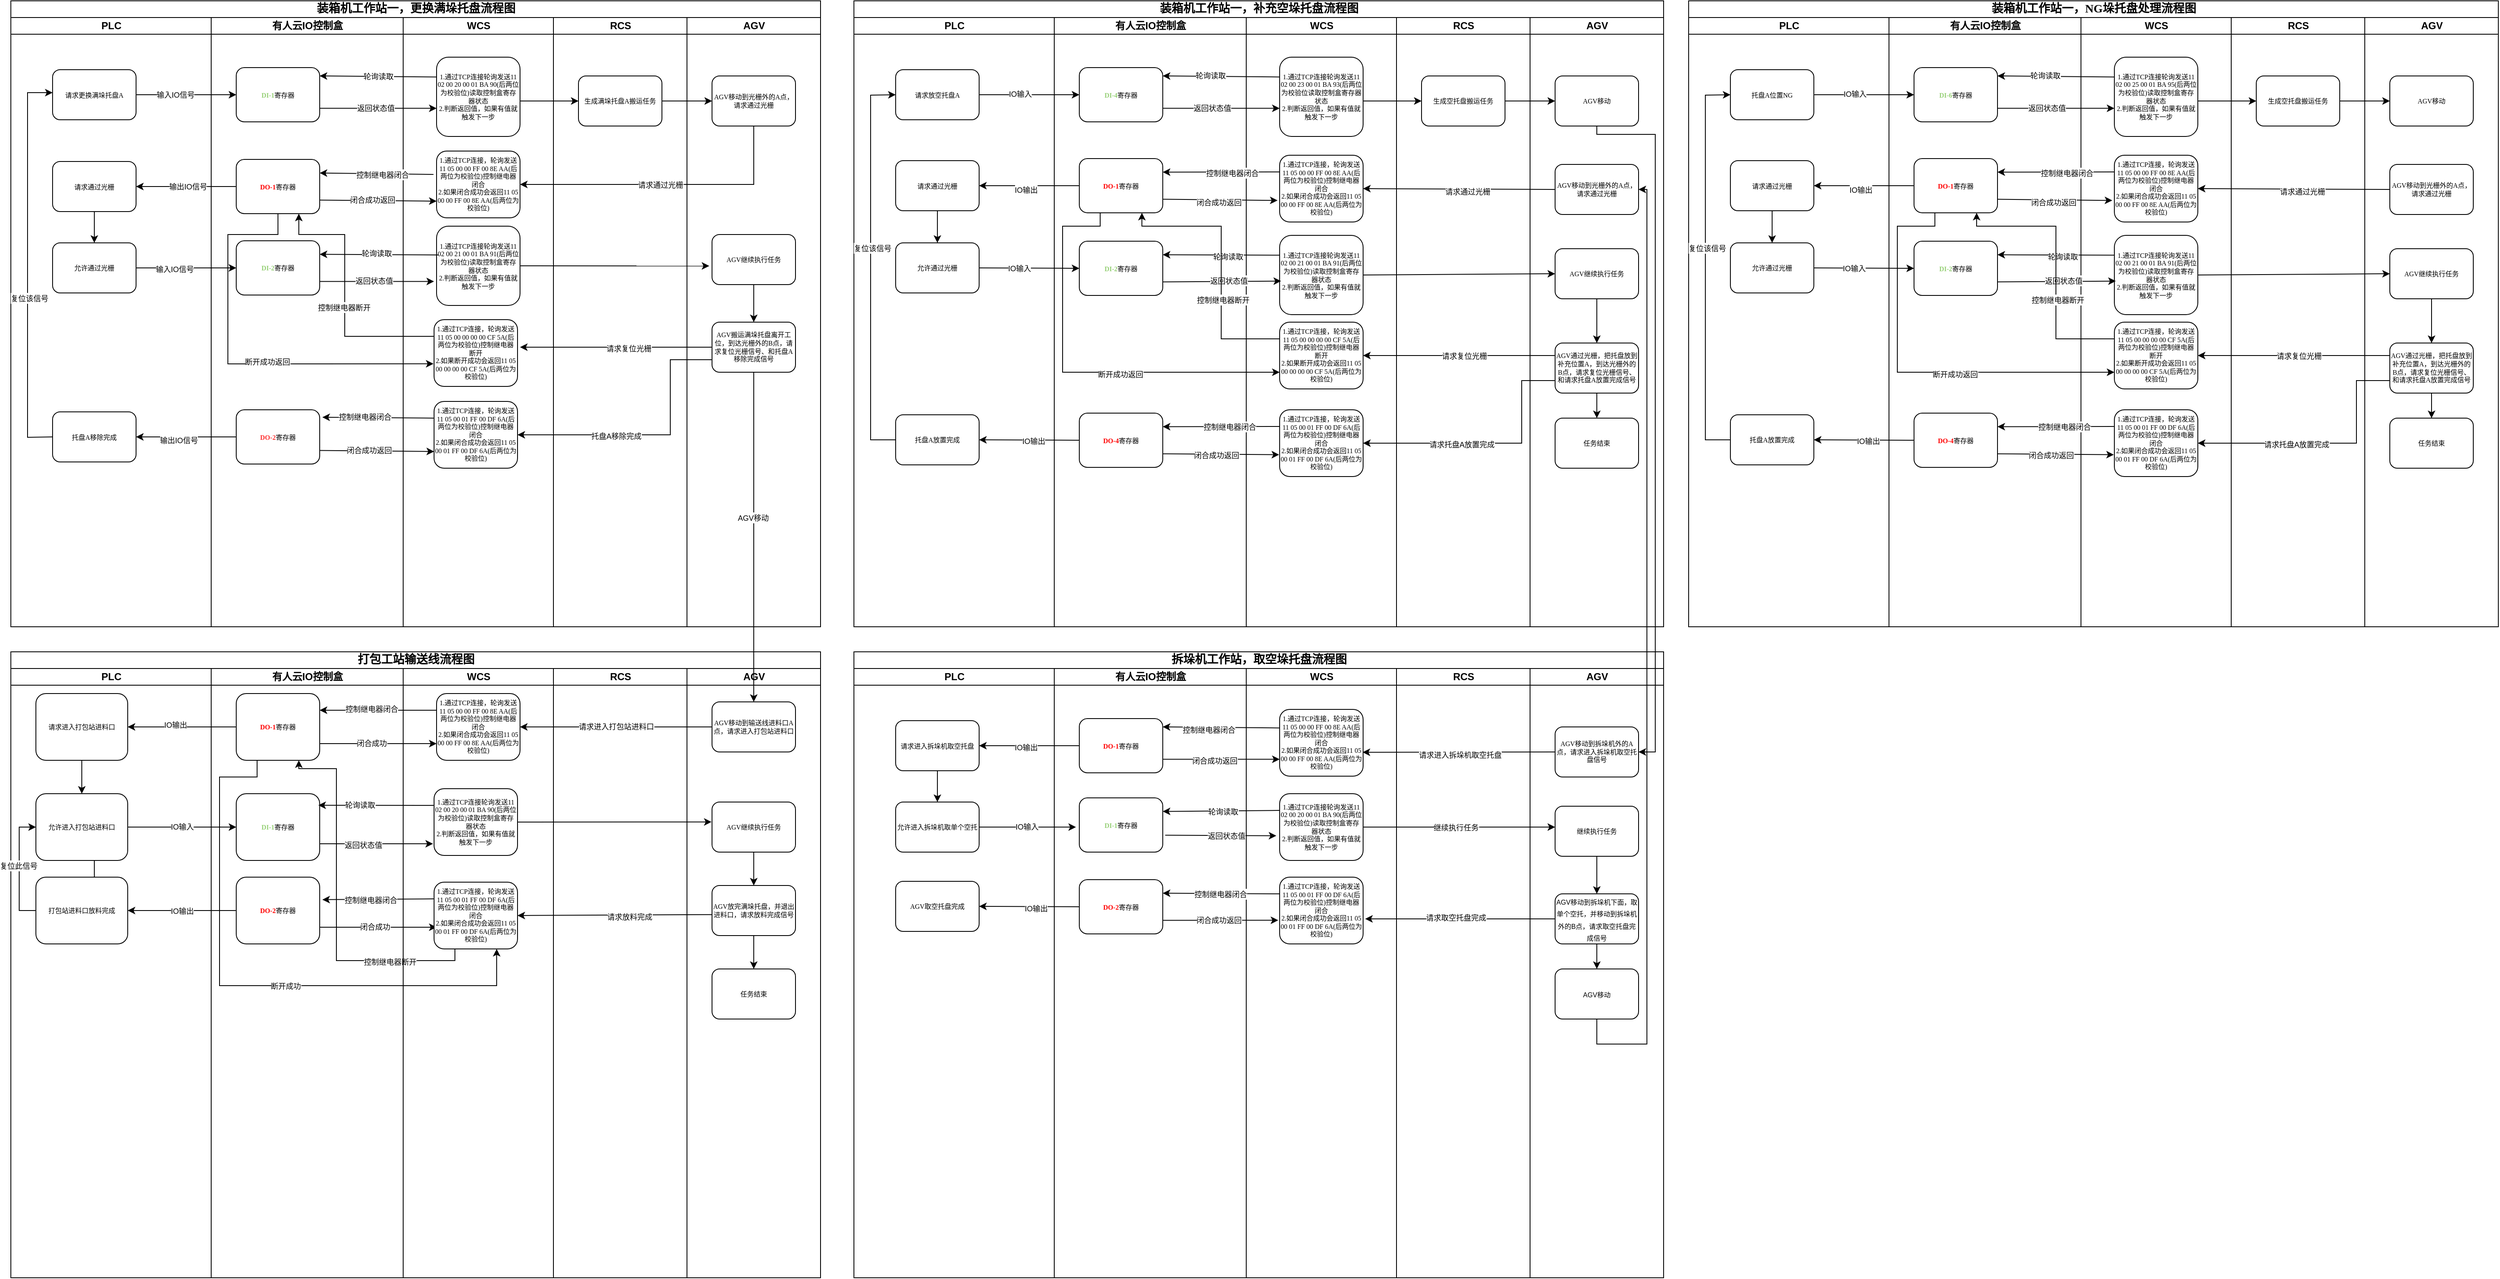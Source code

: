 <mxfile version="22.1.18" type="github">
  <diagram name="Page-1" id="74e2e168-ea6b-b213-b513-2b3c1d86103e">
    <mxGraphModel dx="1154" dy="521" grid="1" gridSize="10" guides="1" tooltips="1" connect="1" arrows="1" fold="1" page="1" pageScale="1" pageWidth="1100" pageHeight="850" background="none" math="0" shadow="0">
      <root>
        <mxCell id="0" />
        <mxCell id="1" parent="0" />
        <mxCell id="77e6c97f196da883-1" value="&lt;font style=&quot;font-size: 14px;&quot;&gt;装箱机工作站一，更换满垛托盘流程图&lt;/font&gt;" style="swimlane;html=1;childLayout=stackLayout;startSize=20;rounded=0;shadow=0;labelBackgroundColor=none;strokeWidth=1;fontFamily=Verdana;fontSize=8;align=center;" parent="1" vertex="1">
          <mxGeometry x="70" y="40" width="970" height="750" as="geometry" />
        </mxCell>
        <mxCell id="77e6c97f196da883-2" value="PLC" style="swimlane;html=1;startSize=20;" parent="77e6c97f196da883-1" vertex="1">
          <mxGeometry y="20" width="240" height="730" as="geometry" />
        </mxCell>
        <mxCell id="77e6c97f196da883-8" value="请求更换满垛托盘A" style="rounded=1;whiteSpace=wrap;html=1;shadow=0;labelBackgroundColor=none;strokeWidth=1;fontFamily=Verdana;fontSize=8;align=center;" parent="77e6c97f196da883-2" vertex="1">
          <mxGeometry x="50" y="62.5" width="100" height="60" as="geometry" />
        </mxCell>
        <mxCell id="wt-lyz0hFmrLNddraWR2-9" value="请求通过光栅" style="rounded=1;whiteSpace=wrap;html=1;shadow=0;labelBackgroundColor=none;strokeWidth=1;fontFamily=Verdana;fontSize=8;align=center;" parent="77e6c97f196da883-2" vertex="1">
          <mxGeometry x="50" y="172.5" width="100" height="60" as="geometry" />
        </mxCell>
        <mxCell id="wt-lyz0hFmrLNddraWR2-12" value="允许通过光栅" style="rounded=1;whiteSpace=wrap;html=1;shadow=0;labelBackgroundColor=none;strokeWidth=1;fontFamily=Verdana;fontSize=8;align=center;" parent="77e6c97f196da883-2" vertex="1">
          <mxGeometry x="50" y="270" width="100" height="60" as="geometry" />
        </mxCell>
        <mxCell id="wt-lyz0hFmrLNddraWR2-13" value="" style="endArrow=classic;html=1;rounded=0;exitX=0.5;exitY=1;exitDx=0;exitDy=0;" parent="77e6c97f196da883-2" source="wt-lyz0hFmrLNddraWR2-9" target="wt-lyz0hFmrLNddraWR2-12" edge="1">
          <mxGeometry width="50" height="50" relative="1" as="geometry">
            <mxPoint x="100" y="230" as="sourcePoint" />
            <mxPoint x="150" y="180" as="targetPoint" />
          </mxGeometry>
        </mxCell>
        <mxCell id="wt-lyz0hFmrLNddraWR2-46" value="托盘A移除完成" style="rounded=1;whiteSpace=wrap;html=1;shadow=0;labelBackgroundColor=none;strokeWidth=1;fontFamily=Verdana;fontSize=8;align=center;" parent="77e6c97f196da883-2" vertex="1">
          <mxGeometry x="50" y="472.5" width="100" height="60" as="geometry" />
        </mxCell>
        <mxCell id="wt-lyz0hFmrLNddraWR2-49" value="" style="endArrow=classic;html=1;rounded=0;exitX=0;exitY=0.5;exitDx=0;exitDy=0;" parent="77e6c97f196da883-2" source="wt-lyz0hFmrLNddraWR2-46" edge="1">
          <mxGeometry width="50" height="50" relative="1" as="geometry">
            <mxPoint x="80" y="460" as="sourcePoint" />
            <mxPoint x="50" y="90" as="targetPoint" />
            <Array as="points">
              <mxPoint x="20" y="503" />
              <mxPoint x="20" y="90" />
            </Array>
          </mxGeometry>
        </mxCell>
        <mxCell id="GmcG6ujihVQZnx2HNYRI-74" value="&lt;font style=&quot;font-size: 9px;&quot;&gt;复位该信号&lt;/font&gt;" style="edgeLabel;html=1;align=center;verticalAlign=middle;resizable=0;points=[];" vertex="1" connectable="0" parent="wt-lyz0hFmrLNddraWR2-49">
          <mxGeometry x="-0.165" y="-2" relative="1" as="geometry">
            <mxPoint as="offset" />
          </mxGeometry>
        </mxCell>
        <mxCell id="77e6c97f196da883-39" style="edgeStyle=orthogonalEdgeStyle;rounded=1;html=1;labelBackgroundColor=none;startArrow=none;startFill=0;startSize=5;endArrow=classicThin;endFill=1;endSize=5;jettySize=auto;orthogonalLoop=1;strokeWidth=1;fontFamily=Verdana;fontSize=8" parent="77e6c97f196da883-1" edge="1">
          <mxGeometry relative="1" as="geometry">
            <mxPoint x="840" y="690" as="targetPoint" />
          </mxGeometry>
        </mxCell>
        <mxCell id="77e6c97f196da883-40" style="edgeStyle=orthogonalEdgeStyle;rounded=1;html=1;labelBackgroundColor=none;startArrow=none;startFill=0;startSize=5;endArrow=classicThin;endFill=1;endSize=5;jettySize=auto;orthogonalLoop=1;strokeWidth=1;fontFamily=Verdana;fontSize=8" parent="77e6c97f196da883-1" edge="1">
          <mxGeometry relative="1" as="geometry">
            <mxPoint x="940" y="690" as="sourcePoint" />
          </mxGeometry>
        </mxCell>
        <mxCell id="107ba76e4e335f99-2" style="edgeStyle=orthogonalEdgeStyle;rounded=1;html=1;labelBackgroundColor=none;startArrow=none;startFill=0;startSize=5;endArrow=classicThin;endFill=1;endSize=5;jettySize=auto;orthogonalLoop=1;strokeWidth=1;fontFamily=Verdana;fontSize=8" parent="77e6c97f196da883-1" edge="1">
          <mxGeometry relative="1" as="geometry">
            <Array as="points">
              <mxPoint x="660" y="610" />
              <mxPoint x="660" y="550" />
              <mxPoint x="400" y="550" />
            </Array>
            <mxPoint x="500.0" y="610.034" as="targetPoint" />
          </mxGeometry>
        </mxCell>
        <mxCell id="107ba76e4e335f99-3" style="edgeStyle=orthogonalEdgeStyle;rounded=1;html=1;labelBackgroundColor=none;startArrow=none;startFill=0;startSize=5;endArrow=classicThin;endFill=1;endSize=5;jettySize=auto;orthogonalLoop=1;strokeColor=#000000;strokeWidth=1;fontFamily=Verdana;fontSize=8;fontColor=#000000;" parent="77e6c97f196da883-1" edge="1">
          <mxGeometry relative="1" as="geometry">
            <mxPoint x="780.0" y="610" as="targetPoint" />
          </mxGeometry>
        </mxCell>
        <mxCell id="107ba76e4e335f99-4" style="edgeStyle=orthogonalEdgeStyle;rounded=1;html=1;labelBackgroundColor=none;startArrow=none;startFill=0;startSize=5;endArrow=classicThin;endFill=1;endSize=5;jettySize=auto;orthogonalLoop=1;strokeWidth=1;fontFamily=Verdana;fontSize=8" parent="77e6c97f196da883-1" edge="1">
          <mxGeometry relative="1" as="geometry">
            <Array as="points">
              <mxPoint x="660" y="610" />
              <mxPoint x="660" y="550" />
              <mxPoint x="80" y="550" />
            </Array>
            <mxPoint x="80" y="580" as="targetPoint" />
          </mxGeometry>
        </mxCell>
        <mxCell id="107ba76e4e335f99-5" style="edgeStyle=orthogonalEdgeStyle;rounded=1;html=1;labelBackgroundColor=none;startArrow=none;startFill=0;startSize=5;endArrow=classicThin;endFill=1;endSize=5;jettySize=auto;orthogonalLoop=1;strokeWidth=1;fontFamily=Verdana;fontSize=8" parent="77e6c97f196da883-1" edge="1">
          <mxGeometry relative="1" as="geometry">
            <Array as="points">
              <mxPoint x="80" y="650" />
              <mxPoint x="490" y="650" />
              <mxPoint x="490" y="610" />
            </Array>
            <mxPoint x="80" y="640" as="sourcePoint" />
          </mxGeometry>
        </mxCell>
        <mxCell id="107ba76e4e335f99-6" style="edgeStyle=orthogonalEdgeStyle;rounded=1;html=1;labelBackgroundColor=none;startArrow=none;startFill=0;startSize=5;endArrow=classicThin;endFill=1;endSize=5;jettySize=auto;orthogonalLoop=1;strokeWidth=1;fontFamily=Verdana;fontSize=8" parent="77e6c97f196da883-1" edge="1">
          <mxGeometry relative="1" as="geometry">
            <mxPoint x="600.0" y="610" as="sourcePoint" />
          </mxGeometry>
        </mxCell>
        <mxCell id="77e6c97f196da883-3" value="有人云IO控制盒" style="swimlane;html=1;startSize=20;" parent="77e6c97f196da883-1" vertex="1">
          <mxGeometry x="240" y="20" width="230" height="730" as="geometry" />
        </mxCell>
        <mxCell id="77e6c97f196da883-11" value="&lt;b&gt;&lt;font color=&quot;#97d077&quot;&gt;DI-1&lt;/font&gt;&lt;/b&gt;寄存器" style="rounded=1;whiteSpace=wrap;html=1;shadow=0;labelBackgroundColor=none;strokeWidth=1;fontFamily=Verdana;fontSize=8;align=center;" parent="77e6c97f196da883-3" vertex="1">
          <mxGeometry x="30" y="60" width="100" height="65" as="geometry" />
        </mxCell>
        <mxCell id="wt-lyz0hFmrLNddraWR2-4" value="&lt;b&gt;&lt;font color=&quot;#ff0000&quot;&gt;DO-1&lt;/font&gt;&lt;/b&gt;寄存器" style="rounded=1;whiteSpace=wrap;html=1;shadow=0;labelBackgroundColor=none;strokeWidth=1;fontFamily=Verdana;fontSize=8;align=center;" parent="77e6c97f196da883-3" vertex="1">
          <mxGeometry x="30" y="170" width="100" height="65" as="geometry" />
        </mxCell>
        <mxCell id="wt-lyz0hFmrLNddraWR2-14" value="&lt;b&gt;&lt;font color=&quot;#97d077&quot;&gt;DI-2&lt;/font&gt;&lt;/b&gt;寄存器" style="rounded=1;whiteSpace=wrap;html=1;shadow=0;labelBackgroundColor=none;strokeWidth=1;fontFamily=Verdana;fontSize=8;align=center;" parent="77e6c97f196da883-3" vertex="1">
          <mxGeometry x="30" y="267.5" width="100" height="65" as="geometry" />
        </mxCell>
        <mxCell id="wt-lyz0hFmrLNddraWR2-39" value="&lt;b&gt;&lt;font color=&quot;#ff3333&quot;&gt;DO-2&lt;/font&gt;&lt;/b&gt;寄存器" style="rounded=1;whiteSpace=wrap;html=1;shadow=0;labelBackgroundColor=none;strokeWidth=1;fontFamily=Verdana;fontSize=8;align=center;" parent="77e6c97f196da883-3" vertex="1">
          <mxGeometry x="30" y="470" width="100" height="65" as="geometry" />
        </mxCell>
        <mxCell id="77e6c97f196da883-4" value="WCS" style="swimlane;html=1;startSize=20;" parent="77e6c97f196da883-1" vertex="1">
          <mxGeometry x="470" y="20" width="180" height="730" as="geometry" />
        </mxCell>
        <mxCell id="77e6c97f196da883-12" value="1.通过TCP连接轮询发送11 02 00 20 00 01 BA 90(后两位为校验位)读取控制盒寄存器状态&lt;br&gt;2.判断返回值，如果有值就触发下一步" style="rounded=1;whiteSpace=wrap;html=1;shadow=0;labelBackgroundColor=none;strokeWidth=1;fontFamily=Verdana;fontSize=8;align=center;" parent="77e6c97f196da883-4" vertex="1">
          <mxGeometry x="40" y="47.5" width="100" height="95" as="geometry" />
        </mxCell>
        <mxCell id="wt-lyz0hFmrLNddraWR2-1" value="" style="endArrow=classic;html=1;rounded=0;entryX=0;entryY=0.5;entryDx=0;entryDy=0;" parent="77e6c97f196da883-4" target="Ol0tkD3Xc7syeywMOpZY-7" edge="1">
          <mxGeometry width="50" height="50" relative="1" as="geometry">
            <mxPoint x="140" y="100" as="sourcePoint" />
            <mxPoint x="190" y="50" as="targetPoint" />
          </mxGeometry>
        </mxCell>
        <mxCell id="77e6c97f196da883-9" value="1.通过TCP连接，轮询发送11 05 00 00 FF 00 8E AA(后两位为校验位)控制继电器闭合&lt;br&gt;2.如果闭合成功会返回11 05 00 00 FF 00 8E AA(后两位为校验位)" style="rounded=1;whiteSpace=wrap;html=1;shadow=0;labelBackgroundColor=none;strokeWidth=1;fontFamily=Verdana;fontSize=8;align=center;" parent="77e6c97f196da883-4" vertex="1">
          <mxGeometry x="40" y="160" width="100" height="80" as="geometry" />
        </mxCell>
        <mxCell id="wt-lyz0hFmrLNddraWR2-18" value="1.通过TCP连接轮询发送11 02 00 21 00 01 BA 91(后两位为校验位)读取控制盒寄存器状态&lt;br&gt;2.判断返回值，如果有值就触发下一步" style="rounded=1;whiteSpace=wrap;html=1;shadow=0;labelBackgroundColor=none;strokeWidth=1;fontFamily=Verdana;fontSize=8;align=center;" parent="77e6c97f196da883-4" vertex="1">
          <mxGeometry x="40" y="250" width="100" height="95" as="geometry" />
        </mxCell>
        <mxCell id="wt-lyz0hFmrLNddraWR2-27" value="1.通过TCP连接，轮询发送11 05 00 00 00 00 CF 5A(后两位为校验位)控制继电器断开&lt;br&gt;2.如果断开成功会返回11 05 00 00 00 00 CF 5A(后两位为校验位)" style="rounded=1;whiteSpace=wrap;html=1;shadow=0;labelBackgroundColor=none;strokeWidth=1;fontFamily=Verdana;fontSize=8;align=center;" parent="77e6c97f196da883-4" vertex="1">
          <mxGeometry x="37" y="362" width="100" height="80" as="geometry" />
        </mxCell>
        <mxCell id="wt-lyz0hFmrLNddraWR2-38" value="1.通过TCP连接，轮询发送11 05 00 01 FF 00 DF 6A(后两位为校验位)控制继电器闭合&lt;br&gt;2.如果闭合成功会返回11 05 00 01 FF 00 DF 6A(后两位为校验位)" style="rounded=1;whiteSpace=wrap;html=1;shadow=0;labelBackgroundColor=none;strokeWidth=1;fontFamily=Verdana;fontSize=8;align=center;" parent="77e6c97f196da883-4" vertex="1">
          <mxGeometry x="37" y="460" width="100" height="80" as="geometry" />
        </mxCell>
        <mxCell id="77e6c97f196da883-5" value="RCS" style="swimlane;html=1;startSize=20;" parent="77e6c97f196da883-1" vertex="1">
          <mxGeometry x="650" y="20" width="160" height="730" as="geometry" />
        </mxCell>
        <mxCell id="77e6c97f196da883-36" style="edgeStyle=orthogonalEdgeStyle;rounded=1;html=1;labelBackgroundColor=none;startArrow=none;startFill=0;startSize=5;endArrow=classicThin;endFill=1;endSize=5;jettySize=auto;orthogonalLoop=1;strokeWidth=1;fontFamily=Verdana;fontSize=8" parent="77e6c97f196da883-5" edge="1">
          <mxGeometry relative="1" as="geometry">
            <mxPoint x="80.0" y="620" as="sourcePoint" />
          </mxGeometry>
        </mxCell>
        <mxCell id="Ol0tkD3Xc7syeywMOpZY-7" value="生成满垛托盘A搬运任务" style="rounded=1;whiteSpace=wrap;html=1;shadow=0;labelBackgroundColor=none;strokeWidth=1;fontFamily=Verdana;fontSize=8;align=center;" parent="77e6c97f196da883-5" vertex="1">
          <mxGeometry x="30" y="70" width="100" height="60" as="geometry" />
        </mxCell>
        <mxCell id="wt-lyz0hFmrLNddraWR2-2" value="" style="endArrow=classic;html=1;rounded=0;entryX=0;entryY=0.5;entryDx=0;entryDy=0;" parent="77e6c97f196da883-5" target="77e6c97f196da883-15" edge="1">
          <mxGeometry width="50" height="50" relative="1" as="geometry">
            <mxPoint x="130" y="100" as="sourcePoint" />
            <mxPoint x="180" y="50" as="targetPoint" />
          </mxGeometry>
        </mxCell>
        <mxCell id="77e6c97f196da883-6" value="AGV" style="swimlane;html=1;startSize=20;" parent="77e6c97f196da883-1" vertex="1">
          <mxGeometry x="810" y="20" width="160" height="730" as="geometry" />
        </mxCell>
        <mxCell id="77e6c97f196da883-18" value="AGV搬运满垛托盘离开工位，到达光栅外的B点，请求复位光栅信号、和托盘A移除完成信号" style="rounded=1;whiteSpace=wrap;html=1;shadow=0;labelBackgroundColor=none;strokeWidth=1;fontFamily=Verdana;fontSize=8;align=center;" parent="77e6c97f196da883-6" vertex="1">
          <mxGeometry x="30" y="365" width="100" height="60" as="geometry" />
        </mxCell>
        <mxCell id="77e6c97f196da883-15" value="AGV移动到光栅外的A点，请求通过光栅" style="rounded=1;whiteSpace=wrap;html=1;shadow=0;labelBackgroundColor=none;strokeWidth=1;fontFamily=Verdana;fontSize=8;align=center;" parent="77e6c97f196da883-6" vertex="1">
          <mxGeometry x="30" y="70" width="100" height="60" as="geometry" />
        </mxCell>
        <mxCell id="wt-lyz0hFmrLNddraWR2-24" value="AGV继续执行任务" style="rounded=1;whiteSpace=wrap;html=1;shadow=0;labelBackgroundColor=none;strokeWidth=1;fontFamily=Verdana;fontSize=8;align=center;" parent="77e6c97f196da883-6" vertex="1">
          <mxGeometry x="30" y="260" width="100" height="60" as="geometry" />
        </mxCell>
        <mxCell id="wt-lyz0hFmrLNddraWR2-26" value="" style="endArrow=classic;html=1;rounded=0;exitX=0.5;exitY=1;exitDx=0;exitDy=0;entryX=0.5;entryY=0;entryDx=0;entryDy=0;" parent="77e6c97f196da883-6" source="wt-lyz0hFmrLNddraWR2-24" target="77e6c97f196da883-18" edge="1">
          <mxGeometry width="50" height="50" relative="1" as="geometry">
            <mxPoint x="140" y="310" as="sourcePoint" />
            <mxPoint x="190" y="260" as="targetPoint" />
          </mxGeometry>
        </mxCell>
        <mxCell id="Ol0tkD3Xc7syeywMOpZY-2" value="" style="endArrow=classic;html=1;rounded=0;exitX=0;exitY=0.25;exitDx=0;exitDy=0;" parent="77e6c97f196da883-1" source="77e6c97f196da883-12" edge="1">
          <mxGeometry width="50" height="50" relative="1" as="geometry">
            <mxPoint x="480" y="90" as="sourcePoint" />
            <mxPoint x="370" y="90" as="targetPoint" />
          </mxGeometry>
        </mxCell>
        <mxCell id="GmcG6ujihVQZnx2HNYRI-79" value="&lt;font style=&quot;font-size: 9px;&quot;&gt;轮询读取&lt;/font&gt;" style="edgeLabel;html=1;align=center;verticalAlign=middle;resizable=0;points=[];" vertex="1" connectable="0" parent="Ol0tkD3Xc7syeywMOpZY-2">
          <mxGeometry x="-0.002" y="-1" relative="1" as="geometry">
            <mxPoint as="offset" />
          </mxGeometry>
        </mxCell>
        <mxCell id="Ol0tkD3Xc7syeywMOpZY-3" value="" style="endArrow=classic;html=1;rounded=0;entryX=0;entryY=0.645;entryDx=0;entryDy=0;exitX=1;exitY=0.75;exitDx=0;exitDy=0;entryPerimeter=0;" parent="77e6c97f196da883-1" source="77e6c97f196da883-11" target="77e6c97f196da883-12" edge="1">
          <mxGeometry width="50" height="50" relative="1" as="geometry">
            <mxPoint x="350" y="140" as="sourcePoint" />
            <mxPoint x="400" y="90" as="targetPoint" />
          </mxGeometry>
        </mxCell>
        <mxCell id="GmcG6ujihVQZnx2HNYRI-80" value="&lt;font style=&quot;font-size: 9px;&quot;&gt;返回状态值&lt;/font&gt;" style="edgeLabel;html=1;align=center;verticalAlign=middle;resizable=0;points=[];" vertex="1" connectable="0" parent="Ol0tkD3Xc7syeywMOpZY-3">
          <mxGeometry x="-0.047" y="1" relative="1" as="geometry">
            <mxPoint as="offset" />
          </mxGeometry>
        </mxCell>
        <mxCell id="Ol0tkD3Xc7syeywMOpZY-6" value="" style="endArrow=classic;html=1;rounded=0;exitX=1;exitY=0.5;exitDx=0;exitDy=0;entryX=0;entryY=0.5;entryDx=0;entryDy=0;" parent="77e6c97f196da883-1" source="77e6c97f196da883-8" target="77e6c97f196da883-11" edge="1">
          <mxGeometry width="50" height="50" relative="1" as="geometry">
            <mxPoint x="150" y="120" as="sourcePoint" />
            <mxPoint x="200" y="70" as="targetPoint" />
          </mxGeometry>
        </mxCell>
        <mxCell id="GmcG6ujihVQZnx2HNYRI-73" value="&lt;font style=&quot;font-size: 9px;&quot;&gt;输入IO信号&lt;/font&gt;" style="edgeLabel;html=1;align=center;verticalAlign=middle;resizable=0;points=[];" vertex="1" connectable="0" parent="Ol0tkD3Xc7syeywMOpZY-6">
          <mxGeometry x="-0.222" y="1" relative="1" as="geometry">
            <mxPoint as="offset" />
          </mxGeometry>
        </mxCell>
        <mxCell id="wt-lyz0hFmrLNddraWR2-3" value="" style="endArrow=classic;html=1;rounded=0;exitX=0.5;exitY=1;exitDx=0;exitDy=0;entryX=1;entryY=0.5;entryDx=0;entryDy=0;" parent="77e6c97f196da883-1" source="77e6c97f196da883-15" target="77e6c97f196da883-9" edge="1">
          <mxGeometry width="50" height="50" relative="1" as="geometry">
            <mxPoint x="570" y="260" as="sourcePoint" />
            <mxPoint x="620" y="210" as="targetPoint" />
            <Array as="points">
              <mxPoint x="890" y="220" />
            </Array>
          </mxGeometry>
        </mxCell>
        <mxCell id="GmcG6ujihVQZnx2HNYRI-89" value="&lt;font style=&quot;font-size: 9px;&quot;&gt;请求通过光栅&lt;/font&gt;" style="edgeLabel;html=1;align=center;verticalAlign=middle;resizable=0;points=[];" vertex="1" connectable="0" parent="wt-lyz0hFmrLNddraWR2-3">
          <mxGeometry x="0.043" relative="1" as="geometry">
            <mxPoint as="offset" />
          </mxGeometry>
        </mxCell>
        <mxCell id="wt-lyz0hFmrLNddraWR2-5" value="" style="endArrow=classic;html=1;rounded=0;exitX=-0.037;exitY=0.35;exitDx=0;exitDy=0;entryX=1;entryY=0.25;entryDx=0;entryDy=0;exitPerimeter=0;" parent="77e6c97f196da883-1" source="77e6c97f196da883-9" target="wt-lyz0hFmrLNddraWR2-4" edge="1">
          <mxGeometry width="50" height="50" relative="1" as="geometry">
            <mxPoint x="420" y="190" as="sourcePoint" />
            <mxPoint x="470" y="140" as="targetPoint" />
          </mxGeometry>
        </mxCell>
        <mxCell id="GmcG6ujihVQZnx2HNYRI-81" value="&lt;font style=&quot;font-size: 9px;&quot;&gt;控制继电器闭合&lt;/font&gt;" style="edgeLabel;html=1;align=center;verticalAlign=middle;resizable=0;points=[];" vertex="1" connectable="0" parent="wt-lyz0hFmrLNddraWR2-5">
          <mxGeometry x="-0.09" y="1" relative="1" as="geometry">
            <mxPoint as="offset" />
          </mxGeometry>
        </mxCell>
        <mxCell id="wt-lyz0hFmrLNddraWR2-6" value="" style="endArrow=classic;html=1;rounded=0;exitX=1;exitY=0.75;exitDx=0;exitDy=0;entryX=0;entryY=0.75;entryDx=0;entryDy=0;" parent="77e6c97f196da883-1" source="wt-lyz0hFmrLNddraWR2-4" target="77e6c97f196da883-9" edge="1">
          <mxGeometry width="50" height="50" relative="1" as="geometry">
            <mxPoint x="370" y="240" as="sourcePoint" />
            <mxPoint x="420" y="190" as="targetPoint" />
          </mxGeometry>
        </mxCell>
        <mxCell id="GmcG6ujihVQZnx2HNYRI-82" value="&lt;font style=&quot;font-size: 9px;&quot;&gt;闭合成功返回&lt;/font&gt;" style="edgeLabel;html=1;align=center;verticalAlign=middle;resizable=0;points=[];" vertex="1" connectable="0" parent="wt-lyz0hFmrLNddraWR2-6">
          <mxGeometry x="-0.097" y="2" relative="1" as="geometry">
            <mxPoint as="offset" />
          </mxGeometry>
        </mxCell>
        <mxCell id="wt-lyz0hFmrLNddraWR2-10" value="" style="endArrow=classic;html=1;rounded=0;exitX=0;exitY=0.5;exitDx=0;exitDy=0;entryX=1;entryY=0.5;entryDx=0;entryDy=0;" parent="77e6c97f196da883-1" source="wt-lyz0hFmrLNddraWR2-4" target="wt-lyz0hFmrLNddraWR2-9" edge="1">
          <mxGeometry width="50" height="50" relative="1" as="geometry">
            <mxPoint x="170" y="230" as="sourcePoint" />
            <mxPoint x="220" y="180" as="targetPoint" />
          </mxGeometry>
        </mxCell>
        <mxCell id="GmcG6ujihVQZnx2HNYRI-76" value="&lt;font style=&quot;font-size: 9px;&quot;&gt;输出IO信号&lt;/font&gt;" style="edgeLabel;html=1;align=center;verticalAlign=middle;resizable=0;points=[];" vertex="1" connectable="0" parent="wt-lyz0hFmrLNddraWR2-10">
          <mxGeometry x="-0.031" y="-1" relative="1" as="geometry">
            <mxPoint as="offset" />
          </mxGeometry>
        </mxCell>
        <mxCell id="wt-lyz0hFmrLNddraWR2-15" value="" style="endArrow=classic;html=1;rounded=0;exitX=1;exitY=0.5;exitDx=0;exitDy=0;entryX=0;entryY=0.5;entryDx=0;entryDy=0;" parent="77e6c97f196da883-1" source="wt-lyz0hFmrLNddraWR2-12" target="wt-lyz0hFmrLNddraWR2-14" edge="1">
          <mxGeometry width="50" height="50" relative="1" as="geometry">
            <mxPoint x="160" y="123" as="sourcePoint" />
            <mxPoint x="280" y="123" as="targetPoint" />
          </mxGeometry>
        </mxCell>
        <mxCell id="GmcG6ujihVQZnx2HNYRI-77" value="&lt;font style=&quot;font-size: 9px;&quot;&gt;输入IO信号&lt;/font&gt;" style="edgeLabel;html=1;align=center;verticalAlign=middle;resizable=0;points=[];" vertex="1" connectable="0" parent="wt-lyz0hFmrLNddraWR2-15">
          <mxGeometry x="-0.245" y="-1" relative="1" as="geometry">
            <mxPoint as="offset" />
          </mxGeometry>
        </mxCell>
        <mxCell id="wt-lyz0hFmrLNddraWR2-19" value="" style="endArrow=classic;html=1;rounded=0;exitX=0.026;exitY=0.363;exitDx=0;exitDy=0;entryX=1;entryY=0.25;entryDx=0;entryDy=0;exitPerimeter=0;" parent="77e6c97f196da883-1" source="wt-lyz0hFmrLNddraWR2-18" target="wt-lyz0hFmrLNddraWR2-14" edge="1">
          <mxGeometry width="50" height="50" relative="1" as="geometry">
            <mxPoint x="430" y="300" as="sourcePoint" />
            <mxPoint x="480" y="250" as="targetPoint" />
          </mxGeometry>
        </mxCell>
        <mxCell id="GmcG6ujihVQZnx2HNYRI-83" value="&lt;font style=&quot;font-size: 9px;&quot;&gt;轮询读取&lt;/font&gt;" style="edgeLabel;html=1;align=center;verticalAlign=middle;resizable=0;points=[];" vertex="1" connectable="0" parent="wt-lyz0hFmrLNddraWR2-19">
          <mxGeometry x="0.055" y="-2" relative="1" as="geometry">
            <mxPoint as="offset" />
          </mxGeometry>
        </mxCell>
        <mxCell id="wt-lyz0hFmrLNddraWR2-20" value="" style="endArrow=classic;html=1;rounded=0;exitX=1;exitY=0.75;exitDx=0;exitDy=0;entryX=-0.03;entryY=0.697;entryDx=0;entryDy=0;entryPerimeter=0;" parent="77e6c97f196da883-1" source="wt-lyz0hFmrLNddraWR2-14" target="wt-lyz0hFmrLNddraWR2-18" edge="1">
          <mxGeometry width="50" height="50" relative="1" as="geometry">
            <mxPoint x="410" y="340" as="sourcePoint" />
            <mxPoint x="460" y="290" as="targetPoint" />
          </mxGeometry>
        </mxCell>
        <mxCell id="GmcG6ujihVQZnx2HNYRI-84" value="&lt;font style=&quot;font-size: 9px;&quot;&gt;返回状态值&lt;/font&gt;" style="edgeLabel;html=1;align=center;verticalAlign=middle;resizable=0;points=[];" vertex="1" connectable="0" parent="wt-lyz0hFmrLNddraWR2-20">
          <mxGeometry x="-0.057" y="1" relative="1" as="geometry">
            <mxPoint as="offset" />
          </mxGeometry>
        </mxCell>
        <mxCell id="wt-lyz0hFmrLNddraWR2-25" value="" style="endArrow=classic;html=1;rounded=0;exitX=1;exitY=0.5;exitDx=0;exitDy=0;entryX=-0.033;entryY=0.627;entryDx=0;entryDy=0;entryPerimeter=0;" parent="77e6c97f196da883-1" source="wt-lyz0hFmrLNddraWR2-18" target="wt-lyz0hFmrLNddraWR2-24" edge="1">
          <mxGeometry width="50" height="50" relative="1" as="geometry">
            <mxPoint x="680" y="320" as="sourcePoint" />
            <mxPoint x="830" y="318" as="targetPoint" />
          </mxGeometry>
        </mxCell>
        <mxCell id="wt-lyz0hFmrLNddraWR2-28" value="" style="endArrow=classic;html=1;rounded=0;exitX=0;exitY=0.5;exitDx=0;exitDy=0;" parent="77e6c97f196da883-1" source="77e6c97f196da883-18" edge="1">
          <mxGeometry width="50" height="50" relative="1" as="geometry">
            <mxPoint x="770" y="400" as="sourcePoint" />
            <mxPoint x="610" y="415" as="targetPoint" />
          </mxGeometry>
        </mxCell>
        <mxCell id="GmcG6ujihVQZnx2HNYRI-90" value="&lt;font style=&quot;font-size: 9px;&quot;&gt;请求复位光栅&lt;/font&gt;" style="edgeLabel;html=1;align=center;verticalAlign=middle;resizable=0;points=[];" vertex="1" connectable="0" parent="wt-lyz0hFmrLNddraWR2-28">
          <mxGeometry x="-0.132" y="1" relative="1" as="geometry">
            <mxPoint as="offset" />
          </mxGeometry>
        </mxCell>
        <mxCell id="wt-lyz0hFmrLNddraWR2-30" value="" style="endArrow=classic;html=1;rounded=0;exitX=0;exitY=0.25;exitDx=0;exitDy=0;entryX=0.75;entryY=1;entryDx=0;entryDy=0;" parent="77e6c97f196da883-1" source="wt-lyz0hFmrLNddraWR2-27" target="wt-lyz0hFmrLNddraWR2-4" edge="1">
          <mxGeometry width="50" height="50" relative="1" as="geometry">
            <mxPoint x="420" y="410" as="sourcePoint" />
            <mxPoint x="370.0" y="401.25" as="targetPoint" />
            <Array as="points">
              <mxPoint x="400" y="402" />
              <mxPoint x="400" y="280" />
              <mxPoint x="345" y="280" />
            </Array>
          </mxGeometry>
        </mxCell>
        <mxCell id="GmcG6ujihVQZnx2HNYRI-85" value="&lt;font style=&quot;font-size: 9px;&quot;&gt;控制继电器断开&lt;/font&gt;" style="edgeLabel;html=1;align=center;verticalAlign=middle;resizable=0;points=[];" vertex="1" connectable="0" parent="wt-lyz0hFmrLNddraWR2-30">
          <mxGeometry x="-0.078" y="1" relative="1" as="geometry">
            <mxPoint as="offset" />
          </mxGeometry>
        </mxCell>
        <mxCell id="wt-lyz0hFmrLNddraWR2-31" value="" style="endArrow=classic;html=1;rounded=0;exitX=0.5;exitY=1;exitDx=0;exitDy=0;entryX=-0.007;entryY=0.661;entryDx=0;entryDy=0;entryPerimeter=0;" parent="77e6c97f196da883-1" source="wt-lyz0hFmrLNddraWR2-4" target="wt-lyz0hFmrLNddraWR2-27" edge="1">
          <mxGeometry width="50" height="50" relative="1" as="geometry">
            <mxPoint x="370.0" y="433.75" as="sourcePoint" />
            <mxPoint x="440" y="380" as="targetPoint" />
            <Array as="points">
              <mxPoint x="320" y="280" />
              <mxPoint x="260" y="280" />
              <mxPoint x="260" y="435" />
              <mxPoint x="320" y="435" />
            </Array>
          </mxGeometry>
        </mxCell>
        <mxCell id="GmcG6ujihVQZnx2HNYRI-86" value="&lt;font style=&quot;font-size: 9px;&quot;&gt;断开成功返回&lt;/font&gt;" style="edgeLabel;html=1;align=center;verticalAlign=middle;resizable=0;points=[];" vertex="1" connectable="0" parent="wt-lyz0hFmrLNddraWR2-31">
          <mxGeometry x="0.18" y="3" relative="1" as="geometry">
            <mxPoint as="offset" />
          </mxGeometry>
        </mxCell>
        <mxCell id="wt-lyz0hFmrLNddraWR2-40" value="" style="endArrow=classic;html=1;rounded=0;exitX=0;exitY=0.75;exitDx=0;exitDy=0;entryX=1;entryY=0.5;entryDx=0;entryDy=0;" parent="77e6c97f196da883-1" source="77e6c97f196da883-18" target="wt-lyz0hFmrLNddraWR2-38" edge="1">
          <mxGeometry width="50" height="50" relative="1" as="geometry">
            <mxPoint x="710" y="480" as="sourcePoint" />
            <mxPoint x="760" y="430" as="targetPoint" />
            <Array as="points">
              <mxPoint x="790" y="430" />
              <mxPoint x="790" y="520" />
            </Array>
          </mxGeometry>
        </mxCell>
        <mxCell id="GmcG6ujihVQZnx2HNYRI-91" value="&lt;font style=&quot;font-size: 9px;&quot;&gt;托盘A移除完成&lt;/font&gt;" style="edgeLabel;html=1;align=center;verticalAlign=middle;resizable=0;points=[];" vertex="1" connectable="0" parent="wt-lyz0hFmrLNddraWR2-40">
          <mxGeometry x="0.27" y="1" relative="1" as="geometry">
            <mxPoint as="offset" />
          </mxGeometry>
        </mxCell>
        <mxCell id="wt-lyz0hFmrLNddraWR2-42" value="" style="endArrow=classic;html=1;rounded=0;exitX=0;exitY=0.25;exitDx=0;exitDy=0;entryX=1.032;entryY=0.138;entryDx=0;entryDy=0;entryPerimeter=0;" parent="77e6c97f196da883-1" source="wt-lyz0hFmrLNddraWR2-38" target="wt-lyz0hFmrLNddraWR2-39" edge="1">
          <mxGeometry width="50" height="50" relative="1" as="geometry">
            <mxPoint x="410" y="510" as="sourcePoint" />
            <mxPoint x="460" y="460" as="targetPoint" />
          </mxGeometry>
        </mxCell>
        <mxCell id="GmcG6ujihVQZnx2HNYRI-87" value="&lt;font style=&quot;font-size: 9px;&quot;&gt;控制继电器闭合&lt;/font&gt;" style="edgeLabel;html=1;align=center;verticalAlign=middle;resizable=0;points=[];" vertex="1" connectable="0" parent="wt-lyz0hFmrLNddraWR2-42">
          <mxGeometry x="0.237" y="-2" relative="1" as="geometry">
            <mxPoint as="offset" />
          </mxGeometry>
        </mxCell>
        <mxCell id="wt-lyz0hFmrLNddraWR2-43" value="" style="endArrow=classic;html=1;rounded=0;exitX=1;exitY=0.75;exitDx=0;exitDy=0;entryX=0;entryY=0.75;entryDx=0;entryDy=0;" parent="77e6c97f196da883-1" source="wt-lyz0hFmrLNddraWR2-39" target="wt-lyz0hFmrLNddraWR2-38" edge="1">
          <mxGeometry width="50" height="50" relative="1" as="geometry">
            <mxPoint x="410" y="550" as="sourcePoint" />
            <mxPoint x="460" y="500" as="targetPoint" />
          </mxGeometry>
        </mxCell>
        <mxCell id="GmcG6ujihVQZnx2HNYRI-88" value="&lt;font style=&quot;font-size: 9px;&quot;&gt;闭合成功返回&lt;/font&gt;" style="edgeLabel;html=1;align=center;verticalAlign=middle;resizable=0;points=[];" vertex="1" connectable="0" parent="wt-lyz0hFmrLNddraWR2-43">
          <mxGeometry x="-0.138" y="2" relative="1" as="geometry">
            <mxPoint as="offset" />
          </mxGeometry>
        </mxCell>
        <mxCell id="wt-lyz0hFmrLNddraWR2-47" value="" style="endArrow=classic;html=1;rounded=0;exitX=0;exitY=0.5;exitDx=0;exitDy=0;entryX=1;entryY=0.5;entryDx=0;entryDy=0;" parent="77e6c97f196da883-1" source="wt-lyz0hFmrLNddraWR2-39" target="wt-lyz0hFmrLNddraWR2-46" edge="1">
          <mxGeometry width="50" height="50" relative="1" as="geometry">
            <mxPoint x="200" y="520" as="sourcePoint" />
            <mxPoint x="250" y="470" as="targetPoint" />
          </mxGeometry>
        </mxCell>
        <mxCell id="GmcG6ujihVQZnx2HNYRI-78" value="&lt;font style=&quot;font-size: 9px;&quot;&gt;输出IO信号&lt;/font&gt;" style="edgeLabel;html=1;align=center;verticalAlign=middle;resizable=0;points=[];" vertex="1" connectable="0" parent="wt-lyz0hFmrLNddraWR2-47">
          <mxGeometry x="0.153" y="3" relative="1" as="geometry">
            <mxPoint as="offset" />
          </mxGeometry>
        </mxCell>
        <mxCell id="wt-lyz0hFmrLNddraWR2-51" value="&lt;font style=&quot;font-size: 14px;&quot;&gt;打包工站输送线流程图&lt;/font&gt;" style="swimlane;html=1;childLayout=stackLayout;startSize=20;rounded=0;shadow=0;labelBackgroundColor=none;strokeWidth=1;fontFamily=Verdana;fontSize=8;align=center;" parent="1" vertex="1">
          <mxGeometry x="70" y="820" width="970" height="750" as="geometry" />
        </mxCell>
        <mxCell id="wt-lyz0hFmrLNddraWR2-52" value="PLC" style="swimlane;html=1;startSize=20;" parent="wt-lyz0hFmrLNddraWR2-51" vertex="1">
          <mxGeometry y="20" width="240" height="730" as="geometry" />
        </mxCell>
        <mxCell id="wt-lyz0hFmrLNddraWR2-58" value="" style="endArrow=classic;html=1;rounded=0;exitX=0.5;exitY=1;exitDx=0;exitDy=0;" parent="wt-lyz0hFmrLNddraWR2-52" edge="1">
          <mxGeometry width="50" height="50" relative="1" as="geometry">
            <mxPoint x="100" y="230" as="sourcePoint" />
            <mxPoint x="100" y="270" as="targetPoint" />
          </mxGeometry>
        </mxCell>
        <mxCell id="wt-lyz0hFmrLNddraWR2-132" value="请求进入打包站进料口" style="rounded=1;whiteSpace=wrap;html=1;shadow=0;labelBackgroundColor=none;strokeWidth=1;fontFamily=Verdana;fontSize=8;align=center;" parent="wt-lyz0hFmrLNddraWR2-52" vertex="1">
          <mxGeometry x="30" y="30" width="110" height="80" as="geometry" />
        </mxCell>
        <mxCell id="wt-lyz0hFmrLNddraWR2-137" value="允许进入打包站进料口" style="rounded=1;whiteSpace=wrap;html=1;shadow=0;labelBackgroundColor=none;strokeWidth=1;fontFamily=Verdana;fontSize=8;align=center;" parent="wt-lyz0hFmrLNddraWR2-52" vertex="1">
          <mxGeometry x="30" y="150" width="110" height="80" as="geometry" />
        </mxCell>
        <mxCell id="wt-lyz0hFmrLNddraWR2-139" value="" style="endArrow=classic;html=1;rounded=0;exitX=0.5;exitY=1;exitDx=0;exitDy=0;entryX=0.5;entryY=0;entryDx=0;entryDy=0;" parent="wt-lyz0hFmrLNddraWR2-52" source="wt-lyz0hFmrLNddraWR2-132" target="wt-lyz0hFmrLNddraWR2-137" edge="1">
          <mxGeometry width="50" height="50" relative="1" as="geometry">
            <mxPoint x="90" y="100" as="sourcePoint" />
            <mxPoint x="140" y="50" as="targetPoint" />
          </mxGeometry>
        </mxCell>
        <mxCell id="wt-lyz0hFmrLNddraWR2-158" value="打包站进料口放料完成" style="rounded=1;whiteSpace=wrap;html=1;shadow=0;labelBackgroundColor=none;strokeWidth=1;fontFamily=Verdana;fontSize=8;align=center;" parent="wt-lyz0hFmrLNddraWR2-52" vertex="1">
          <mxGeometry x="30" y="250" width="110" height="80" as="geometry" />
        </mxCell>
        <mxCell id="wt-lyz0hFmrLNddraWR2-161" value="" style="endArrow=classic;html=1;rounded=0;exitX=0;exitY=0.5;exitDx=0;exitDy=0;entryX=0;entryY=0.5;entryDx=0;entryDy=0;" parent="wt-lyz0hFmrLNddraWR2-52" source="wt-lyz0hFmrLNddraWR2-158" target="wt-lyz0hFmrLNddraWR2-137" edge="1">
          <mxGeometry width="50" height="50" relative="1" as="geometry">
            <mxPoint x="120" y="400" as="sourcePoint" />
            <mxPoint x="170" y="350" as="targetPoint" />
            <Array as="points">
              <mxPoint x="10" y="290" />
              <mxPoint x="10" y="190" />
            </Array>
          </mxGeometry>
        </mxCell>
        <mxCell id="GmcG6ujihVQZnx2HNYRI-93" value="&lt;font style=&quot;font-size: 9px;&quot;&gt;复位此信号&lt;/font&gt;" style="edgeLabel;html=1;align=center;verticalAlign=middle;resizable=0;points=[];" vertex="1" connectable="0" parent="wt-lyz0hFmrLNddraWR2-161">
          <mxGeometry x="0.054" y="1" relative="1" as="geometry">
            <mxPoint as="offset" />
          </mxGeometry>
        </mxCell>
        <mxCell id="wt-lyz0hFmrLNddraWR2-64" style="edgeStyle=orthogonalEdgeStyle;rounded=1;html=1;labelBackgroundColor=none;startArrow=none;startFill=0;startSize=5;endArrow=classicThin;endFill=1;endSize=5;jettySize=auto;orthogonalLoop=1;strokeWidth=1;fontFamily=Verdana;fontSize=8" parent="wt-lyz0hFmrLNddraWR2-51" edge="1">
          <mxGeometry relative="1" as="geometry">
            <mxPoint x="840" y="690" as="targetPoint" />
          </mxGeometry>
        </mxCell>
        <mxCell id="wt-lyz0hFmrLNddraWR2-65" style="edgeStyle=orthogonalEdgeStyle;rounded=1;html=1;labelBackgroundColor=none;startArrow=none;startFill=0;startSize=5;endArrow=classicThin;endFill=1;endSize=5;jettySize=auto;orthogonalLoop=1;strokeWidth=1;fontFamily=Verdana;fontSize=8" parent="wt-lyz0hFmrLNddraWR2-51" edge="1">
          <mxGeometry relative="1" as="geometry">
            <mxPoint x="940" y="690" as="sourcePoint" />
          </mxGeometry>
        </mxCell>
        <mxCell id="wt-lyz0hFmrLNddraWR2-66" style="edgeStyle=orthogonalEdgeStyle;rounded=1;html=1;labelBackgroundColor=none;startArrow=none;startFill=0;startSize=5;endArrow=classicThin;endFill=1;endSize=5;jettySize=auto;orthogonalLoop=1;strokeWidth=1;fontFamily=Verdana;fontSize=8" parent="wt-lyz0hFmrLNddraWR2-51" edge="1">
          <mxGeometry relative="1" as="geometry">
            <Array as="points">
              <mxPoint x="660" y="610" />
              <mxPoint x="660" y="550" />
              <mxPoint x="400" y="550" />
            </Array>
            <mxPoint x="500.0" y="610.034" as="targetPoint" />
          </mxGeometry>
        </mxCell>
        <mxCell id="wt-lyz0hFmrLNddraWR2-67" style="edgeStyle=orthogonalEdgeStyle;rounded=1;html=1;labelBackgroundColor=none;startArrow=none;startFill=0;startSize=5;endArrow=classicThin;endFill=1;endSize=5;jettySize=auto;orthogonalLoop=1;strokeColor=#000000;strokeWidth=1;fontFamily=Verdana;fontSize=8;fontColor=#000000;" parent="wt-lyz0hFmrLNddraWR2-51" edge="1">
          <mxGeometry relative="1" as="geometry">
            <mxPoint x="780.0" y="610" as="targetPoint" />
          </mxGeometry>
        </mxCell>
        <mxCell id="wt-lyz0hFmrLNddraWR2-68" style="edgeStyle=orthogonalEdgeStyle;rounded=1;html=1;labelBackgroundColor=none;startArrow=none;startFill=0;startSize=5;endArrow=classicThin;endFill=1;endSize=5;jettySize=auto;orthogonalLoop=1;strokeWidth=1;fontFamily=Verdana;fontSize=8" parent="wt-lyz0hFmrLNddraWR2-51" edge="1">
          <mxGeometry relative="1" as="geometry">
            <Array as="points">
              <mxPoint x="660" y="610" />
              <mxPoint x="660" y="550" />
              <mxPoint x="80" y="550" />
            </Array>
            <mxPoint x="80" y="580" as="targetPoint" />
          </mxGeometry>
        </mxCell>
        <mxCell id="wt-lyz0hFmrLNddraWR2-69" style="edgeStyle=orthogonalEdgeStyle;rounded=1;html=1;labelBackgroundColor=none;startArrow=none;startFill=0;startSize=5;endArrow=classicThin;endFill=1;endSize=5;jettySize=auto;orthogonalLoop=1;strokeWidth=1;fontFamily=Verdana;fontSize=8" parent="wt-lyz0hFmrLNddraWR2-51" edge="1">
          <mxGeometry relative="1" as="geometry">
            <Array as="points">
              <mxPoint x="80" y="650" />
              <mxPoint x="490" y="650" />
              <mxPoint x="490" y="610" />
            </Array>
            <mxPoint x="80" y="640" as="sourcePoint" />
          </mxGeometry>
        </mxCell>
        <mxCell id="wt-lyz0hFmrLNddraWR2-70" style="edgeStyle=orthogonalEdgeStyle;rounded=1;html=1;labelBackgroundColor=none;startArrow=none;startFill=0;startSize=5;endArrow=classicThin;endFill=1;endSize=5;jettySize=auto;orthogonalLoop=1;strokeWidth=1;fontFamily=Verdana;fontSize=8" parent="wt-lyz0hFmrLNddraWR2-51" edge="1">
          <mxGeometry relative="1" as="geometry">
            <mxPoint x="600.0" y="610" as="sourcePoint" />
          </mxGeometry>
        </mxCell>
        <mxCell id="wt-lyz0hFmrLNddraWR2-71" value="有人云IO控制盒" style="swimlane;html=1;startSize=20;" parent="wt-lyz0hFmrLNddraWR2-51" vertex="1">
          <mxGeometry x="240" y="20" width="230" height="730" as="geometry" />
        </mxCell>
        <mxCell id="wt-lyz0hFmrLNddraWR2-125" value="&lt;b&gt;&lt;font color=&quot;#ff0000&quot;&gt;DO-1&lt;/font&gt;&lt;/b&gt;寄存器" style="rounded=1;whiteSpace=wrap;html=1;shadow=0;labelBackgroundColor=none;strokeWidth=1;fontFamily=Verdana;fontSize=8;align=center;" parent="wt-lyz0hFmrLNddraWR2-71" vertex="1">
          <mxGeometry x="30" y="30" width="100" height="80" as="geometry" />
        </mxCell>
        <mxCell id="wt-lyz0hFmrLNddraWR2-138" value="&lt;b&gt;&lt;font color=&quot;#97d077&quot;&gt;DI-1&lt;/font&gt;&lt;/b&gt;寄存器" style="rounded=1;whiteSpace=wrap;html=1;shadow=0;labelBackgroundColor=none;strokeWidth=1;fontFamily=Verdana;fontSize=8;align=center;" parent="wt-lyz0hFmrLNddraWR2-71" vertex="1">
          <mxGeometry x="30" y="150" width="100" height="80" as="geometry" />
        </mxCell>
        <mxCell id="wt-lyz0hFmrLNddraWR2-153" value="&lt;b&gt;&lt;font color=&quot;#ff0000&quot;&gt;DO-2&lt;/font&gt;&lt;/b&gt;寄存器" style="rounded=1;whiteSpace=wrap;html=1;shadow=0;labelBackgroundColor=none;strokeWidth=1;fontFamily=Verdana;fontSize=8;align=center;" parent="wt-lyz0hFmrLNddraWR2-71" vertex="1">
          <mxGeometry x="30" y="250" width="100" height="80" as="geometry" />
        </mxCell>
        <mxCell id="wt-lyz0hFmrLNddraWR2-155" value="" style="endArrow=classic;html=1;rounded=0;exitX=1;exitY=0.75;exitDx=0;exitDy=0;entryX=0.03;entryY=0.675;entryDx=0;entryDy=0;entryPerimeter=0;" parent="wt-lyz0hFmrLNddraWR2-51" source="wt-lyz0hFmrLNddraWR2-153" target="wt-lyz0hFmrLNddraWR2-151" edge="1">
          <mxGeometry width="50" height="50" relative="1" as="geometry">
            <mxPoint x="410" y="340" as="sourcePoint" />
            <mxPoint x="460" y="290" as="targetPoint" />
          </mxGeometry>
        </mxCell>
        <mxCell id="GmcG6ujihVQZnx2HNYRI-100" value="&lt;font style=&quot;font-size: 9px;&quot;&gt;闭合成功&lt;/font&gt;" style="edgeLabel;html=1;align=center;verticalAlign=middle;resizable=0;points=[];" vertex="1" connectable="0" parent="wt-lyz0hFmrLNddraWR2-155">
          <mxGeometry x="-0.067" y="1" relative="1" as="geometry">
            <mxPoint as="offset" />
          </mxGeometry>
        </mxCell>
        <mxCell id="wt-lyz0hFmrLNddraWR2-163" value="" style="endArrow=classic;html=1;rounded=0;exitX=0.25;exitY=1;exitDx=0;exitDy=0;entryX=0.75;entryY=1;entryDx=0;entryDy=0;" parent="wt-lyz0hFmrLNddraWR2-51" source="wt-lyz0hFmrLNddraWR2-151" target="wt-lyz0hFmrLNddraWR2-125" edge="1">
          <mxGeometry width="50" height="50" relative="1" as="geometry">
            <mxPoint x="460" y="340" as="sourcePoint" />
            <mxPoint x="510" y="290" as="targetPoint" />
            <Array as="points">
              <mxPoint x="532" y="370" />
              <mxPoint x="390" y="370" />
              <mxPoint x="390" y="250" />
              <mxPoint x="390" y="140" />
              <mxPoint x="345" y="140" />
            </Array>
          </mxGeometry>
        </mxCell>
        <mxCell id="GmcG6ujihVQZnx2HNYRI-99" value="&lt;font style=&quot;font-size: 9px;&quot;&gt;控制继电器断开&lt;/font&gt;" style="edgeLabel;html=1;align=center;verticalAlign=middle;resizable=0;points=[];" vertex="1" connectable="0" parent="wt-lyz0hFmrLNddraWR2-163">
          <mxGeometry x="-0.583" y="1" relative="1" as="geometry">
            <mxPoint as="offset" />
          </mxGeometry>
        </mxCell>
        <mxCell id="wt-lyz0hFmrLNddraWR2-86" value="WCS" style="swimlane;html=1;startSize=20;" parent="wt-lyz0hFmrLNddraWR2-51" vertex="1">
          <mxGeometry x="470" y="20" width="180" height="730" as="geometry" />
        </mxCell>
        <mxCell id="wt-lyz0hFmrLNddraWR2-124" value="1.通过TCP连接，轮询发送11 05 00 00 FF 00 8E AA(后两位为校验位)控制继电器闭合&lt;br&gt;2.如果闭合成功会返回11 05 00 00 FF 00 8E AA(后两位为校验位)" style="rounded=1;whiteSpace=wrap;html=1;shadow=0;labelBackgroundColor=none;strokeWidth=1;fontFamily=Verdana;fontSize=8;align=center;" parent="wt-lyz0hFmrLNddraWR2-86" vertex="1">
          <mxGeometry x="40" y="30" width="100" height="80" as="geometry" />
        </mxCell>
        <mxCell id="wt-lyz0hFmrLNddraWR2-142" value="1.通过TCP连接轮询发送11 02 00 20 00 01 BA 90(后两位为校验位)读取控制盒寄存器状态&lt;br style=&quot;border-color: var(--border-color);&quot;&gt;2.判断返回值，如果有值就触发下一步" style="rounded=1;whiteSpace=wrap;html=1;shadow=0;labelBackgroundColor=none;strokeWidth=1;fontFamily=Verdana;fontSize=8;align=center;" parent="wt-lyz0hFmrLNddraWR2-86" vertex="1">
          <mxGeometry x="37" y="144" width="100" height="80" as="geometry" />
        </mxCell>
        <mxCell id="wt-lyz0hFmrLNddraWR2-151" value="1.通过TCP连接，轮询发送11 05 00 01 FF 00 DF 6A(后两位为校验位)控制继电器闭合&lt;br&gt;2.如果闭合成功会返回11 05 00 01 FF 00 DF 6A(后两位为校验位)" style="rounded=1;whiteSpace=wrap;html=1;shadow=0;labelBackgroundColor=none;strokeWidth=1;fontFamily=Verdana;fontSize=8;align=center;" parent="wt-lyz0hFmrLNddraWR2-86" vertex="1">
          <mxGeometry x="37" y="256" width="100" height="80" as="geometry" />
        </mxCell>
        <mxCell id="wt-lyz0hFmrLNddraWR2-93" value="RCS" style="swimlane;html=1;startSize=20;" parent="wt-lyz0hFmrLNddraWR2-51" vertex="1">
          <mxGeometry x="650" y="20" width="160" height="730" as="geometry" />
        </mxCell>
        <mxCell id="wt-lyz0hFmrLNddraWR2-94" style="edgeStyle=orthogonalEdgeStyle;rounded=1;html=1;labelBackgroundColor=none;startArrow=none;startFill=0;startSize=5;endArrow=classicThin;endFill=1;endSize=5;jettySize=auto;orthogonalLoop=1;strokeWidth=1;fontFamily=Verdana;fontSize=8" parent="wt-lyz0hFmrLNddraWR2-93" edge="1">
          <mxGeometry relative="1" as="geometry">
            <mxPoint x="80.0" y="620" as="sourcePoint" />
          </mxGeometry>
        </mxCell>
        <mxCell id="wt-lyz0hFmrLNddraWR2-99" value="AGV" style="swimlane;html=1;startSize=20;" parent="wt-lyz0hFmrLNddraWR2-51" vertex="1">
          <mxGeometry x="810" y="20" width="160" height="730" as="geometry" />
        </mxCell>
        <mxCell id="wt-lyz0hFmrLNddraWR2-123" value="AGV移动到输送线进料口A点，请求进入打包站进料口" style="rounded=1;whiteSpace=wrap;html=1;shadow=0;labelBackgroundColor=none;strokeWidth=1;fontFamily=Verdana;fontSize=8;align=center;" parent="wt-lyz0hFmrLNddraWR2-99" vertex="1">
          <mxGeometry x="30" y="40" width="100" height="60" as="geometry" />
        </mxCell>
        <mxCell id="wt-lyz0hFmrLNddraWR2-147" value="AGV继续执行任务" style="rounded=1;whiteSpace=wrap;html=1;shadow=0;labelBackgroundColor=none;strokeWidth=1;fontFamily=Verdana;fontSize=8;align=center;" parent="wt-lyz0hFmrLNddraWR2-99" vertex="1">
          <mxGeometry x="30" y="160" width="100" height="60" as="geometry" />
        </mxCell>
        <mxCell id="wt-lyz0hFmrLNddraWR2-149" value="AGV放完满垛托盘，并退出进料口，请求放料完成信号" style="rounded=1;whiteSpace=wrap;html=1;shadow=0;labelBackgroundColor=none;strokeWidth=1;fontFamily=Verdana;fontSize=8;align=center;" parent="wt-lyz0hFmrLNddraWR2-99" vertex="1">
          <mxGeometry x="30" y="260" width="100" height="60" as="geometry" />
        </mxCell>
        <mxCell id="wt-lyz0hFmrLNddraWR2-150" value="" style="endArrow=classic;html=1;rounded=0;exitX=0.5;exitY=1;exitDx=0;exitDy=0;" parent="wt-lyz0hFmrLNddraWR2-99" source="wt-lyz0hFmrLNddraWR2-147" target="wt-lyz0hFmrLNddraWR2-149" edge="1">
          <mxGeometry width="50" height="50" relative="1" as="geometry">
            <mxPoint x="80" y="210" as="sourcePoint" />
            <mxPoint x="130" y="160" as="targetPoint" />
          </mxGeometry>
        </mxCell>
        <mxCell id="wt-lyz0hFmrLNddraWR2-168" value="任务结束" style="rounded=1;whiteSpace=wrap;html=1;shadow=0;labelBackgroundColor=none;strokeWidth=1;fontFamily=Verdana;fontSize=8;align=center;" parent="wt-lyz0hFmrLNddraWR2-99" vertex="1">
          <mxGeometry x="30" y="360" width="100" height="60" as="geometry" />
        </mxCell>
        <mxCell id="wt-lyz0hFmrLNddraWR2-169" value="" style="endArrow=classic;html=1;rounded=0;exitX=0.5;exitY=1;exitDx=0;exitDy=0;" parent="wt-lyz0hFmrLNddraWR2-99" source="wt-lyz0hFmrLNddraWR2-149" target="wt-lyz0hFmrLNddraWR2-168" edge="1">
          <mxGeometry width="50" height="50" relative="1" as="geometry">
            <mxPoint x="80" y="290" as="sourcePoint" />
            <mxPoint x="130" y="240" as="targetPoint" />
          </mxGeometry>
        </mxCell>
        <mxCell id="wt-lyz0hFmrLNddraWR2-127" value="" style="endArrow=classic;html=1;rounded=0;exitX=0;exitY=0.5;exitDx=0;exitDy=0;entryX=1;entryY=0.5;entryDx=0;entryDy=0;" parent="wt-lyz0hFmrLNddraWR2-51" source="wt-lyz0hFmrLNddraWR2-123" target="wt-lyz0hFmrLNddraWR2-124" edge="1">
          <mxGeometry width="50" height="50" relative="1" as="geometry">
            <mxPoint x="720" y="100" as="sourcePoint" />
            <mxPoint x="770" y="50" as="targetPoint" />
          </mxGeometry>
        </mxCell>
        <mxCell id="GmcG6ujihVQZnx2HNYRI-107" value="&lt;font style=&quot;font-size: 9px;&quot;&gt;请求进入打包站进料口&lt;/font&gt;" style="edgeLabel;html=1;align=center;verticalAlign=middle;resizable=0;points=[];" vertex="1" connectable="0" parent="wt-lyz0hFmrLNddraWR2-127">
          <mxGeometry x="0.0" y="-1" relative="1" as="geometry">
            <mxPoint as="offset" />
          </mxGeometry>
        </mxCell>
        <mxCell id="wt-lyz0hFmrLNddraWR2-128" value="" style="endArrow=classic;html=1;rounded=0;exitX=0;exitY=0.25;exitDx=0;exitDy=0;entryX=1;entryY=0.25;entryDx=0;entryDy=0;" parent="wt-lyz0hFmrLNddraWR2-51" source="wt-lyz0hFmrLNddraWR2-124" target="wt-lyz0hFmrLNddraWR2-125" edge="1">
          <mxGeometry width="50" height="50" relative="1" as="geometry">
            <mxPoint x="420" y="90" as="sourcePoint" />
            <mxPoint x="470" y="40" as="targetPoint" />
          </mxGeometry>
        </mxCell>
        <mxCell id="GmcG6ujihVQZnx2HNYRI-104" value="&lt;font style=&quot;font-size: 9px;&quot;&gt;控制继电器闭合&lt;/font&gt;" style="edgeLabel;html=1;align=center;verticalAlign=middle;resizable=0;points=[];" vertex="1" connectable="0" parent="wt-lyz0hFmrLNddraWR2-128">
          <mxGeometry x="0.116" y="-2" relative="1" as="geometry">
            <mxPoint as="offset" />
          </mxGeometry>
        </mxCell>
        <mxCell id="wt-lyz0hFmrLNddraWR2-129" value="" style="endArrow=classic;html=1;rounded=0;exitX=1;exitY=0.75;exitDx=0;exitDy=0;entryX=0;entryY=0.75;entryDx=0;entryDy=0;" parent="wt-lyz0hFmrLNddraWR2-51" source="wt-lyz0hFmrLNddraWR2-125" target="wt-lyz0hFmrLNddraWR2-124" edge="1">
          <mxGeometry width="50" height="50" relative="1" as="geometry">
            <mxPoint x="420" y="120" as="sourcePoint" />
            <mxPoint x="470" y="70" as="targetPoint" />
          </mxGeometry>
        </mxCell>
        <mxCell id="GmcG6ujihVQZnx2HNYRI-105" value="&lt;font style=&quot;font-size: 9px;&quot;&gt;闭合成功&lt;/font&gt;" style="edgeLabel;html=1;align=center;verticalAlign=middle;resizable=0;points=[];" vertex="1" connectable="0" parent="wt-lyz0hFmrLNddraWR2-129">
          <mxGeometry x="-0.116" y="1" relative="1" as="geometry">
            <mxPoint as="offset" />
          </mxGeometry>
        </mxCell>
        <mxCell id="wt-lyz0hFmrLNddraWR2-133" value="" style="endArrow=classic;html=1;rounded=0;exitX=0;exitY=0.5;exitDx=0;exitDy=0;entryX=1;entryY=0.5;entryDx=0;entryDy=0;" parent="wt-lyz0hFmrLNddraWR2-51" source="wt-lyz0hFmrLNddraWR2-125" target="wt-lyz0hFmrLNddraWR2-132" edge="1">
          <mxGeometry width="50" height="50" relative="1" as="geometry">
            <mxPoint x="200" y="90" as="sourcePoint" />
            <mxPoint x="250" y="40" as="targetPoint" />
          </mxGeometry>
        </mxCell>
        <mxCell id="GmcG6ujihVQZnx2HNYRI-95" value="&lt;font style=&quot;font-size: 9px;&quot;&gt;IO输出&lt;/font&gt;" style="edgeLabel;html=1;align=center;verticalAlign=middle;resizable=0;points=[];" vertex="1" connectable="0" parent="wt-lyz0hFmrLNddraWR2-133">
          <mxGeometry x="0.128" y="-3" relative="1" as="geometry">
            <mxPoint as="offset" />
          </mxGeometry>
        </mxCell>
        <mxCell id="wt-lyz0hFmrLNddraWR2-140" value="" style="endArrow=classic;html=1;rounded=0;exitX=1;exitY=0.5;exitDx=0;exitDy=0;entryX=0;entryY=0.5;entryDx=0;entryDy=0;" parent="wt-lyz0hFmrLNddraWR2-51" source="wt-lyz0hFmrLNddraWR2-137" target="wt-lyz0hFmrLNddraWR2-138" edge="1">
          <mxGeometry width="50" height="50" relative="1" as="geometry">
            <mxPoint x="160" y="210" as="sourcePoint" />
            <mxPoint x="210" y="160" as="targetPoint" />
          </mxGeometry>
        </mxCell>
        <mxCell id="GmcG6ujihVQZnx2HNYRI-96" value="&lt;font style=&quot;font-size: 9px;&quot;&gt;IO输入&lt;/font&gt;" style="edgeLabel;html=1;align=center;verticalAlign=middle;resizable=0;points=[];" vertex="1" connectable="0" parent="wt-lyz0hFmrLNddraWR2-140">
          <mxGeometry x="-0.001" y="1" relative="1" as="geometry">
            <mxPoint as="offset" />
          </mxGeometry>
        </mxCell>
        <mxCell id="wt-lyz0hFmrLNddraWR2-143" value="" style="endArrow=classic;html=1;rounded=0;exitX=0;exitY=0.25;exitDx=0;exitDy=0;entryX=0.984;entryY=0.173;entryDx=0;entryDy=0;entryPerimeter=0;" parent="wt-lyz0hFmrLNddraWR2-51" source="wt-lyz0hFmrLNddraWR2-142" target="wt-lyz0hFmrLNddraWR2-138" edge="1">
          <mxGeometry width="50" height="50" relative="1" as="geometry">
            <mxPoint x="430" y="180" as="sourcePoint" />
            <mxPoint x="480" y="130" as="targetPoint" />
          </mxGeometry>
        </mxCell>
        <mxCell id="GmcG6ujihVQZnx2HNYRI-103" value="&lt;font style=&quot;font-size: 9px;&quot;&gt;轮询读取&lt;/font&gt;" style="edgeLabel;html=1;align=center;verticalAlign=middle;resizable=0;points=[];" vertex="1" connectable="0" parent="wt-lyz0hFmrLNddraWR2-143">
          <mxGeometry x="0.283" y="-1" relative="1" as="geometry">
            <mxPoint as="offset" />
          </mxGeometry>
        </mxCell>
        <mxCell id="wt-lyz0hFmrLNddraWR2-144" value="" style="endArrow=classic;html=1;rounded=0;exitX=1;exitY=0.75;exitDx=0;exitDy=0;entryX=-0.013;entryY=0.825;entryDx=0;entryDy=0;entryPerimeter=0;" parent="wt-lyz0hFmrLNddraWR2-51" source="wt-lyz0hFmrLNddraWR2-138" target="wt-lyz0hFmrLNddraWR2-142" edge="1">
          <mxGeometry width="50" height="50" relative="1" as="geometry">
            <mxPoint x="400" y="240" as="sourcePoint" />
            <mxPoint x="450" y="190" as="targetPoint" />
          </mxGeometry>
        </mxCell>
        <mxCell id="GmcG6ujihVQZnx2HNYRI-102" value="&lt;font style=&quot;font-size: 9px;&quot;&gt;返回状态值&lt;/font&gt;" style="edgeLabel;html=1;align=center;verticalAlign=middle;resizable=0;points=[];" vertex="1" connectable="0" parent="wt-lyz0hFmrLNddraWR2-144">
          <mxGeometry x="-0.231" y="-1" relative="1" as="geometry">
            <mxPoint as="offset" />
          </mxGeometry>
        </mxCell>
        <mxCell id="wt-lyz0hFmrLNddraWR2-148" value="" style="endArrow=classic;html=1;rounded=0;exitX=1;exitY=0.5;exitDx=0;exitDy=0;entryX=-0.006;entryY=0.397;entryDx=0;entryDy=0;entryPerimeter=0;" parent="wt-lyz0hFmrLNddraWR2-51" source="wt-lyz0hFmrLNddraWR2-142" target="wt-lyz0hFmrLNddraWR2-147" edge="1">
          <mxGeometry width="50" height="50" relative="1" as="geometry">
            <mxPoint x="670" y="210" as="sourcePoint" />
            <mxPoint x="720" y="160" as="targetPoint" />
          </mxGeometry>
        </mxCell>
        <mxCell id="wt-lyz0hFmrLNddraWR2-152" value="" style="endArrow=classic;html=1;rounded=0;exitX=0.001;exitY=0.581;exitDx=0;exitDy=0;exitPerimeter=0;entryX=1;entryY=0.5;entryDx=0;entryDy=0;" parent="wt-lyz0hFmrLNddraWR2-51" source="wt-lyz0hFmrLNddraWR2-149" target="wt-lyz0hFmrLNddraWR2-151" edge="1">
          <mxGeometry width="50" height="50" relative="1" as="geometry">
            <mxPoint x="760" y="270" as="sourcePoint" />
            <mxPoint x="810" y="220" as="targetPoint" />
          </mxGeometry>
        </mxCell>
        <mxCell id="GmcG6ujihVQZnx2HNYRI-106" value="&lt;font style=&quot;font-size: 9px;&quot;&gt;请求放料完成&lt;/font&gt;" style="edgeLabel;html=1;align=center;verticalAlign=middle;resizable=0;points=[];" vertex="1" connectable="0" parent="wt-lyz0hFmrLNddraWR2-152">
          <mxGeometry x="-0.148" y="1" relative="1" as="geometry">
            <mxPoint as="offset" />
          </mxGeometry>
        </mxCell>
        <mxCell id="wt-lyz0hFmrLNddraWR2-154" value="" style="endArrow=classic;html=1;rounded=0;exitX=0;exitY=0.25;exitDx=0;exitDy=0;entryX=1.032;entryY=0.337;entryDx=0;entryDy=0;entryPerimeter=0;" parent="wt-lyz0hFmrLNddraWR2-51" source="wt-lyz0hFmrLNddraWR2-151" target="wt-lyz0hFmrLNddraWR2-153" edge="1">
          <mxGeometry width="50" height="50" relative="1" as="geometry">
            <mxPoint x="400" y="300" as="sourcePoint" />
            <mxPoint x="450" y="250" as="targetPoint" />
          </mxGeometry>
        </mxCell>
        <mxCell id="GmcG6ujihVQZnx2HNYRI-101" value="&lt;font style=&quot;font-size: 9px;&quot;&gt;控制继电器闭合&lt;/font&gt;" style="edgeLabel;html=1;align=center;verticalAlign=middle;resizable=0;points=[];" vertex="1" connectable="0" parent="wt-lyz0hFmrLNddraWR2-154">
          <mxGeometry x="0.133" relative="1" as="geometry">
            <mxPoint as="offset" />
          </mxGeometry>
        </mxCell>
        <mxCell id="wt-lyz0hFmrLNddraWR2-159" value="" style="endArrow=classic;html=1;rounded=0;exitX=0;exitY=0.5;exitDx=0;exitDy=0;entryX=1;entryY=0.5;entryDx=0;entryDy=0;" parent="wt-lyz0hFmrLNddraWR2-51" source="wt-lyz0hFmrLNddraWR2-153" target="wt-lyz0hFmrLNddraWR2-158" edge="1">
          <mxGeometry width="50" height="50" relative="1" as="geometry">
            <mxPoint x="180" y="280" as="sourcePoint" />
            <mxPoint x="230" y="230" as="targetPoint" />
          </mxGeometry>
        </mxCell>
        <mxCell id="GmcG6ujihVQZnx2HNYRI-97" value="&lt;font style=&quot;font-size: 9px;&quot;&gt;IO输出&lt;/font&gt;" style="edgeLabel;html=1;align=center;verticalAlign=middle;resizable=0;points=[];" vertex="1" connectable="0" parent="wt-lyz0hFmrLNddraWR2-159">
          <mxGeometry x="0.001" relative="1" as="geometry">
            <mxPoint as="offset" />
          </mxGeometry>
        </mxCell>
        <mxCell id="wt-lyz0hFmrLNddraWR2-164" value="" style="endArrow=classic;html=1;rounded=0;exitX=0.25;exitY=1;exitDx=0;exitDy=0;entryX=0.75;entryY=1;entryDx=0;entryDy=0;" parent="wt-lyz0hFmrLNddraWR2-51" source="wt-lyz0hFmrLNddraWR2-125" target="wt-lyz0hFmrLNddraWR2-151" edge="1">
          <mxGeometry width="50" height="50" relative="1" as="geometry">
            <mxPoint x="290" y="140" as="sourcePoint" />
            <mxPoint x="340" y="90" as="targetPoint" />
            <Array as="points">
              <mxPoint x="295" y="150" />
              <mxPoint x="250" y="150" />
              <mxPoint x="250" y="400" />
              <mxPoint x="582" y="400" />
            </Array>
          </mxGeometry>
        </mxCell>
        <mxCell id="GmcG6ujihVQZnx2HNYRI-98" value="&lt;font style=&quot;font-size: 9px;&quot;&gt;断开成功&lt;/font&gt;" style="edgeLabel;html=1;align=center;verticalAlign=middle;resizable=0;points=[];" vertex="1" connectable="0" parent="wt-lyz0hFmrLNddraWR2-164">
          <mxGeometry x="0.139" relative="1" as="geometry">
            <mxPoint as="offset" />
          </mxGeometry>
        </mxCell>
        <mxCell id="wt-lyz0hFmrLNddraWR2-126" value="" style="endArrow=classic;html=1;rounded=0;exitX=0.5;exitY=1;exitDx=0;exitDy=0;entryX=0.5;entryY=0;entryDx=0;entryDy=0;fillColor=#FF3333;" parent="1" source="77e6c97f196da883-18" target="wt-lyz0hFmrLNddraWR2-123" edge="1">
          <mxGeometry width="50" height="50" relative="1" as="geometry">
            <mxPoint x="930" y="740" as="sourcePoint" />
            <mxPoint x="980" y="690" as="targetPoint" />
          </mxGeometry>
        </mxCell>
        <mxCell id="GmcG6ujihVQZnx2HNYRI-92" value="&lt;font style=&quot;font-size: 9px;&quot;&gt;AGV移动&lt;/font&gt;" style="edgeLabel;html=1;align=center;verticalAlign=middle;resizable=0;points=[];" vertex="1" connectable="0" parent="wt-lyz0hFmrLNddraWR2-126">
          <mxGeometry x="-0.119" y="-1" relative="1" as="geometry">
            <mxPoint as="offset" />
          </mxGeometry>
        </mxCell>
        <mxCell id="wt-lyz0hFmrLNddraWR2-170" value="&lt;font style=&quot;font-size: 14px;&quot;&gt;装箱机工作站一，补充空垛托盘流程图&lt;/font&gt;" style="swimlane;html=1;childLayout=stackLayout;startSize=20;rounded=0;shadow=0;labelBackgroundColor=none;strokeWidth=1;fontFamily=Verdana;fontSize=8;align=center;" parent="1" vertex="1">
          <mxGeometry x="1080" y="40" width="970" height="750" as="geometry" />
        </mxCell>
        <mxCell id="wt-lyz0hFmrLNddraWR2-171" value="PLC" style="swimlane;html=1;startSize=20;" parent="wt-lyz0hFmrLNddraWR2-170" vertex="1">
          <mxGeometry y="20" width="240" height="730" as="geometry" />
        </mxCell>
        <mxCell id="wt-lyz0hFmrLNddraWR2-172" value="请求放空托盘A" style="rounded=1;whiteSpace=wrap;html=1;shadow=0;labelBackgroundColor=none;strokeWidth=1;fontFamily=Verdana;fontSize=8;align=center;" parent="wt-lyz0hFmrLNddraWR2-171" vertex="1">
          <mxGeometry x="50" y="62.5" width="100" height="60" as="geometry" />
        </mxCell>
        <mxCell id="GmcG6ujihVQZnx2HNYRI-29" value="请求通过光栅" style="rounded=1;whiteSpace=wrap;html=1;shadow=0;labelBackgroundColor=none;strokeWidth=1;fontFamily=Verdana;fontSize=8;align=center;" vertex="1" parent="wt-lyz0hFmrLNddraWR2-171">
          <mxGeometry x="50" y="171.5" width="100" height="60" as="geometry" />
        </mxCell>
        <mxCell id="GmcG6ujihVQZnx2HNYRI-32" value="允许通过光栅" style="rounded=1;whiteSpace=wrap;html=1;shadow=0;labelBackgroundColor=none;strokeWidth=1;fontFamily=Verdana;fontSize=8;align=center;" vertex="1" parent="wt-lyz0hFmrLNddraWR2-171">
          <mxGeometry x="50" y="270" width="100" height="60" as="geometry" />
        </mxCell>
        <mxCell id="GmcG6ujihVQZnx2HNYRI-34" value="" style="endArrow=classic;html=1;rounded=0;exitX=0.5;exitY=1;exitDx=0;exitDy=0;" edge="1" parent="wt-lyz0hFmrLNddraWR2-171" source="GmcG6ujihVQZnx2HNYRI-29" target="GmcG6ujihVQZnx2HNYRI-32">
          <mxGeometry width="50" height="50" relative="1" as="geometry">
            <mxPoint x="120" y="220" as="sourcePoint" />
            <mxPoint x="170" y="170" as="targetPoint" />
          </mxGeometry>
        </mxCell>
        <mxCell id="GmcG6ujihVQZnx2HNYRI-65" value="托盘A放置完成" style="rounded=1;whiteSpace=wrap;html=1;shadow=0;labelBackgroundColor=none;strokeWidth=1;fontFamily=Verdana;fontSize=8;align=center;" vertex="1" parent="wt-lyz0hFmrLNddraWR2-171">
          <mxGeometry x="50" y="476" width="100" height="60" as="geometry" />
        </mxCell>
        <mxCell id="GmcG6ujihVQZnx2HNYRI-69" value="" style="endArrow=classic;html=1;rounded=0;exitX=0;exitY=0.5;exitDx=0;exitDy=0;entryX=0;entryY=0.5;entryDx=0;entryDy=0;" edge="1" parent="wt-lyz0hFmrLNddraWR2-171" source="GmcG6ujihVQZnx2HNYRI-65" target="wt-lyz0hFmrLNddraWR2-172">
          <mxGeometry width="50" height="50" relative="1" as="geometry">
            <mxPoint x="80" y="440" as="sourcePoint" />
            <mxPoint x="130" y="390" as="targetPoint" />
            <Array as="points">
              <mxPoint x="20" y="506" />
              <mxPoint x="20" y="93" />
            </Array>
          </mxGeometry>
        </mxCell>
        <mxCell id="GmcG6ujihVQZnx2HNYRI-70" value="&lt;font style=&quot;font-size: 9px;&quot;&gt;复位该信号&lt;/font&gt;" style="edgeLabel;html=1;align=center;verticalAlign=middle;resizable=0;points=[];" vertex="1" connectable="0" parent="GmcG6ujihVQZnx2HNYRI-69">
          <mxGeometry x="0.101" y="-2" relative="1" as="geometry">
            <mxPoint as="offset" />
          </mxGeometry>
        </mxCell>
        <mxCell id="wt-lyz0hFmrLNddraWR2-183" style="edgeStyle=orthogonalEdgeStyle;rounded=1;html=1;labelBackgroundColor=none;startArrow=none;startFill=0;startSize=5;endArrow=classicThin;endFill=1;endSize=5;jettySize=auto;orthogonalLoop=1;strokeWidth=1;fontFamily=Verdana;fontSize=8" parent="wt-lyz0hFmrLNddraWR2-170" edge="1">
          <mxGeometry relative="1" as="geometry">
            <mxPoint x="840" y="690" as="targetPoint" />
          </mxGeometry>
        </mxCell>
        <mxCell id="wt-lyz0hFmrLNddraWR2-184" style="edgeStyle=orthogonalEdgeStyle;rounded=1;html=1;labelBackgroundColor=none;startArrow=none;startFill=0;startSize=5;endArrow=classicThin;endFill=1;endSize=5;jettySize=auto;orthogonalLoop=1;strokeWidth=1;fontFamily=Verdana;fontSize=8" parent="wt-lyz0hFmrLNddraWR2-170" edge="1">
          <mxGeometry relative="1" as="geometry">
            <mxPoint x="940" y="690" as="sourcePoint" />
          </mxGeometry>
        </mxCell>
        <mxCell id="wt-lyz0hFmrLNddraWR2-185" style="edgeStyle=orthogonalEdgeStyle;rounded=1;html=1;labelBackgroundColor=none;startArrow=none;startFill=0;startSize=5;endArrow=classicThin;endFill=1;endSize=5;jettySize=auto;orthogonalLoop=1;strokeWidth=1;fontFamily=Verdana;fontSize=8" parent="wt-lyz0hFmrLNddraWR2-170" edge="1">
          <mxGeometry relative="1" as="geometry">
            <Array as="points">
              <mxPoint x="660" y="610" />
              <mxPoint x="660" y="550" />
              <mxPoint x="400" y="550" />
            </Array>
            <mxPoint x="500.0" y="610.034" as="targetPoint" />
          </mxGeometry>
        </mxCell>
        <mxCell id="wt-lyz0hFmrLNddraWR2-186" style="edgeStyle=orthogonalEdgeStyle;rounded=1;html=1;labelBackgroundColor=none;startArrow=none;startFill=0;startSize=5;endArrow=classicThin;endFill=1;endSize=5;jettySize=auto;orthogonalLoop=1;strokeColor=#000000;strokeWidth=1;fontFamily=Verdana;fontSize=8;fontColor=#000000;" parent="wt-lyz0hFmrLNddraWR2-170" edge="1">
          <mxGeometry relative="1" as="geometry">
            <mxPoint x="780.0" y="610" as="targetPoint" />
          </mxGeometry>
        </mxCell>
        <mxCell id="wt-lyz0hFmrLNddraWR2-187" style="edgeStyle=orthogonalEdgeStyle;rounded=1;html=1;labelBackgroundColor=none;startArrow=none;startFill=0;startSize=5;endArrow=classicThin;endFill=1;endSize=5;jettySize=auto;orthogonalLoop=1;strokeWidth=1;fontFamily=Verdana;fontSize=8" parent="wt-lyz0hFmrLNddraWR2-170" edge="1">
          <mxGeometry relative="1" as="geometry">
            <Array as="points">
              <mxPoint x="660" y="610" />
              <mxPoint x="660" y="550" />
              <mxPoint x="80" y="550" />
            </Array>
            <mxPoint x="80" y="580" as="targetPoint" />
          </mxGeometry>
        </mxCell>
        <mxCell id="wt-lyz0hFmrLNddraWR2-188" style="edgeStyle=orthogonalEdgeStyle;rounded=1;html=1;labelBackgroundColor=none;startArrow=none;startFill=0;startSize=5;endArrow=classicThin;endFill=1;endSize=5;jettySize=auto;orthogonalLoop=1;strokeWidth=1;fontFamily=Verdana;fontSize=8" parent="wt-lyz0hFmrLNddraWR2-170" edge="1">
          <mxGeometry relative="1" as="geometry">
            <Array as="points">
              <mxPoint x="80" y="650" />
              <mxPoint x="490" y="650" />
              <mxPoint x="490" y="610" />
            </Array>
            <mxPoint x="80" y="640" as="sourcePoint" />
          </mxGeometry>
        </mxCell>
        <mxCell id="wt-lyz0hFmrLNddraWR2-189" style="edgeStyle=orthogonalEdgeStyle;rounded=1;html=1;labelBackgroundColor=none;startArrow=none;startFill=0;startSize=5;endArrow=classicThin;endFill=1;endSize=5;jettySize=auto;orthogonalLoop=1;strokeWidth=1;fontFamily=Verdana;fontSize=8" parent="wt-lyz0hFmrLNddraWR2-170" edge="1">
          <mxGeometry relative="1" as="geometry">
            <mxPoint x="600.0" y="610" as="sourcePoint" />
          </mxGeometry>
        </mxCell>
        <mxCell id="wt-lyz0hFmrLNddraWR2-190" value="有人云IO控制盒" style="swimlane;html=1;startSize=20;" parent="wt-lyz0hFmrLNddraWR2-170" vertex="1">
          <mxGeometry x="240" y="20" width="230" height="730" as="geometry" />
        </mxCell>
        <mxCell id="wt-lyz0hFmrLNddraWR2-191" value="&lt;b&gt;&lt;font color=&quot;#97d077&quot;&gt;DI-4&lt;/font&gt;&lt;/b&gt;寄存器" style="rounded=1;whiteSpace=wrap;html=1;shadow=0;labelBackgroundColor=none;strokeWidth=1;fontFamily=Verdana;fontSize=8;align=center;" parent="wt-lyz0hFmrLNddraWR2-190" vertex="1">
          <mxGeometry x="30" y="60" width="100" height="65" as="geometry" />
        </mxCell>
        <mxCell id="GmcG6ujihVQZnx2HNYRI-24" value="&lt;b&gt;&lt;font color=&quot;#ff0000&quot;&gt;DO-1&lt;/font&gt;&lt;/b&gt;寄存器" style="rounded=1;whiteSpace=wrap;html=1;shadow=0;labelBackgroundColor=none;strokeWidth=1;fontFamily=Verdana;fontSize=8;align=center;" vertex="1" parent="wt-lyz0hFmrLNddraWR2-190">
          <mxGeometry x="30" y="169" width="100" height="65" as="geometry" />
        </mxCell>
        <mxCell id="GmcG6ujihVQZnx2HNYRI-33" value="&lt;b&gt;&lt;font color=&quot;#97d077&quot;&gt;DI-2&lt;/font&gt;&lt;/b&gt;寄存器" style="rounded=1;whiteSpace=wrap;html=1;shadow=0;labelBackgroundColor=none;strokeWidth=1;fontFamily=Verdana;fontSize=8;align=center;" vertex="1" parent="wt-lyz0hFmrLNddraWR2-190">
          <mxGeometry x="30" y="268" width="100" height="65" as="geometry" />
        </mxCell>
        <mxCell id="GmcG6ujihVQZnx2HNYRI-60" value="&lt;b&gt;&lt;font color=&quot;#ff0000&quot;&gt;DO-4&lt;/font&gt;&lt;/b&gt;寄存器" style="rounded=1;whiteSpace=wrap;html=1;shadow=0;labelBackgroundColor=none;strokeWidth=1;fontFamily=Verdana;fontSize=8;align=center;" vertex="1" parent="wt-lyz0hFmrLNddraWR2-190">
          <mxGeometry x="30" y="474" width="100" height="65" as="geometry" />
        </mxCell>
        <mxCell id="GmcG6ujihVQZnx2HNYRI-62" value="" style="endArrow=classic;html=1;rounded=0;exitX=1;exitY=0.75;exitDx=0;exitDy=0;entryX=-0.006;entryY=0.673;entryDx=0;entryDy=0;entryPerimeter=0;" edge="1" parent="wt-lyz0hFmrLNddraWR2-170" source="GmcG6ujihVQZnx2HNYRI-60" target="GmcG6ujihVQZnx2HNYRI-55">
          <mxGeometry width="50" height="50" relative="1" as="geometry">
            <mxPoint x="410" y="560" as="sourcePoint" />
            <mxPoint x="460" y="510" as="targetPoint" />
          </mxGeometry>
        </mxCell>
        <mxCell id="GmcG6ujihVQZnx2HNYRI-64" value="&lt;font style=&quot;font-size: 9px;&quot;&gt;闭合成功返回&lt;/font&gt;" style="edgeLabel;html=1;align=center;verticalAlign=middle;resizable=0;points=[];" vertex="1" connectable="0" parent="GmcG6ujihVQZnx2HNYRI-62">
          <mxGeometry x="-0.088" y="-1" relative="1" as="geometry">
            <mxPoint as="offset" />
          </mxGeometry>
        </mxCell>
        <mxCell id="wt-lyz0hFmrLNddraWR2-205" value="WCS" style="swimlane;html=1;startSize=20;" parent="wt-lyz0hFmrLNddraWR2-170" vertex="1">
          <mxGeometry x="470" y="20" width="180" height="730" as="geometry" />
        </mxCell>
        <mxCell id="wt-lyz0hFmrLNddraWR2-206" value="1.通过TCP连接轮询发送11 02 00 23 00 01 BA 93(后两位为校验位读取控制盒寄存器状态&lt;br&gt;2.判断返回值，如果有值就触发下一步" style="rounded=1;whiteSpace=wrap;html=1;shadow=0;labelBackgroundColor=none;strokeWidth=1;fontFamily=Verdana;fontSize=8;align=center;" parent="wt-lyz0hFmrLNddraWR2-205" vertex="1">
          <mxGeometry x="40" y="47.5" width="100" height="95" as="geometry" />
        </mxCell>
        <mxCell id="wt-lyz0hFmrLNddraWR2-207" value="" style="endArrow=classic;html=1;rounded=0;entryX=0;entryY=0.5;entryDx=0;entryDy=0;" parent="wt-lyz0hFmrLNddraWR2-205" target="wt-lyz0hFmrLNddraWR2-214" edge="1">
          <mxGeometry width="50" height="50" relative="1" as="geometry">
            <mxPoint x="140" y="100" as="sourcePoint" />
            <mxPoint x="190" y="50" as="targetPoint" />
          </mxGeometry>
        </mxCell>
        <mxCell id="GmcG6ujihVQZnx2HNYRI-18" value="1.通过TCP连接，轮询发送11 05 00 00 FF 00 8E AA(后两位为校验位)控制继电器闭合&lt;br&gt;2.如果闭合成功会返回11 05 00 00 FF 00 8E AA(后两位为校验位)" style="rounded=1;whiteSpace=wrap;html=1;shadow=0;labelBackgroundColor=none;strokeWidth=1;fontFamily=Verdana;fontSize=8;align=center;" vertex="1" parent="wt-lyz0hFmrLNddraWR2-205">
          <mxGeometry x="40" y="165" width="100" height="80" as="geometry" />
        </mxCell>
        <mxCell id="GmcG6ujihVQZnx2HNYRI-36" value="1.通过TCP连接轮询发送11 02 00 21 00 01 BA 91(后两位为校验位)读取控制盒寄存器状态&lt;br&gt;2.判断返回值，如果有值就触发下一步" style="rounded=1;whiteSpace=wrap;html=1;shadow=0;labelBackgroundColor=none;strokeWidth=1;fontFamily=Verdana;fontSize=8;align=center;" vertex="1" parent="wt-lyz0hFmrLNddraWR2-205">
          <mxGeometry x="40" y="261" width="100" height="95" as="geometry" />
        </mxCell>
        <mxCell id="GmcG6ujihVQZnx2HNYRI-48" value="1.通过TCP连接，轮询发送11 05 00 00 00 00 CF 5A(后两位为校验位)控制继电器断开&lt;br&gt;2.如果断开成功会返回11 05 00 00 00 00 CF 5A(后两位为校验位)" style="rounded=1;whiteSpace=wrap;html=1;shadow=0;labelBackgroundColor=none;strokeWidth=1;fontFamily=Verdana;fontSize=8;align=center;" vertex="1" parent="wt-lyz0hFmrLNddraWR2-205">
          <mxGeometry x="40" y="365" width="100" height="80" as="geometry" />
        </mxCell>
        <mxCell id="GmcG6ujihVQZnx2HNYRI-55" value="1.通过TCP连接，轮询发送11 05 00 01 FF 00 DF 6A(后两位为校验位)控制继电器闭合&lt;br&gt;2.如果闭合成功会返回11 05 00 01 FF 00 DF 6A(后两位为校验位)" style="rounded=1;whiteSpace=wrap;html=1;shadow=0;labelBackgroundColor=none;strokeWidth=1;fontFamily=Verdana;fontSize=8;align=center;" vertex="1" parent="wt-lyz0hFmrLNddraWR2-205">
          <mxGeometry x="40" y="470" width="100" height="80" as="geometry" />
        </mxCell>
        <mxCell id="wt-lyz0hFmrLNddraWR2-212" value="RCS" style="swimlane;html=1;startSize=20;" parent="wt-lyz0hFmrLNddraWR2-170" vertex="1">
          <mxGeometry x="650" y="20" width="160" height="730" as="geometry" />
        </mxCell>
        <mxCell id="wt-lyz0hFmrLNddraWR2-213" style="edgeStyle=orthogonalEdgeStyle;rounded=1;html=1;labelBackgroundColor=none;startArrow=none;startFill=0;startSize=5;endArrow=classicThin;endFill=1;endSize=5;jettySize=auto;orthogonalLoop=1;strokeWidth=1;fontFamily=Verdana;fontSize=8" parent="wt-lyz0hFmrLNddraWR2-212" edge="1">
          <mxGeometry relative="1" as="geometry">
            <mxPoint x="80.0" y="620" as="sourcePoint" />
          </mxGeometry>
        </mxCell>
        <mxCell id="wt-lyz0hFmrLNddraWR2-214" value="生成空托盘搬运任务" style="rounded=1;whiteSpace=wrap;html=1;shadow=0;labelBackgroundColor=none;strokeWidth=1;fontFamily=Verdana;fontSize=8;align=center;" parent="wt-lyz0hFmrLNddraWR2-212" vertex="1">
          <mxGeometry x="30" y="70" width="100" height="60" as="geometry" />
        </mxCell>
        <mxCell id="wt-lyz0hFmrLNddraWR2-215" value="" style="endArrow=classic;html=1;rounded=0;entryX=0;entryY=0.5;entryDx=0;entryDy=0;" parent="wt-lyz0hFmrLNddraWR2-212" target="wt-lyz0hFmrLNddraWR2-220" edge="1">
          <mxGeometry width="50" height="50" relative="1" as="geometry">
            <mxPoint x="130" y="100" as="sourcePoint" />
            <mxPoint x="180" y="50" as="targetPoint" />
          </mxGeometry>
        </mxCell>
        <mxCell id="wt-lyz0hFmrLNddraWR2-218" value="AGV" style="swimlane;html=1;startSize=20;" parent="wt-lyz0hFmrLNddraWR2-170" vertex="1">
          <mxGeometry x="810" y="20" width="160" height="730" as="geometry" />
        </mxCell>
        <mxCell id="wt-lyz0hFmrLNddraWR2-220" value="AGV移动" style="rounded=1;whiteSpace=wrap;html=1;shadow=0;labelBackgroundColor=none;strokeWidth=1;fontFamily=Verdana;fontSize=8;align=center;" parent="wt-lyz0hFmrLNddraWR2-218" vertex="1">
          <mxGeometry x="30" y="70" width="100" height="60" as="geometry" />
        </mxCell>
        <mxCell id="GmcG6ujihVQZnx2HNYRI-16" value="AGV移动到光栅外的A点，请求通过光栅" style="rounded=1;whiteSpace=wrap;html=1;shadow=0;labelBackgroundColor=none;strokeWidth=1;fontFamily=Verdana;fontSize=8;align=center;" vertex="1" parent="wt-lyz0hFmrLNddraWR2-218">
          <mxGeometry x="30" y="176" width="100" height="60" as="geometry" />
        </mxCell>
        <mxCell id="GmcG6ujihVQZnx2HNYRI-44" value="AGV继续执行任务" style="rounded=1;whiteSpace=wrap;html=1;shadow=0;labelBackgroundColor=none;strokeWidth=1;fontFamily=Verdana;fontSize=8;align=center;" vertex="1" parent="wt-lyz0hFmrLNddraWR2-218">
          <mxGeometry x="30" y="277" width="100" height="60" as="geometry" />
        </mxCell>
        <mxCell id="GmcG6ujihVQZnx2HNYRI-46" value="AGV通过光栅，把托盘放到补充位置A，到达光栅外的B点，请求复位光栅信号、和请求托盘A放置完成信号" style="rounded=1;whiteSpace=wrap;html=1;shadow=0;labelBackgroundColor=none;strokeWidth=1;fontFamily=Verdana;fontSize=8;align=center;" vertex="1" parent="wt-lyz0hFmrLNddraWR2-218">
          <mxGeometry x="30" y="390" width="100" height="60" as="geometry" />
        </mxCell>
        <mxCell id="GmcG6ujihVQZnx2HNYRI-47" value="" style="endArrow=classic;html=1;rounded=0;exitX=0.5;exitY=1;exitDx=0;exitDy=0;" edge="1" parent="wt-lyz0hFmrLNddraWR2-218" source="GmcG6ujihVQZnx2HNYRI-44" target="GmcG6ujihVQZnx2HNYRI-46">
          <mxGeometry width="50" height="50" relative="1" as="geometry">
            <mxPoint x="90" y="340" as="sourcePoint" />
            <mxPoint x="140" y="290" as="targetPoint" />
          </mxGeometry>
        </mxCell>
        <mxCell id="GmcG6ujihVQZnx2HNYRI-71" value="任务结束" style="rounded=1;whiteSpace=wrap;html=1;shadow=0;labelBackgroundColor=none;strokeWidth=1;fontFamily=Verdana;fontSize=8;align=center;" vertex="1" parent="wt-lyz0hFmrLNddraWR2-218">
          <mxGeometry x="30" y="480" width="100" height="60" as="geometry" />
        </mxCell>
        <mxCell id="GmcG6ujihVQZnx2HNYRI-72" value="" style="endArrow=classic;html=1;rounded=0;exitX=0.5;exitY=1;exitDx=0;exitDy=0;" edge="1" parent="wt-lyz0hFmrLNddraWR2-218" source="GmcG6ujihVQZnx2HNYRI-46" target="GmcG6ujihVQZnx2HNYRI-71">
          <mxGeometry width="50" height="50" relative="1" as="geometry">
            <mxPoint x="90" y="430" as="sourcePoint" />
            <mxPoint x="140" y="380" as="targetPoint" />
          </mxGeometry>
        </mxCell>
        <mxCell id="wt-lyz0hFmrLNddraWR2-223" value="" style="endArrow=classic;html=1;rounded=0;exitX=0;exitY=0.25;exitDx=0;exitDy=0;" parent="wt-lyz0hFmrLNddraWR2-170" source="wt-lyz0hFmrLNddraWR2-206" edge="1">
          <mxGeometry width="50" height="50" relative="1" as="geometry">
            <mxPoint x="480" y="90" as="sourcePoint" />
            <mxPoint x="370" y="90" as="targetPoint" />
          </mxGeometry>
        </mxCell>
        <mxCell id="GmcG6ujihVQZnx2HNYRI-22" value="&lt;font style=&quot;font-size: 9px;&quot;&gt;轮询读取&lt;/font&gt;" style="edgeLabel;html=1;align=center;verticalAlign=middle;resizable=0;points=[];" vertex="1" connectable="0" parent="wt-lyz0hFmrLNddraWR2-223">
          <mxGeometry x="0.191" y="-2" relative="1" as="geometry">
            <mxPoint as="offset" />
          </mxGeometry>
        </mxCell>
        <mxCell id="wt-lyz0hFmrLNddraWR2-224" value="" style="endArrow=classic;html=1;rounded=0;entryX=0;entryY=0.645;entryDx=0;entryDy=0;exitX=1;exitY=0.75;exitDx=0;exitDy=0;entryPerimeter=0;" parent="wt-lyz0hFmrLNddraWR2-170" source="wt-lyz0hFmrLNddraWR2-191" target="wt-lyz0hFmrLNddraWR2-206" edge="1">
          <mxGeometry width="50" height="50" relative="1" as="geometry">
            <mxPoint x="350" y="140" as="sourcePoint" />
            <mxPoint x="400" y="90" as="targetPoint" />
          </mxGeometry>
        </mxCell>
        <mxCell id="GmcG6ujihVQZnx2HNYRI-21" value="&lt;font style=&quot;font-size: 9px;&quot;&gt;返回状态值&lt;/font&gt;" style="edgeLabel;html=1;align=center;verticalAlign=middle;resizable=0;points=[];" vertex="1" connectable="0" parent="wt-lyz0hFmrLNddraWR2-224">
          <mxGeometry x="-0.155" y="1" relative="1" as="geometry">
            <mxPoint as="offset" />
          </mxGeometry>
        </mxCell>
        <mxCell id="wt-lyz0hFmrLNddraWR2-225" value="" style="endArrow=classic;html=1;rounded=0;exitX=1;exitY=0.5;exitDx=0;exitDy=0;entryX=0;entryY=0.5;entryDx=0;entryDy=0;" parent="wt-lyz0hFmrLNddraWR2-170" source="wt-lyz0hFmrLNddraWR2-172" target="wt-lyz0hFmrLNddraWR2-191" edge="1">
          <mxGeometry width="50" height="50" relative="1" as="geometry">
            <mxPoint x="150" y="120" as="sourcePoint" />
            <mxPoint x="200" y="70" as="targetPoint" />
          </mxGeometry>
        </mxCell>
        <mxCell id="GmcG6ujihVQZnx2HNYRI-23" value="&lt;font style=&quot;font-size: 9px;&quot;&gt;IO输入&lt;/font&gt;" style="edgeLabel;html=1;align=center;verticalAlign=middle;resizable=0;points=[];" vertex="1" connectable="0" parent="wt-lyz0hFmrLNddraWR2-225">
          <mxGeometry x="-0.194" y="2" relative="1" as="geometry">
            <mxPoint as="offset" />
          </mxGeometry>
        </mxCell>
        <mxCell id="GmcG6ujihVQZnx2HNYRI-19" value="" style="endArrow=classic;html=1;rounded=0;exitX=0;exitY=0.5;exitDx=0;exitDy=0;entryX=1;entryY=0.5;entryDx=0;entryDy=0;" edge="1" parent="wt-lyz0hFmrLNddraWR2-170" source="GmcG6ujihVQZnx2HNYRI-16" target="GmcG6ujihVQZnx2HNYRI-18">
          <mxGeometry width="50" height="50" relative="1" as="geometry">
            <mxPoint x="730" y="230" as="sourcePoint" />
            <mxPoint x="780" y="180" as="targetPoint" />
          </mxGeometry>
        </mxCell>
        <mxCell id="GmcG6ujihVQZnx2HNYRI-20" value="&lt;font style=&quot;font-size: 9px;&quot;&gt;请求通过光栅&lt;/font&gt;" style="edgeLabel;html=1;align=center;verticalAlign=middle;resizable=0;points=[];" vertex="1" connectable="0" parent="GmcG6ujihVQZnx2HNYRI-19">
          <mxGeometry x="-0.087" y="2" relative="1" as="geometry">
            <mxPoint as="offset" />
          </mxGeometry>
        </mxCell>
        <mxCell id="GmcG6ujihVQZnx2HNYRI-25" value="" style="endArrow=classic;html=1;rounded=0;exitX=0;exitY=0.25;exitDx=0;exitDy=0;entryX=1;entryY=0.25;entryDx=0;entryDy=0;" edge="1" parent="wt-lyz0hFmrLNddraWR2-170" source="GmcG6ujihVQZnx2HNYRI-18" target="GmcG6ujihVQZnx2HNYRI-24">
          <mxGeometry width="50" height="50" relative="1" as="geometry">
            <mxPoint x="410" y="220" as="sourcePoint" />
            <mxPoint x="460" y="170" as="targetPoint" />
          </mxGeometry>
        </mxCell>
        <mxCell id="GmcG6ujihVQZnx2HNYRI-27" value="&lt;font style=&quot;font-size: 9px;&quot;&gt;控制继电器闭合&lt;/font&gt;" style="edgeLabel;html=1;align=center;verticalAlign=middle;resizable=0;points=[];" vertex="1" connectable="0" parent="GmcG6ujihVQZnx2HNYRI-25">
          <mxGeometry x="-0.179" y="1" relative="1" as="geometry">
            <mxPoint as="offset" />
          </mxGeometry>
        </mxCell>
        <mxCell id="GmcG6ujihVQZnx2HNYRI-26" value="" style="endArrow=classic;html=1;rounded=0;exitX=1;exitY=0.75;exitDx=0;exitDy=0;entryX=-0.025;entryY=0.677;entryDx=0;entryDy=0;entryPerimeter=0;" edge="1" parent="wt-lyz0hFmrLNddraWR2-170" source="GmcG6ujihVQZnx2HNYRI-24" target="GmcG6ujihVQZnx2HNYRI-18">
          <mxGeometry width="50" height="50" relative="1" as="geometry">
            <mxPoint x="450" y="310" as="sourcePoint" />
            <mxPoint x="500" y="260" as="targetPoint" />
          </mxGeometry>
        </mxCell>
        <mxCell id="GmcG6ujihVQZnx2HNYRI-28" value="&lt;font style=&quot;font-size: 9px;&quot;&gt;闭合成功返回&lt;/font&gt;" style="edgeLabel;html=1;align=center;verticalAlign=middle;resizable=0;points=[];" vertex="1" connectable="0" parent="GmcG6ujihVQZnx2HNYRI-26">
          <mxGeometry x="-0.03" y="-2" relative="1" as="geometry">
            <mxPoint as="offset" />
          </mxGeometry>
        </mxCell>
        <mxCell id="GmcG6ujihVQZnx2HNYRI-30" value="" style="endArrow=classic;html=1;rounded=0;exitX=0;exitY=0.5;exitDx=0;exitDy=0;entryX=1;entryY=0.5;entryDx=0;entryDy=0;" edge="1" parent="wt-lyz0hFmrLNddraWR2-170" source="GmcG6ujihVQZnx2HNYRI-24" target="GmcG6ujihVQZnx2HNYRI-29">
          <mxGeometry width="50" height="50" relative="1" as="geometry">
            <mxPoint x="170" y="220" as="sourcePoint" />
            <mxPoint x="220" y="170" as="targetPoint" />
          </mxGeometry>
        </mxCell>
        <mxCell id="GmcG6ujihVQZnx2HNYRI-31" value="&lt;font style=&quot;font-size: 9px;&quot;&gt;IO输出&lt;/font&gt;" style="edgeLabel;html=1;align=center;verticalAlign=middle;resizable=0;points=[];" vertex="1" connectable="0" parent="GmcG6ujihVQZnx2HNYRI-30">
          <mxGeometry x="0.069" y="4" relative="1" as="geometry">
            <mxPoint as="offset" />
          </mxGeometry>
        </mxCell>
        <mxCell id="GmcG6ujihVQZnx2HNYRI-35" value="" style="endArrow=classic;html=1;rounded=0;exitX=1;exitY=0.5;exitDx=0;exitDy=0;entryX=0;entryY=0.5;entryDx=0;entryDy=0;" edge="1" parent="wt-lyz0hFmrLNddraWR2-170" source="GmcG6ujihVQZnx2HNYRI-32" target="GmcG6ujihVQZnx2HNYRI-33">
          <mxGeometry width="50" height="50" relative="1" as="geometry">
            <mxPoint x="180" y="320" as="sourcePoint" />
            <mxPoint x="230" y="270" as="targetPoint" />
          </mxGeometry>
        </mxCell>
        <mxCell id="GmcG6ujihVQZnx2HNYRI-68" value="&lt;font style=&quot;font-size: 9px;&quot;&gt;IO输入&lt;/font&gt;" style="edgeLabel;html=1;align=center;verticalAlign=middle;resizable=0;points=[];" vertex="1" connectable="0" parent="GmcG6ujihVQZnx2HNYRI-35">
          <mxGeometry x="-0.205" relative="1" as="geometry">
            <mxPoint as="offset" />
          </mxGeometry>
        </mxCell>
        <mxCell id="GmcG6ujihVQZnx2HNYRI-38" value="" style="endArrow=classic;html=1;rounded=0;entryX=1;entryY=0.25;entryDx=0;entryDy=0;exitX=0;exitY=0.25;exitDx=0;exitDy=0;" edge="1" parent="wt-lyz0hFmrLNddraWR2-170" source="GmcG6ujihVQZnx2HNYRI-36" target="GmcG6ujihVQZnx2HNYRI-33">
          <mxGeometry width="50" height="50" relative="1" as="geometry">
            <mxPoint x="420" y="410" as="sourcePoint" />
            <mxPoint x="470" y="360" as="targetPoint" />
          </mxGeometry>
        </mxCell>
        <mxCell id="GmcG6ujihVQZnx2HNYRI-40" value="&lt;font style=&quot;font-size: 9px;&quot;&gt;轮询读取&lt;/font&gt;" style="edgeLabel;html=1;align=center;verticalAlign=middle;resizable=0;points=[];" vertex="1" connectable="0" parent="GmcG6ujihVQZnx2HNYRI-38">
          <mxGeometry x="-0.107" y="1" relative="1" as="geometry">
            <mxPoint as="offset" />
          </mxGeometry>
        </mxCell>
        <mxCell id="GmcG6ujihVQZnx2HNYRI-39" value="" style="endArrow=classic;html=1;rounded=0;exitX=1;exitY=0.75;exitDx=0;exitDy=0;entryX=0.017;entryY=0.577;entryDx=0;entryDy=0;entryPerimeter=0;" edge="1" parent="wt-lyz0hFmrLNddraWR2-170" source="GmcG6ujihVQZnx2HNYRI-33" target="GmcG6ujihVQZnx2HNYRI-36">
          <mxGeometry width="50" height="50" relative="1" as="geometry">
            <mxPoint x="450" y="370" as="sourcePoint" />
            <mxPoint x="500" y="320" as="targetPoint" />
          </mxGeometry>
        </mxCell>
        <mxCell id="GmcG6ujihVQZnx2HNYRI-41" value="Text" style="edgeLabel;html=1;align=center;verticalAlign=middle;resizable=0;points=[];" vertex="1" connectable="0" parent="GmcG6ujihVQZnx2HNYRI-39">
          <mxGeometry x="0.094" y="2" relative="1" as="geometry">
            <mxPoint as="offset" />
          </mxGeometry>
        </mxCell>
        <mxCell id="GmcG6ujihVQZnx2HNYRI-42" value="&lt;font style=&quot;font-size: 9px;&quot;&gt;返回状态值&lt;/font&gt;" style="edgeLabel;html=1;align=center;verticalAlign=middle;resizable=0;points=[];" vertex="1" connectable="0" parent="GmcG6ujihVQZnx2HNYRI-39">
          <mxGeometry x="0.106" y="1" relative="1" as="geometry">
            <mxPoint as="offset" />
          </mxGeometry>
        </mxCell>
        <mxCell id="GmcG6ujihVQZnx2HNYRI-45" value="" style="endArrow=classic;html=1;rounded=0;exitX=1;exitY=0.5;exitDx=0;exitDy=0;entryX=0;entryY=0.5;entryDx=0;entryDy=0;" edge="1" parent="wt-lyz0hFmrLNddraWR2-170" source="GmcG6ujihVQZnx2HNYRI-36" target="GmcG6ujihVQZnx2HNYRI-44">
          <mxGeometry width="50" height="50" relative="1" as="geometry">
            <mxPoint x="700" y="340" as="sourcePoint" />
            <mxPoint x="750" y="290" as="targetPoint" />
          </mxGeometry>
        </mxCell>
        <mxCell id="GmcG6ujihVQZnx2HNYRI-49" value="" style="endArrow=classic;html=1;rounded=0;exitX=0;exitY=0.25;exitDx=0;exitDy=0;entryX=1;entryY=0.5;entryDx=0;entryDy=0;" edge="1" parent="wt-lyz0hFmrLNddraWR2-170" source="GmcG6ujihVQZnx2HNYRI-46" target="GmcG6ujihVQZnx2HNYRI-48">
          <mxGeometry width="50" height="50" relative="1" as="geometry">
            <mxPoint x="730" y="410" as="sourcePoint" />
            <mxPoint x="780" y="360" as="targetPoint" />
          </mxGeometry>
        </mxCell>
        <mxCell id="GmcG6ujihVQZnx2HNYRI-54" value="&lt;font style=&quot;font-size: 9px;&quot;&gt;请求复位光栅&lt;/font&gt;" style="edgeLabel;html=1;align=center;verticalAlign=middle;resizable=0;points=[];" vertex="1" connectable="0" parent="GmcG6ujihVQZnx2HNYRI-49">
          <mxGeometry x="-0.051" relative="1" as="geometry">
            <mxPoint as="offset" />
          </mxGeometry>
        </mxCell>
        <mxCell id="GmcG6ujihVQZnx2HNYRI-50" value="" style="endArrow=classic;html=1;rounded=0;exitX=0;exitY=0.25;exitDx=0;exitDy=0;entryX=0.75;entryY=1;entryDx=0;entryDy=0;" edge="1" parent="wt-lyz0hFmrLNddraWR2-170" source="GmcG6ujihVQZnx2HNYRI-48" target="GmcG6ujihVQZnx2HNYRI-24">
          <mxGeometry width="50" height="50" relative="1" as="geometry">
            <mxPoint x="430" y="410" as="sourcePoint" />
            <mxPoint x="480" y="360" as="targetPoint" />
            <Array as="points">
              <mxPoint x="440" y="405" />
              <mxPoint x="440" y="270" />
              <mxPoint x="345" y="270" />
            </Array>
          </mxGeometry>
        </mxCell>
        <mxCell id="GmcG6ujihVQZnx2HNYRI-51" value="&lt;font style=&quot;font-size: 9px;&quot;&gt;控制继电器断开&lt;/font&gt;" style="edgeLabel;html=1;align=center;verticalAlign=middle;resizable=0;points=[];" vertex="1" connectable="0" parent="GmcG6ujihVQZnx2HNYRI-50">
          <mxGeometry x="-0.257" y="-2" relative="1" as="geometry">
            <mxPoint as="offset" />
          </mxGeometry>
        </mxCell>
        <mxCell id="GmcG6ujihVQZnx2HNYRI-52" value="" style="endArrow=classic;html=1;rounded=0;exitX=0.25;exitY=1;exitDx=0;exitDy=0;entryX=0;entryY=0.75;entryDx=0;entryDy=0;" edge="1" parent="wt-lyz0hFmrLNddraWR2-170" source="GmcG6ujihVQZnx2HNYRI-24" target="GmcG6ujihVQZnx2HNYRI-48">
          <mxGeometry width="50" height="50" relative="1" as="geometry">
            <mxPoint x="380" y="410" as="sourcePoint" />
            <mxPoint x="430" y="360" as="targetPoint" />
            <Array as="points">
              <mxPoint x="295" y="270" />
              <mxPoint x="250" y="270" />
              <mxPoint x="250" y="445" />
            </Array>
          </mxGeometry>
        </mxCell>
        <mxCell id="GmcG6ujihVQZnx2HNYRI-53" value="&lt;font style=&quot;font-size: 9px;&quot;&gt;断开成功返回&lt;/font&gt;" style="edgeLabel;html=1;align=center;verticalAlign=middle;resizable=0;points=[];" vertex="1" connectable="0" parent="GmcG6ujihVQZnx2HNYRI-52">
          <mxGeometry x="0.23" y="-2" relative="1" as="geometry">
            <mxPoint as="offset" />
          </mxGeometry>
        </mxCell>
        <mxCell id="GmcG6ujihVQZnx2HNYRI-58" value="" style="endArrow=classic;html=1;rounded=0;exitX=0;exitY=0.75;exitDx=0;exitDy=0;entryX=1;entryY=0.5;entryDx=0;entryDy=0;" edge="1" parent="wt-lyz0hFmrLNddraWR2-170" source="GmcG6ujihVQZnx2HNYRI-46" target="GmcG6ujihVQZnx2HNYRI-55">
          <mxGeometry width="50" height="50" relative="1" as="geometry">
            <mxPoint x="680" y="500" as="sourcePoint" />
            <mxPoint x="730" y="450" as="targetPoint" />
            <Array as="points">
              <mxPoint x="800" y="455" />
              <mxPoint x="800" y="530" />
            </Array>
          </mxGeometry>
        </mxCell>
        <mxCell id="GmcG6ujihVQZnx2HNYRI-59" value="&lt;font style=&quot;font-size: 9px;&quot;&gt;请求托盘A放置完成&lt;/font&gt;" style="edgeLabel;html=1;align=center;verticalAlign=middle;resizable=0;points=[];" vertex="1" connectable="0" parent="GmcG6ujihVQZnx2HNYRI-58">
          <mxGeometry x="0.23" y="1" relative="1" as="geometry">
            <mxPoint as="offset" />
          </mxGeometry>
        </mxCell>
        <mxCell id="GmcG6ujihVQZnx2HNYRI-61" value="" style="endArrow=classic;html=1;rounded=0;exitX=0;exitY=0.25;exitDx=0;exitDy=0;entryX=1;entryY=0.25;entryDx=0;entryDy=0;" edge="1" parent="wt-lyz0hFmrLNddraWR2-170" source="GmcG6ujihVQZnx2HNYRI-55" target="GmcG6ujihVQZnx2HNYRI-60">
          <mxGeometry width="50" height="50" relative="1" as="geometry">
            <mxPoint x="410" y="500" as="sourcePoint" />
            <mxPoint x="460" y="450" as="targetPoint" />
          </mxGeometry>
        </mxCell>
        <mxCell id="GmcG6ujihVQZnx2HNYRI-63" value="&lt;font style=&quot;font-size: 9px;&quot;&gt;控制继电器闭合&lt;/font&gt;" style="edgeLabel;html=1;align=center;verticalAlign=middle;resizable=0;points=[];" vertex="1" connectable="0" parent="GmcG6ujihVQZnx2HNYRI-61">
          <mxGeometry x="-0.135" relative="1" as="geometry">
            <mxPoint as="offset" />
          </mxGeometry>
        </mxCell>
        <mxCell id="GmcG6ujihVQZnx2HNYRI-66" value="" style="endArrow=classic;html=1;rounded=0;exitX=0;exitY=0.5;exitDx=0;exitDy=0;entryX=1;entryY=0.5;entryDx=0;entryDy=0;" edge="1" parent="wt-lyz0hFmrLNddraWR2-170" source="GmcG6ujihVQZnx2HNYRI-60" target="GmcG6ujihVQZnx2HNYRI-65">
          <mxGeometry width="50" height="50" relative="1" as="geometry">
            <mxPoint x="210" y="530" as="sourcePoint" />
            <mxPoint x="260" y="480" as="targetPoint" />
          </mxGeometry>
        </mxCell>
        <mxCell id="GmcG6ujihVQZnx2HNYRI-67" value="&lt;font style=&quot;font-size: 9px;&quot;&gt;IO输出&lt;/font&gt;" style="edgeLabel;html=1;align=center;verticalAlign=middle;resizable=0;points=[];" vertex="1" connectable="0" parent="GmcG6ujihVQZnx2HNYRI-66">
          <mxGeometry x="-0.083" relative="1" as="geometry">
            <mxPoint as="offset" />
          </mxGeometry>
        </mxCell>
        <mxCell id="wt-lyz0hFmrLNddraWR2-241" value="&lt;font style=&quot;font-size: 14px;&quot;&gt;拆垛机工作站，取空垛托盘流程图&lt;/font&gt;" style="swimlane;html=1;childLayout=stackLayout;startSize=20;rounded=0;shadow=0;labelBackgroundColor=none;strokeWidth=1;fontFamily=Verdana;fontSize=8;align=center;" parent="1" vertex="1">
          <mxGeometry x="1080" y="820" width="970" height="750" as="geometry" />
        </mxCell>
        <mxCell id="wt-lyz0hFmrLNddraWR2-242" value="PLC" style="swimlane;html=1;startSize=20;" parent="wt-lyz0hFmrLNddraWR2-241" vertex="1">
          <mxGeometry y="20" width="240" height="730" as="geometry" />
        </mxCell>
        <mxCell id="wt-lyz0hFmrLNddraWR2-243" value="请求进入拆垛机取空托盘" style="rounded=1;whiteSpace=wrap;html=1;shadow=0;labelBackgroundColor=none;strokeWidth=1;fontFamily=Verdana;fontSize=8;align=center;" parent="wt-lyz0hFmrLNddraWR2-242" vertex="1">
          <mxGeometry x="50" y="62.5" width="100" height="60" as="geometry" />
        </mxCell>
        <mxCell id="wt-lyz0hFmrLNddraWR2-277" value="允许进入拆垛机取单个空托" style="rounded=1;whiteSpace=wrap;html=1;shadow=0;labelBackgroundColor=none;strokeWidth=1;fontFamily=Verdana;fontSize=8;align=center;" parent="wt-lyz0hFmrLNddraWR2-242" vertex="1">
          <mxGeometry x="50" y="160" width="100" height="60" as="geometry" />
        </mxCell>
        <mxCell id="wt-lyz0hFmrLNddraWR2-278" value="" style="endArrow=classic;html=1;rounded=0;exitX=0.5;exitY=1;exitDx=0;exitDy=0;" parent="wt-lyz0hFmrLNddraWR2-242" source="wt-lyz0hFmrLNddraWR2-243" target="wt-lyz0hFmrLNddraWR2-277" edge="1">
          <mxGeometry width="50" height="50" relative="1" as="geometry">
            <mxPoint x="120" y="110" as="sourcePoint" />
            <mxPoint x="170" y="60" as="targetPoint" />
          </mxGeometry>
        </mxCell>
        <mxCell id="GmcG6ujihVQZnx2HNYRI-4" value="AGV取空托盘完成" style="rounded=1;whiteSpace=wrap;html=1;shadow=0;labelBackgroundColor=none;strokeWidth=1;fontFamily=Verdana;fontSize=8;align=center;" vertex="1" parent="wt-lyz0hFmrLNddraWR2-242">
          <mxGeometry x="50" y="255" width="100" height="60" as="geometry" />
        </mxCell>
        <mxCell id="wt-lyz0hFmrLNddraWR2-245" style="edgeStyle=orthogonalEdgeStyle;rounded=1;html=1;labelBackgroundColor=none;startArrow=none;startFill=0;startSize=5;endArrow=classicThin;endFill=1;endSize=5;jettySize=auto;orthogonalLoop=1;strokeWidth=1;fontFamily=Verdana;fontSize=8" parent="wt-lyz0hFmrLNddraWR2-241" edge="1">
          <mxGeometry relative="1" as="geometry">
            <mxPoint x="840" y="690" as="targetPoint" />
          </mxGeometry>
        </mxCell>
        <mxCell id="wt-lyz0hFmrLNddraWR2-246" style="edgeStyle=orthogonalEdgeStyle;rounded=1;html=1;labelBackgroundColor=none;startArrow=none;startFill=0;startSize=5;endArrow=classicThin;endFill=1;endSize=5;jettySize=auto;orthogonalLoop=1;strokeWidth=1;fontFamily=Verdana;fontSize=8" parent="wt-lyz0hFmrLNddraWR2-241" edge="1">
          <mxGeometry relative="1" as="geometry">
            <mxPoint x="940" y="690" as="sourcePoint" />
          </mxGeometry>
        </mxCell>
        <mxCell id="wt-lyz0hFmrLNddraWR2-247" style="edgeStyle=orthogonalEdgeStyle;rounded=1;html=1;labelBackgroundColor=none;startArrow=none;startFill=0;startSize=5;endArrow=classicThin;endFill=1;endSize=5;jettySize=auto;orthogonalLoop=1;strokeWidth=1;fontFamily=Verdana;fontSize=8" parent="wt-lyz0hFmrLNddraWR2-241" edge="1">
          <mxGeometry relative="1" as="geometry">
            <Array as="points">
              <mxPoint x="660" y="610" />
              <mxPoint x="660" y="550" />
              <mxPoint x="400" y="550" />
            </Array>
            <mxPoint x="500.0" y="610.034" as="targetPoint" />
          </mxGeometry>
        </mxCell>
        <mxCell id="wt-lyz0hFmrLNddraWR2-248" style="edgeStyle=orthogonalEdgeStyle;rounded=1;html=1;labelBackgroundColor=none;startArrow=none;startFill=0;startSize=5;endArrow=classicThin;endFill=1;endSize=5;jettySize=auto;orthogonalLoop=1;strokeColor=#000000;strokeWidth=1;fontFamily=Verdana;fontSize=8;fontColor=#000000;" parent="wt-lyz0hFmrLNddraWR2-241" edge="1">
          <mxGeometry relative="1" as="geometry">
            <mxPoint x="780.0" y="610" as="targetPoint" />
          </mxGeometry>
        </mxCell>
        <mxCell id="wt-lyz0hFmrLNddraWR2-249" style="edgeStyle=orthogonalEdgeStyle;rounded=1;html=1;labelBackgroundColor=none;startArrow=none;startFill=0;startSize=5;endArrow=classicThin;endFill=1;endSize=5;jettySize=auto;orthogonalLoop=1;strokeWidth=1;fontFamily=Verdana;fontSize=8" parent="wt-lyz0hFmrLNddraWR2-241" edge="1">
          <mxGeometry relative="1" as="geometry">
            <Array as="points">
              <mxPoint x="660" y="610" />
              <mxPoint x="660" y="550" />
              <mxPoint x="80" y="550" />
            </Array>
            <mxPoint x="80" y="580" as="targetPoint" />
          </mxGeometry>
        </mxCell>
        <mxCell id="wt-lyz0hFmrLNddraWR2-250" style="edgeStyle=orthogonalEdgeStyle;rounded=1;html=1;labelBackgroundColor=none;startArrow=none;startFill=0;startSize=5;endArrow=classicThin;endFill=1;endSize=5;jettySize=auto;orthogonalLoop=1;strokeWidth=1;fontFamily=Verdana;fontSize=8" parent="wt-lyz0hFmrLNddraWR2-241" edge="1">
          <mxGeometry relative="1" as="geometry">
            <Array as="points">
              <mxPoint x="80" y="650" />
              <mxPoint x="490" y="650" />
              <mxPoint x="490" y="610" />
            </Array>
            <mxPoint x="80" y="640" as="sourcePoint" />
          </mxGeometry>
        </mxCell>
        <mxCell id="wt-lyz0hFmrLNddraWR2-251" style="edgeStyle=orthogonalEdgeStyle;rounded=1;html=1;labelBackgroundColor=none;startArrow=none;startFill=0;startSize=5;endArrow=classicThin;endFill=1;endSize=5;jettySize=auto;orthogonalLoop=1;strokeWidth=1;fontFamily=Verdana;fontSize=8" parent="wt-lyz0hFmrLNddraWR2-241" edge="1">
          <mxGeometry relative="1" as="geometry">
            <mxPoint x="600.0" y="610" as="sourcePoint" />
          </mxGeometry>
        </mxCell>
        <mxCell id="wt-lyz0hFmrLNddraWR2-252" value="有人云IO控制盒" style="swimlane;html=1;startSize=20;" parent="wt-lyz0hFmrLNddraWR2-241" vertex="1">
          <mxGeometry x="240" y="20" width="230" height="730" as="geometry" />
        </mxCell>
        <mxCell id="wt-lyz0hFmrLNddraWR2-253" value="&lt;b&gt;&lt;font color=&quot;#ff0000&quot;&gt;DO-1&lt;/font&gt;&lt;/b&gt;寄存器" style="rounded=1;whiteSpace=wrap;html=1;shadow=0;labelBackgroundColor=none;strokeWidth=1;fontFamily=Verdana;fontSize=8;align=center;" parent="wt-lyz0hFmrLNddraWR2-252" vertex="1">
          <mxGeometry x="30" y="60" width="100" height="65" as="geometry" />
        </mxCell>
        <mxCell id="wt-lyz0hFmrLNddraWR2-279" value="&lt;b&gt;&lt;font color=&quot;#97d077&quot;&gt;DI-1&lt;/font&gt;&lt;/b&gt;寄存器" style="rounded=1;whiteSpace=wrap;html=1;shadow=0;labelBackgroundColor=none;strokeWidth=1;fontFamily=Verdana;fontSize=8;align=center;" parent="wt-lyz0hFmrLNddraWR2-252" vertex="1">
          <mxGeometry x="30" y="155" width="100" height="65" as="geometry" />
        </mxCell>
        <mxCell id="GmcG6ujihVQZnx2HNYRI-3" value="&lt;b&gt;&lt;font color=&quot;#ff0000&quot;&gt;DO-2&lt;/font&gt;&lt;/b&gt;寄存器" style="rounded=1;whiteSpace=wrap;html=1;shadow=0;labelBackgroundColor=none;strokeWidth=1;fontFamily=Verdana;fontSize=8;align=center;" vertex="1" parent="wt-lyz0hFmrLNddraWR2-252">
          <mxGeometry x="30" y="253" width="100" height="65" as="geometry" />
        </mxCell>
        <mxCell id="wt-lyz0hFmrLNddraWR2-256" value="WCS" style="swimlane;html=1;startSize=20;" parent="wt-lyz0hFmrLNddraWR2-241" vertex="1">
          <mxGeometry x="470" y="20" width="180" height="730" as="geometry" />
        </mxCell>
        <mxCell id="wt-lyz0hFmrLNddraWR2-269" value="1.通过TCP连接，轮询发送11 05 00 00 FF 00 8E AA(后两位为校验位)控制继电器闭合&lt;br&gt;2.如果闭合成功会返回11 05 00 00 FF 00 8E AA(后两位为校验位)" style="rounded=1;whiteSpace=wrap;html=1;shadow=0;labelBackgroundColor=none;strokeWidth=1;fontFamily=Verdana;fontSize=8;align=center;" parent="wt-lyz0hFmrLNddraWR2-256" vertex="1">
          <mxGeometry x="40" y="49" width="100" height="80" as="geometry" />
        </mxCell>
        <mxCell id="wt-lyz0hFmrLNddraWR2-283" value="1.通过TCP连接轮询发送11 02 00 20 00 01 BA 90(后两位为校验位)读取控制盒寄存器状态&lt;br style=&quot;border-color: var(--border-color);&quot;&gt;2.判断返回值，如果有值就触发下一步" style="rounded=1;whiteSpace=wrap;html=1;shadow=0;labelBackgroundColor=none;strokeWidth=1;fontFamily=Verdana;fontSize=8;align=center;" parent="wt-lyz0hFmrLNddraWR2-256" vertex="1">
          <mxGeometry x="40" y="150" width="100" height="80" as="geometry" />
        </mxCell>
        <mxCell id="GmcG6ujihVQZnx2HNYRI-2" value="1.通过TCP连接，轮询发送11 05 00 01 FF 00 DF 6A(后两位为校验位)控制继电器闭合&lt;br&gt;2.如果闭合成功会返回11 05 00 01 FF 00 DF 6A(后两位为校验位)" style="rounded=1;whiteSpace=wrap;html=1;shadow=0;labelBackgroundColor=none;strokeWidth=1;fontFamily=Verdana;fontSize=8;align=center;" vertex="1" parent="wt-lyz0hFmrLNddraWR2-256">
          <mxGeometry x="40" y="250" width="100" height="80" as="geometry" />
        </mxCell>
        <mxCell id="wt-lyz0hFmrLNddraWR2-259" value="RCS" style="swimlane;html=1;startSize=20;" parent="wt-lyz0hFmrLNddraWR2-241" vertex="1">
          <mxGeometry x="650" y="20" width="160" height="730" as="geometry" />
        </mxCell>
        <mxCell id="wt-lyz0hFmrLNddraWR2-260" style="edgeStyle=orthogonalEdgeStyle;rounded=1;html=1;labelBackgroundColor=none;startArrow=none;startFill=0;startSize=5;endArrow=classicThin;endFill=1;endSize=5;jettySize=auto;orthogonalLoop=1;strokeWidth=1;fontFamily=Verdana;fontSize=8" parent="wt-lyz0hFmrLNddraWR2-259" edge="1">
          <mxGeometry relative="1" as="geometry">
            <mxPoint x="80.0" y="620" as="sourcePoint" />
          </mxGeometry>
        </mxCell>
        <mxCell id="wt-lyz0hFmrLNddraWR2-263" value="AGV" style="swimlane;html=1;startSize=20;" parent="wt-lyz0hFmrLNddraWR2-241" vertex="1">
          <mxGeometry x="810" y="20" width="160" height="730" as="geometry" />
        </mxCell>
        <mxCell id="wt-lyz0hFmrLNddraWR2-264" value="AGV移动到拆垛机外的A点，请求进入拆垛机取空托盘信号" style="rounded=1;whiteSpace=wrap;html=1;shadow=0;labelBackgroundColor=none;strokeWidth=1;fontFamily=Verdana;fontSize=8;align=center;" parent="wt-lyz0hFmrLNddraWR2-263" vertex="1">
          <mxGeometry x="30" y="70" width="100" height="60" as="geometry" />
        </mxCell>
        <mxCell id="wt-lyz0hFmrLNddraWR2-288" value="继续执行任务" style="rounded=1;whiteSpace=wrap;html=1;shadow=0;labelBackgroundColor=none;strokeWidth=1;fontFamily=Verdana;fontSize=8;align=center;" parent="wt-lyz0hFmrLNddraWR2-263" vertex="1">
          <mxGeometry x="30" y="165" width="100" height="60" as="geometry" />
        </mxCell>
        <mxCell id="wt-lyz0hFmrLNddraWR2-291" value="&lt;font style=&quot;font-size: 8px;&quot;&gt;AGV移动到拆垛机下面，取单个空托，并移动到拆垛机外的B点，请求取空托盘完成信号&lt;/font&gt;" style="rounded=1;whiteSpace=wrap;html=1;" parent="wt-lyz0hFmrLNddraWR2-263" vertex="1">
          <mxGeometry x="30" y="270" width="100" height="60" as="geometry" />
        </mxCell>
        <mxCell id="wt-lyz0hFmrLNddraWR2-292" value="" style="endArrow=classic;html=1;rounded=0;exitX=0.5;exitY=1;exitDx=0;exitDy=0;entryX=0.5;entryY=0;entryDx=0;entryDy=0;" parent="wt-lyz0hFmrLNddraWR2-263" source="wt-lyz0hFmrLNddraWR2-288" target="wt-lyz0hFmrLNddraWR2-291" edge="1">
          <mxGeometry width="50" height="50" relative="1" as="geometry">
            <mxPoint x="80" y="230" as="sourcePoint" />
            <mxPoint x="130" y="170" as="targetPoint" />
          </mxGeometry>
        </mxCell>
        <mxCell id="GmcG6ujihVQZnx2HNYRI-13" value="&lt;font style=&quot;font-size: 8px;&quot;&gt;AGV移动&lt;/font&gt;" style="rounded=1;whiteSpace=wrap;html=1;" vertex="1" parent="wt-lyz0hFmrLNddraWR2-263">
          <mxGeometry x="30" y="360" width="100" height="60" as="geometry" />
        </mxCell>
        <mxCell id="GmcG6ujihVQZnx2HNYRI-14" value="" style="endArrow=classic;html=1;rounded=0;exitX=0.5;exitY=1;exitDx=0;exitDy=0;" edge="1" parent="wt-lyz0hFmrLNddraWR2-263" source="wt-lyz0hFmrLNddraWR2-291" target="GmcG6ujihVQZnx2HNYRI-13">
          <mxGeometry width="50" height="50" relative="1" as="geometry">
            <mxPoint x="80" y="330" as="sourcePoint" />
            <mxPoint x="130" y="280" as="targetPoint" />
          </mxGeometry>
        </mxCell>
        <mxCell id="wt-lyz0hFmrLNddraWR2-265" value="" style="endArrow=classic;html=1;rounded=0;exitX=0;exitY=0.25;exitDx=0;exitDy=0;" parent="wt-lyz0hFmrLNddraWR2-241" edge="1">
          <mxGeometry width="50" height="50" relative="1" as="geometry">
            <mxPoint x="510" y="91.25" as="sourcePoint" />
            <mxPoint x="370" y="90" as="targetPoint" />
          </mxGeometry>
        </mxCell>
        <mxCell id="wt-lyz0hFmrLNddraWR2-272" value="&lt;font style=&quot;font-size: 9px;&quot;&gt;控制继电器闭合&lt;/font&gt;" style="edgeLabel;html=1;align=center;verticalAlign=middle;resizable=0;points=[];" parent="wt-lyz0hFmrLNddraWR2-265" vertex="1" connectable="0">
          <mxGeometry x="0.219" y="2" relative="1" as="geometry">
            <mxPoint as="offset" />
          </mxGeometry>
        </mxCell>
        <mxCell id="wt-lyz0hFmrLNddraWR2-266" value="" style="endArrow=classic;html=1;rounded=0;entryX=0;entryY=0.645;entryDx=0;entryDy=0;exitX=1;exitY=0.75;exitDx=0;exitDy=0;entryPerimeter=0;" parent="wt-lyz0hFmrLNddraWR2-241" source="wt-lyz0hFmrLNddraWR2-253" edge="1">
          <mxGeometry width="50" height="50" relative="1" as="geometry">
            <mxPoint x="350" y="140" as="sourcePoint" />
            <mxPoint x="510" y="128.775" as="targetPoint" />
          </mxGeometry>
        </mxCell>
        <mxCell id="wt-lyz0hFmrLNddraWR2-273" value="&lt;font style=&quot;font-size: 9px;&quot;&gt;闭合成功返回&lt;/font&gt;" style="edgeLabel;html=1;align=center;verticalAlign=middle;resizable=0;points=[];" parent="wt-lyz0hFmrLNddraWR2-266" vertex="1" connectable="0">
          <mxGeometry x="-0.121" y="-1" relative="1" as="geometry">
            <mxPoint as="offset" />
          </mxGeometry>
        </mxCell>
        <mxCell id="wt-lyz0hFmrLNddraWR2-274" value="" style="endArrow=classic;html=1;rounded=0;exitX=0;exitY=0.5;exitDx=0;exitDy=0;entryX=1;entryY=0.5;entryDx=0;entryDy=0;" parent="wt-lyz0hFmrLNddraWR2-241" source="wt-lyz0hFmrLNddraWR2-253" target="wt-lyz0hFmrLNddraWR2-243" edge="1">
          <mxGeometry width="50" height="50" relative="1" as="geometry">
            <mxPoint x="170" y="120" as="sourcePoint" />
            <mxPoint x="220" y="70" as="targetPoint" />
          </mxGeometry>
        </mxCell>
        <mxCell id="wt-lyz0hFmrLNddraWR2-275" value="&lt;font style=&quot;font-size: 9px;&quot;&gt;IO输出&lt;/font&gt;" style="edgeLabel;html=1;align=center;verticalAlign=middle;resizable=0;points=[];" parent="wt-lyz0hFmrLNddraWR2-274" vertex="1" connectable="0">
          <mxGeometry x="0.078" y="1" relative="1" as="geometry">
            <mxPoint as="offset" />
          </mxGeometry>
        </mxCell>
        <mxCell id="wt-lyz0hFmrLNddraWR2-276" value="" style="endArrow=classic;html=1;rounded=0;exitX=0;exitY=0.5;exitDx=0;exitDy=0;entryX=0.994;entryY=0.642;entryDx=0;entryDy=0;entryPerimeter=0;" parent="wt-lyz0hFmrLNddraWR2-241" source="wt-lyz0hFmrLNddraWR2-264" target="wt-lyz0hFmrLNddraWR2-269" edge="1">
          <mxGeometry width="50" height="50" relative="1" as="geometry">
            <mxPoint x="680" y="110" as="sourcePoint" />
            <mxPoint x="730" y="60" as="targetPoint" />
          </mxGeometry>
        </mxCell>
        <mxCell id="GmcG6ujihVQZnx2HNYRI-1" value="&lt;font style=&quot;font-size: 9px;&quot;&gt;请求进入拆垛机取空托盘&lt;/font&gt;" style="edgeLabel;html=1;align=center;verticalAlign=middle;resizable=0;points=[];" vertex="1" connectable="0" parent="wt-lyz0hFmrLNddraWR2-276">
          <mxGeometry x="-0.01" y="3" relative="1" as="geometry">
            <mxPoint as="offset" />
          </mxGeometry>
        </mxCell>
        <mxCell id="wt-lyz0hFmrLNddraWR2-280" value="" style="endArrow=classic;html=1;rounded=0;exitX=1;exitY=0.5;exitDx=0;exitDy=0;entryX=-0.04;entryY=0.539;entryDx=0;entryDy=0;entryPerimeter=0;" parent="wt-lyz0hFmrLNddraWR2-241" source="wt-lyz0hFmrLNddraWR2-277" target="wt-lyz0hFmrLNddraWR2-279" edge="1">
          <mxGeometry width="50" height="50" relative="1" as="geometry">
            <mxPoint x="190" y="210" as="sourcePoint" />
            <mxPoint x="240" y="160" as="targetPoint" />
          </mxGeometry>
        </mxCell>
        <mxCell id="wt-lyz0hFmrLNddraWR2-281" value="&lt;font style=&quot;font-size: 9px;&quot;&gt;IO输入&lt;/font&gt;" style="edgeLabel;html=1;align=center;verticalAlign=middle;resizable=0;points=[];" parent="wt-lyz0hFmrLNddraWR2-280" vertex="1" connectable="0">
          <mxGeometry x="-0.023" y="1" relative="1" as="geometry">
            <mxPoint as="offset" />
          </mxGeometry>
        </mxCell>
        <mxCell id="wt-lyz0hFmrLNddraWR2-284" value="" style="endArrow=classic;html=1;rounded=0;exitX=0;exitY=0.25;exitDx=0;exitDy=0;entryX=1;entryY=0.25;entryDx=0;entryDy=0;" parent="wt-lyz0hFmrLNddraWR2-241" source="wt-lyz0hFmrLNddraWR2-283" target="wt-lyz0hFmrLNddraWR2-279" edge="1">
          <mxGeometry width="50" height="50" relative="1" as="geometry">
            <mxPoint x="390" y="200" as="sourcePoint" />
            <mxPoint x="440" y="150" as="targetPoint" />
          </mxGeometry>
        </mxCell>
        <mxCell id="wt-lyz0hFmrLNddraWR2-286" value="&lt;font style=&quot;font-size: 9px;&quot;&gt;轮询读取&lt;/font&gt;" style="edgeLabel;html=1;align=center;verticalAlign=middle;resizable=0;points=[];" parent="wt-lyz0hFmrLNddraWR2-284" vertex="1" connectable="0">
          <mxGeometry x="-0.027" relative="1" as="geometry">
            <mxPoint as="offset" />
          </mxGeometry>
        </mxCell>
        <mxCell id="wt-lyz0hFmrLNddraWR2-285" value="" style="endArrow=classic;html=1;rounded=0;exitX=1.029;exitY=0.688;exitDx=0;exitDy=0;exitPerimeter=0;entryX=-0.04;entryY=0.63;entryDx=0;entryDy=0;entryPerimeter=0;" parent="wt-lyz0hFmrLNddraWR2-241" source="wt-lyz0hFmrLNddraWR2-279" target="wt-lyz0hFmrLNddraWR2-283" edge="1">
          <mxGeometry width="50" height="50" relative="1" as="geometry">
            <mxPoint x="410" y="230" as="sourcePoint" />
            <mxPoint x="460" y="180" as="targetPoint" />
          </mxGeometry>
        </mxCell>
        <mxCell id="wt-lyz0hFmrLNddraWR2-287" value="&lt;font style=&quot;font-size: 9px;&quot;&gt;返回状态值&lt;/font&gt;" style="edgeLabel;html=1;align=center;verticalAlign=middle;resizable=0;points=[];" parent="wt-lyz0hFmrLNddraWR2-285" vertex="1" connectable="0">
          <mxGeometry x="0.098" relative="1" as="geometry">
            <mxPoint as="offset" />
          </mxGeometry>
        </mxCell>
        <mxCell id="wt-lyz0hFmrLNddraWR2-289" value="" style="endArrow=classic;html=1;rounded=0;exitX=1;exitY=0.5;exitDx=0;exitDy=0;entryX=0;entryY=0.417;entryDx=0;entryDy=0;entryPerimeter=0;" parent="wt-lyz0hFmrLNddraWR2-241" source="wt-lyz0hFmrLNddraWR2-283" target="wt-lyz0hFmrLNddraWR2-288" edge="1">
          <mxGeometry width="50" height="50" relative="1" as="geometry">
            <mxPoint x="690" y="220" as="sourcePoint" />
            <mxPoint x="740" y="170" as="targetPoint" />
          </mxGeometry>
        </mxCell>
        <mxCell id="wt-lyz0hFmrLNddraWR2-290" value="&lt;font style=&quot;font-size: 9px;&quot;&gt;继续执行任务&lt;/font&gt;" style="edgeLabel;html=1;align=center;verticalAlign=middle;resizable=0;points=[];" parent="wt-lyz0hFmrLNddraWR2-289" vertex="1" connectable="0">
          <mxGeometry x="-0.033" relative="1" as="geometry">
            <mxPoint as="offset" />
          </mxGeometry>
        </mxCell>
        <mxCell id="GmcG6ujihVQZnx2HNYRI-5" value="" style="endArrow=classic;html=1;rounded=0;exitX=0;exitY=0.5;exitDx=0;exitDy=0;entryX=1.025;entryY=0.625;entryDx=0;entryDy=0;entryPerimeter=0;" edge="1" parent="wt-lyz0hFmrLNddraWR2-241" source="wt-lyz0hFmrLNddraWR2-291" target="GmcG6ujihVQZnx2HNYRI-2">
          <mxGeometry width="50" height="50" relative="1" as="geometry">
            <mxPoint x="750" y="320" as="sourcePoint" />
            <mxPoint x="800" y="270" as="targetPoint" />
          </mxGeometry>
        </mxCell>
        <mxCell id="GmcG6ujihVQZnx2HNYRI-6" value="&lt;font style=&quot;font-size: 9px;&quot;&gt;请求取空托盘完成&lt;/font&gt;" style="edgeLabel;html=1;align=center;verticalAlign=middle;resizable=0;points=[];" vertex="1" connectable="0" parent="GmcG6ujihVQZnx2HNYRI-5">
          <mxGeometry x="0.048" y="-2" relative="1" as="geometry">
            <mxPoint as="offset" />
          </mxGeometry>
        </mxCell>
        <mxCell id="GmcG6ujihVQZnx2HNYRI-7" value="" style="endArrow=classic;html=1;rounded=0;exitX=0;exitY=0.25;exitDx=0;exitDy=0;entryX=1;entryY=0.25;entryDx=0;entryDy=0;" edge="1" parent="wt-lyz0hFmrLNddraWR2-241" source="GmcG6ujihVQZnx2HNYRI-2" target="GmcG6ujihVQZnx2HNYRI-3">
          <mxGeometry width="50" height="50" relative="1" as="geometry">
            <mxPoint x="420" y="290" as="sourcePoint" />
            <mxPoint x="470" y="240" as="targetPoint" />
          </mxGeometry>
        </mxCell>
        <mxCell id="GmcG6ujihVQZnx2HNYRI-9" value="&lt;font style=&quot;font-size: 9px;&quot;&gt;控制继电器闭合&lt;/font&gt;" style="edgeLabel;html=1;align=center;verticalAlign=middle;resizable=0;points=[];" vertex="1" connectable="0" parent="GmcG6ujihVQZnx2HNYRI-7">
          <mxGeometry x="0.012" relative="1" as="geometry">
            <mxPoint as="offset" />
          </mxGeometry>
        </mxCell>
        <mxCell id="GmcG6ujihVQZnx2HNYRI-8" value="" style="endArrow=classic;html=1;rounded=0;exitX=1;exitY=0.75;exitDx=0;exitDy=0;entryX=-0.017;entryY=0.646;entryDx=0;entryDy=0;entryPerimeter=0;" edge="1" parent="wt-lyz0hFmrLNddraWR2-241" source="GmcG6ujihVQZnx2HNYRI-3" target="GmcG6ujihVQZnx2HNYRI-2">
          <mxGeometry width="50" height="50" relative="1" as="geometry">
            <mxPoint x="440" y="320" as="sourcePoint" />
            <mxPoint x="490" y="270" as="targetPoint" />
          </mxGeometry>
        </mxCell>
        <mxCell id="GmcG6ujihVQZnx2HNYRI-10" value="&lt;font style=&quot;font-size: 9px;&quot;&gt;闭合成功返回&lt;/font&gt;" style="edgeLabel;html=1;align=center;verticalAlign=middle;resizable=0;points=[];" vertex="1" connectable="0" parent="GmcG6ujihVQZnx2HNYRI-8">
          <mxGeometry x="-0.036" y="1" relative="1" as="geometry">
            <mxPoint as="offset" />
          </mxGeometry>
        </mxCell>
        <mxCell id="GmcG6ujihVQZnx2HNYRI-11" value="" style="endArrow=classic;html=1;rounded=0;exitX=0;exitY=0.5;exitDx=0;exitDy=0;entryX=1;entryY=0.5;entryDx=0;entryDy=0;" edge="1" parent="wt-lyz0hFmrLNddraWR2-241" source="GmcG6ujihVQZnx2HNYRI-3" target="GmcG6ujihVQZnx2HNYRI-4">
          <mxGeometry width="50" height="50" relative="1" as="geometry">
            <mxPoint x="190" y="300" as="sourcePoint" />
            <mxPoint x="240" y="250" as="targetPoint" />
          </mxGeometry>
        </mxCell>
        <mxCell id="GmcG6ujihVQZnx2HNYRI-12" value="&lt;font style=&quot;font-size: 9px;&quot;&gt;IO输出&lt;/font&gt;" style="edgeLabel;html=1;align=center;verticalAlign=middle;resizable=0;points=[];" vertex="1" connectable="0" parent="GmcG6ujihVQZnx2HNYRI-11">
          <mxGeometry x="-0.125" y="1" relative="1" as="geometry">
            <mxPoint as="offset" />
          </mxGeometry>
        </mxCell>
        <mxCell id="wt-lyz0hFmrLNddraWR2-268" value="" style="endArrow=classic;html=1;rounded=0;exitX=0.5;exitY=1;exitDx=0;exitDy=0;entryX=1;entryY=0.5;entryDx=0;entryDy=0;" parent="1" source="wt-lyz0hFmrLNddraWR2-220" target="wt-lyz0hFmrLNddraWR2-264" edge="1">
          <mxGeometry width="50" height="50" relative="1" as="geometry">
            <mxPoint x="1980" y="180" as="sourcePoint" />
            <mxPoint x="2030" y="130" as="targetPoint" />
            <Array as="points">
              <mxPoint x="1970" y="200" />
              <mxPoint x="2040" y="200" />
              <mxPoint x="2040" y="940" />
            </Array>
          </mxGeometry>
        </mxCell>
        <mxCell id="GmcG6ujihVQZnx2HNYRI-17" value="" style="endArrow=classic;html=1;rounded=0;exitX=0.5;exitY=1;exitDx=0;exitDy=0;entryX=1;entryY=0.5;entryDx=0;entryDy=0;" edge="1" parent="1" source="GmcG6ujihVQZnx2HNYRI-13" target="GmcG6ujihVQZnx2HNYRI-16">
          <mxGeometry width="50" height="50" relative="1" as="geometry">
            <mxPoint x="2020" y="1330" as="sourcePoint" />
            <mxPoint x="2100" y="760" as="targetPoint" />
            <Array as="points">
              <mxPoint x="1970" y="1290" />
              <mxPoint x="2030" y="1290" />
              <mxPoint x="2030" y="266" />
            </Array>
          </mxGeometry>
        </mxCell>
        <mxCell id="GmcG6ujihVQZnx2HNYRI-108" value="&lt;font style=&quot;font-size: 14px;&quot;&gt;装箱机工作站一，NG垛托盘处理流程图&lt;/font&gt;" style="swimlane;html=1;childLayout=stackLayout;startSize=20;rounded=0;shadow=0;labelBackgroundColor=none;strokeWidth=1;fontFamily=Verdana;fontSize=8;align=center;" vertex="1" parent="1">
          <mxGeometry x="2080" y="40" width="970" height="750" as="geometry" />
        </mxCell>
        <mxCell id="GmcG6ujihVQZnx2HNYRI-109" value="PLC" style="swimlane;html=1;startSize=20;" vertex="1" parent="GmcG6ujihVQZnx2HNYRI-108">
          <mxGeometry y="20" width="240" height="730" as="geometry" />
        </mxCell>
        <mxCell id="GmcG6ujihVQZnx2HNYRI-110" value="托盘A位置NG" style="rounded=1;whiteSpace=wrap;html=1;shadow=0;labelBackgroundColor=none;strokeWidth=1;fontFamily=Verdana;fontSize=8;align=center;" vertex="1" parent="GmcG6ujihVQZnx2HNYRI-109">
          <mxGeometry x="50" y="62.5" width="100" height="60" as="geometry" />
        </mxCell>
        <mxCell id="GmcG6ujihVQZnx2HNYRI-111" value="请求通过光栅" style="rounded=1;whiteSpace=wrap;html=1;shadow=0;labelBackgroundColor=none;strokeWidth=1;fontFamily=Verdana;fontSize=8;align=center;" vertex="1" parent="GmcG6ujihVQZnx2HNYRI-109">
          <mxGeometry x="50" y="171.5" width="100" height="60" as="geometry" />
        </mxCell>
        <mxCell id="GmcG6ujihVQZnx2HNYRI-112" value="允许通过光栅" style="rounded=1;whiteSpace=wrap;html=1;shadow=0;labelBackgroundColor=none;strokeWidth=1;fontFamily=Verdana;fontSize=8;align=center;" vertex="1" parent="GmcG6ujihVQZnx2HNYRI-109">
          <mxGeometry x="50" y="270" width="100" height="60" as="geometry" />
        </mxCell>
        <mxCell id="GmcG6ujihVQZnx2HNYRI-113" value="" style="endArrow=classic;html=1;rounded=0;exitX=0.5;exitY=1;exitDx=0;exitDy=0;" edge="1" parent="GmcG6ujihVQZnx2HNYRI-109" source="GmcG6ujihVQZnx2HNYRI-111" target="GmcG6ujihVQZnx2HNYRI-112">
          <mxGeometry width="50" height="50" relative="1" as="geometry">
            <mxPoint x="120" y="220" as="sourcePoint" />
            <mxPoint x="170" y="170" as="targetPoint" />
          </mxGeometry>
        </mxCell>
        <mxCell id="GmcG6ujihVQZnx2HNYRI-114" value="托盘A放置完成" style="rounded=1;whiteSpace=wrap;html=1;shadow=0;labelBackgroundColor=none;strokeWidth=1;fontFamily=Verdana;fontSize=8;align=center;" vertex="1" parent="GmcG6ujihVQZnx2HNYRI-109">
          <mxGeometry x="50" y="476" width="100" height="60" as="geometry" />
        </mxCell>
        <mxCell id="GmcG6ujihVQZnx2HNYRI-115" value="" style="endArrow=classic;html=1;rounded=0;exitX=0;exitY=0.5;exitDx=0;exitDy=0;entryX=0;entryY=0.5;entryDx=0;entryDy=0;" edge="1" parent="GmcG6ujihVQZnx2HNYRI-109" source="GmcG6ujihVQZnx2HNYRI-114" target="GmcG6ujihVQZnx2HNYRI-110">
          <mxGeometry width="50" height="50" relative="1" as="geometry">
            <mxPoint x="80" y="440" as="sourcePoint" />
            <mxPoint x="130" y="390" as="targetPoint" />
            <Array as="points">
              <mxPoint x="20" y="506" />
              <mxPoint x="20" y="93" />
            </Array>
          </mxGeometry>
        </mxCell>
        <mxCell id="GmcG6ujihVQZnx2HNYRI-116" value="&lt;font style=&quot;font-size: 9px;&quot;&gt;复位该信号&lt;/font&gt;" style="edgeLabel;html=1;align=center;verticalAlign=middle;resizable=0;points=[];" vertex="1" connectable="0" parent="GmcG6ujihVQZnx2HNYRI-115">
          <mxGeometry x="0.101" y="-2" relative="1" as="geometry">
            <mxPoint as="offset" />
          </mxGeometry>
        </mxCell>
        <mxCell id="GmcG6ujihVQZnx2HNYRI-117" style="edgeStyle=orthogonalEdgeStyle;rounded=1;html=1;labelBackgroundColor=none;startArrow=none;startFill=0;startSize=5;endArrow=classicThin;endFill=1;endSize=5;jettySize=auto;orthogonalLoop=1;strokeWidth=1;fontFamily=Verdana;fontSize=8" edge="1" parent="GmcG6ujihVQZnx2HNYRI-108">
          <mxGeometry relative="1" as="geometry">
            <mxPoint x="840" y="690" as="targetPoint" />
          </mxGeometry>
        </mxCell>
        <mxCell id="GmcG6ujihVQZnx2HNYRI-118" style="edgeStyle=orthogonalEdgeStyle;rounded=1;html=1;labelBackgroundColor=none;startArrow=none;startFill=0;startSize=5;endArrow=classicThin;endFill=1;endSize=5;jettySize=auto;orthogonalLoop=1;strokeWidth=1;fontFamily=Verdana;fontSize=8" edge="1" parent="GmcG6ujihVQZnx2HNYRI-108">
          <mxGeometry relative="1" as="geometry">
            <mxPoint x="940" y="690" as="sourcePoint" />
          </mxGeometry>
        </mxCell>
        <mxCell id="GmcG6ujihVQZnx2HNYRI-119" style="edgeStyle=orthogonalEdgeStyle;rounded=1;html=1;labelBackgroundColor=none;startArrow=none;startFill=0;startSize=5;endArrow=classicThin;endFill=1;endSize=5;jettySize=auto;orthogonalLoop=1;strokeWidth=1;fontFamily=Verdana;fontSize=8" edge="1" parent="GmcG6ujihVQZnx2HNYRI-108">
          <mxGeometry relative="1" as="geometry">
            <Array as="points">
              <mxPoint x="660" y="610" />
              <mxPoint x="660" y="550" />
              <mxPoint x="400" y="550" />
            </Array>
            <mxPoint x="500.0" y="610.034" as="targetPoint" />
          </mxGeometry>
        </mxCell>
        <mxCell id="GmcG6ujihVQZnx2HNYRI-120" style="edgeStyle=orthogonalEdgeStyle;rounded=1;html=1;labelBackgroundColor=none;startArrow=none;startFill=0;startSize=5;endArrow=classicThin;endFill=1;endSize=5;jettySize=auto;orthogonalLoop=1;strokeColor=#000000;strokeWidth=1;fontFamily=Verdana;fontSize=8;fontColor=#000000;" edge="1" parent="GmcG6ujihVQZnx2HNYRI-108">
          <mxGeometry relative="1" as="geometry">
            <mxPoint x="780.0" y="610" as="targetPoint" />
          </mxGeometry>
        </mxCell>
        <mxCell id="GmcG6ujihVQZnx2HNYRI-121" style="edgeStyle=orthogonalEdgeStyle;rounded=1;html=1;labelBackgroundColor=none;startArrow=none;startFill=0;startSize=5;endArrow=classicThin;endFill=1;endSize=5;jettySize=auto;orthogonalLoop=1;strokeWidth=1;fontFamily=Verdana;fontSize=8" edge="1" parent="GmcG6ujihVQZnx2HNYRI-108">
          <mxGeometry relative="1" as="geometry">
            <Array as="points">
              <mxPoint x="660" y="610" />
              <mxPoint x="660" y="550" />
              <mxPoint x="80" y="550" />
            </Array>
            <mxPoint x="80" y="580" as="targetPoint" />
          </mxGeometry>
        </mxCell>
        <mxCell id="GmcG6ujihVQZnx2HNYRI-122" style="edgeStyle=orthogonalEdgeStyle;rounded=1;html=1;labelBackgroundColor=none;startArrow=none;startFill=0;startSize=5;endArrow=classicThin;endFill=1;endSize=5;jettySize=auto;orthogonalLoop=1;strokeWidth=1;fontFamily=Verdana;fontSize=8" edge="1" parent="GmcG6ujihVQZnx2HNYRI-108">
          <mxGeometry relative="1" as="geometry">
            <Array as="points">
              <mxPoint x="80" y="650" />
              <mxPoint x="490" y="650" />
              <mxPoint x="490" y="610" />
            </Array>
            <mxPoint x="80" y="640" as="sourcePoint" />
          </mxGeometry>
        </mxCell>
        <mxCell id="GmcG6ujihVQZnx2HNYRI-123" style="edgeStyle=orthogonalEdgeStyle;rounded=1;html=1;labelBackgroundColor=none;startArrow=none;startFill=0;startSize=5;endArrow=classicThin;endFill=1;endSize=5;jettySize=auto;orthogonalLoop=1;strokeWidth=1;fontFamily=Verdana;fontSize=8" edge="1" parent="GmcG6ujihVQZnx2HNYRI-108">
          <mxGeometry relative="1" as="geometry">
            <mxPoint x="600.0" y="610" as="sourcePoint" />
          </mxGeometry>
        </mxCell>
        <mxCell id="GmcG6ujihVQZnx2HNYRI-124" value="有人云IO控制盒" style="swimlane;html=1;startSize=20;" vertex="1" parent="GmcG6ujihVQZnx2HNYRI-108">
          <mxGeometry x="240" y="20" width="230" height="730" as="geometry" />
        </mxCell>
        <mxCell id="GmcG6ujihVQZnx2HNYRI-125" value="&lt;b&gt;&lt;font color=&quot;#97d077&quot;&gt;DI-6&lt;/font&gt;&lt;/b&gt;寄存器" style="rounded=1;whiteSpace=wrap;html=1;shadow=0;labelBackgroundColor=none;strokeWidth=1;fontFamily=Verdana;fontSize=8;align=center;" vertex="1" parent="GmcG6ujihVQZnx2HNYRI-124">
          <mxGeometry x="30" y="60" width="100" height="65" as="geometry" />
        </mxCell>
        <mxCell id="GmcG6ujihVQZnx2HNYRI-126" value="&lt;b&gt;&lt;font color=&quot;#ff0000&quot;&gt;DO-1&lt;/font&gt;&lt;/b&gt;寄存器" style="rounded=1;whiteSpace=wrap;html=1;shadow=0;labelBackgroundColor=none;strokeWidth=1;fontFamily=Verdana;fontSize=8;align=center;" vertex="1" parent="GmcG6ujihVQZnx2HNYRI-124">
          <mxGeometry x="30" y="169" width="100" height="65" as="geometry" />
        </mxCell>
        <mxCell id="GmcG6ujihVQZnx2HNYRI-127" value="&lt;b&gt;&lt;font color=&quot;#97d077&quot;&gt;DI-2&lt;/font&gt;&lt;/b&gt;寄存器" style="rounded=1;whiteSpace=wrap;html=1;shadow=0;labelBackgroundColor=none;strokeWidth=1;fontFamily=Verdana;fontSize=8;align=center;" vertex="1" parent="GmcG6ujihVQZnx2HNYRI-124">
          <mxGeometry x="30" y="268" width="100" height="65" as="geometry" />
        </mxCell>
        <mxCell id="GmcG6ujihVQZnx2HNYRI-128" value="&lt;b&gt;&lt;font color=&quot;#ff0000&quot;&gt;DO-4&lt;/font&gt;&lt;/b&gt;寄存器" style="rounded=1;whiteSpace=wrap;html=1;shadow=0;labelBackgroundColor=none;strokeWidth=1;fontFamily=Verdana;fontSize=8;align=center;" vertex="1" parent="GmcG6ujihVQZnx2HNYRI-124">
          <mxGeometry x="30" y="474" width="100" height="65" as="geometry" />
        </mxCell>
        <mxCell id="GmcG6ujihVQZnx2HNYRI-129" value="" style="endArrow=classic;html=1;rounded=0;exitX=1;exitY=0.75;exitDx=0;exitDy=0;entryX=-0.006;entryY=0.673;entryDx=0;entryDy=0;entryPerimeter=0;" edge="1" parent="GmcG6ujihVQZnx2HNYRI-108" source="GmcG6ujihVQZnx2HNYRI-128" target="GmcG6ujihVQZnx2HNYRI-137">
          <mxGeometry width="50" height="50" relative="1" as="geometry">
            <mxPoint x="410" y="560" as="sourcePoint" />
            <mxPoint x="460" y="510" as="targetPoint" />
          </mxGeometry>
        </mxCell>
        <mxCell id="GmcG6ujihVQZnx2HNYRI-130" value="&lt;font style=&quot;font-size: 9px;&quot;&gt;闭合成功返回&lt;/font&gt;" style="edgeLabel;html=1;align=center;verticalAlign=middle;resizable=0;points=[];" vertex="1" connectable="0" parent="GmcG6ujihVQZnx2HNYRI-129">
          <mxGeometry x="-0.088" y="-1" relative="1" as="geometry">
            <mxPoint as="offset" />
          </mxGeometry>
        </mxCell>
        <mxCell id="GmcG6ujihVQZnx2HNYRI-131" value="WCS" style="swimlane;html=1;startSize=20;" vertex="1" parent="GmcG6ujihVQZnx2HNYRI-108">
          <mxGeometry x="470" y="20" width="180" height="730" as="geometry" />
        </mxCell>
        <mxCell id="GmcG6ujihVQZnx2HNYRI-132" value="1.通过TCP连接轮询发送11 02 00 25 00 01 BA 95(后两位为校验位)读取控制盒寄存器状态&lt;br&gt;2.判断返回值，如果有值就触发下一步" style="rounded=1;whiteSpace=wrap;html=1;shadow=0;labelBackgroundColor=none;strokeWidth=1;fontFamily=Verdana;fontSize=8;align=center;" vertex="1" parent="GmcG6ujihVQZnx2HNYRI-131">
          <mxGeometry x="40" y="47.5" width="100" height="95" as="geometry" />
        </mxCell>
        <mxCell id="GmcG6ujihVQZnx2HNYRI-133" value="" style="endArrow=classic;html=1;rounded=0;entryX=0;entryY=0.5;entryDx=0;entryDy=0;" edge="1" parent="GmcG6ujihVQZnx2HNYRI-131" target="GmcG6ujihVQZnx2HNYRI-140">
          <mxGeometry width="50" height="50" relative="1" as="geometry">
            <mxPoint x="140" y="100" as="sourcePoint" />
            <mxPoint x="190" y="50" as="targetPoint" />
          </mxGeometry>
        </mxCell>
        <mxCell id="GmcG6ujihVQZnx2HNYRI-134" value="1.通过TCP连接，轮询发送11 05 00 00 FF 00 8E AA(后两位为校验位)控制继电器闭合&lt;br&gt;2.如果闭合成功会返回11 05 00 00 FF 00 8E AA(后两位为校验位)" style="rounded=1;whiteSpace=wrap;html=1;shadow=0;labelBackgroundColor=none;strokeWidth=1;fontFamily=Verdana;fontSize=8;align=center;" vertex="1" parent="GmcG6ujihVQZnx2HNYRI-131">
          <mxGeometry x="40" y="165" width="100" height="80" as="geometry" />
        </mxCell>
        <mxCell id="GmcG6ujihVQZnx2HNYRI-135" value="1.通过TCP连接轮询发送11 02 00 21 00 01 BA 91(后两位为校验位)读取控制盒寄存器状态&lt;br&gt;2.判断返回值，如果有值就触发下一步" style="rounded=1;whiteSpace=wrap;html=1;shadow=0;labelBackgroundColor=none;strokeWidth=1;fontFamily=Verdana;fontSize=8;align=center;" vertex="1" parent="GmcG6ujihVQZnx2HNYRI-131">
          <mxGeometry x="40" y="261" width="100" height="95" as="geometry" />
        </mxCell>
        <mxCell id="GmcG6ujihVQZnx2HNYRI-136" value="1.通过TCP连接，轮询发送11 05 00 00 00 00 CF 5A(后两位为校验位)控制继电器断开&lt;br&gt;2.如果断开成功会返回11 05 00 00 00 00 CF 5A(后两位为校验位)" style="rounded=1;whiteSpace=wrap;html=1;shadow=0;labelBackgroundColor=none;strokeWidth=1;fontFamily=Verdana;fontSize=8;align=center;" vertex="1" parent="GmcG6ujihVQZnx2HNYRI-131">
          <mxGeometry x="40" y="365" width="100" height="80" as="geometry" />
        </mxCell>
        <mxCell id="GmcG6ujihVQZnx2HNYRI-137" value="1.通过TCP连接，轮询发送11 05 00 01 FF 00 DF 6A(后两位为校验位)控制继电器闭合&lt;br&gt;2.如果闭合成功会返回11 05 00 01 FF 00 DF 6A(后两位为校验位)" style="rounded=1;whiteSpace=wrap;html=1;shadow=0;labelBackgroundColor=none;strokeWidth=1;fontFamily=Verdana;fontSize=8;align=center;" vertex="1" parent="GmcG6ujihVQZnx2HNYRI-131">
          <mxGeometry x="40" y="470" width="100" height="80" as="geometry" />
        </mxCell>
        <mxCell id="GmcG6ujihVQZnx2HNYRI-138" value="RCS" style="swimlane;html=1;startSize=20;" vertex="1" parent="GmcG6ujihVQZnx2HNYRI-108">
          <mxGeometry x="650" y="20" width="160" height="730" as="geometry" />
        </mxCell>
        <mxCell id="GmcG6ujihVQZnx2HNYRI-139" style="edgeStyle=orthogonalEdgeStyle;rounded=1;html=1;labelBackgroundColor=none;startArrow=none;startFill=0;startSize=5;endArrow=classicThin;endFill=1;endSize=5;jettySize=auto;orthogonalLoop=1;strokeWidth=1;fontFamily=Verdana;fontSize=8" edge="1" parent="GmcG6ujihVQZnx2HNYRI-138">
          <mxGeometry relative="1" as="geometry">
            <mxPoint x="80.0" y="620" as="sourcePoint" />
          </mxGeometry>
        </mxCell>
        <mxCell id="GmcG6ujihVQZnx2HNYRI-140" value="生成空托盘搬运任务" style="rounded=1;whiteSpace=wrap;html=1;shadow=0;labelBackgroundColor=none;strokeWidth=1;fontFamily=Verdana;fontSize=8;align=center;" vertex="1" parent="GmcG6ujihVQZnx2HNYRI-138">
          <mxGeometry x="30" y="70" width="100" height="60" as="geometry" />
        </mxCell>
        <mxCell id="GmcG6ujihVQZnx2HNYRI-141" value="" style="endArrow=classic;html=1;rounded=0;entryX=0;entryY=0.5;entryDx=0;entryDy=0;" edge="1" parent="GmcG6ujihVQZnx2HNYRI-138" target="GmcG6ujihVQZnx2HNYRI-143">
          <mxGeometry width="50" height="50" relative="1" as="geometry">
            <mxPoint x="130" y="100" as="sourcePoint" />
            <mxPoint x="180" y="50" as="targetPoint" />
          </mxGeometry>
        </mxCell>
        <mxCell id="GmcG6ujihVQZnx2HNYRI-142" value="AGV" style="swimlane;html=1;startSize=20;" vertex="1" parent="GmcG6ujihVQZnx2HNYRI-108">
          <mxGeometry x="810" y="20" width="160" height="730" as="geometry" />
        </mxCell>
        <mxCell id="GmcG6ujihVQZnx2HNYRI-143" value="AGV移动" style="rounded=1;whiteSpace=wrap;html=1;shadow=0;labelBackgroundColor=none;strokeWidth=1;fontFamily=Verdana;fontSize=8;align=center;" vertex="1" parent="GmcG6ujihVQZnx2HNYRI-142">
          <mxGeometry x="30" y="70" width="100" height="60" as="geometry" />
        </mxCell>
        <mxCell id="GmcG6ujihVQZnx2HNYRI-144" value="AGV移动到光栅外的A点，请求通过光栅" style="rounded=1;whiteSpace=wrap;html=1;shadow=0;labelBackgroundColor=none;strokeWidth=1;fontFamily=Verdana;fontSize=8;align=center;" vertex="1" parent="GmcG6ujihVQZnx2HNYRI-142">
          <mxGeometry x="30" y="176" width="100" height="60" as="geometry" />
        </mxCell>
        <mxCell id="GmcG6ujihVQZnx2HNYRI-145" value="AGV继续执行任务" style="rounded=1;whiteSpace=wrap;html=1;shadow=0;labelBackgroundColor=none;strokeWidth=1;fontFamily=Verdana;fontSize=8;align=center;" vertex="1" parent="GmcG6ujihVQZnx2HNYRI-142">
          <mxGeometry x="30" y="277" width="100" height="60" as="geometry" />
        </mxCell>
        <mxCell id="GmcG6ujihVQZnx2HNYRI-146" value="AGV通过光栅，把托盘放到补充位置A，到达光栅外的B点，请求复位光栅信号、和请求托盘A放置完成信号" style="rounded=1;whiteSpace=wrap;html=1;shadow=0;labelBackgroundColor=none;strokeWidth=1;fontFamily=Verdana;fontSize=8;align=center;" vertex="1" parent="GmcG6ujihVQZnx2HNYRI-142">
          <mxGeometry x="30" y="390" width="100" height="60" as="geometry" />
        </mxCell>
        <mxCell id="GmcG6ujihVQZnx2HNYRI-147" value="" style="endArrow=classic;html=1;rounded=0;exitX=0.5;exitY=1;exitDx=0;exitDy=0;" edge="1" parent="GmcG6ujihVQZnx2HNYRI-142" source="GmcG6ujihVQZnx2HNYRI-145" target="GmcG6ujihVQZnx2HNYRI-146">
          <mxGeometry width="50" height="50" relative="1" as="geometry">
            <mxPoint x="90" y="340" as="sourcePoint" />
            <mxPoint x="140" y="290" as="targetPoint" />
          </mxGeometry>
        </mxCell>
        <mxCell id="GmcG6ujihVQZnx2HNYRI-148" value="任务结束" style="rounded=1;whiteSpace=wrap;html=1;shadow=0;labelBackgroundColor=none;strokeWidth=1;fontFamily=Verdana;fontSize=8;align=center;" vertex="1" parent="GmcG6ujihVQZnx2HNYRI-142">
          <mxGeometry x="30" y="480" width="100" height="60" as="geometry" />
        </mxCell>
        <mxCell id="GmcG6ujihVQZnx2HNYRI-149" value="" style="endArrow=classic;html=1;rounded=0;exitX=0.5;exitY=1;exitDx=0;exitDy=0;" edge="1" parent="GmcG6ujihVQZnx2HNYRI-142" source="GmcG6ujihVQZnx2HNYRI-146" target="GmcG6ujihVQZnx2HNYRI-148">
          <mxGeometry width="50" height="50" relative="1" as="geometry">
            <mxPoint x="90" y="430" as="sourcePoint" />
            <mxPoint x="140" y="380" as="targetPoint" />
          </mxGeometry>
        </mxCell>
        <mxCell id="GmcG6ujihVQZnx2HNYRI-150" value="" style="endArrow=classic;html=1;rounded=0;exitX=0;exitY=0.25;exitDx=0;exitDy=0;" edge="1" parent="GmcG6ujihVQZnx2HNYRI-108" source="GmcG6ujihVQZnx2HNYRI-132">
          <mxGeometry width="50" height="50" relative="1" as="geometry">
            <mxPoint x="480" y="90" as="sourcePoint" />
            <mxPoint x="370" y="90" as="targetPoint" />
          </mxGeometry>
        </mxCell>
        <mxCell id="GmcG6ujihVQZnx2HNYRI-151" value="&lt;font style=&quot;font-size: 9px;&quot;&gt;轮询读取&lt;/font&gt;" style="edgeLabel;html=1;align=center;verticalAlign=middle;resizable=0;points=[];" vertex="1" connectable="0" parent="GmcG6ujihVQZnx2HNYRI-150">
          <mxGeometry x="0.191" y="-2" relative="1" as="geometry">
            <mxPoint as="offset" />
          </mxGeometry>
        </mxCell>
        <mxCell id="GmcG6ujihVQZnx2HNYRI-152" value="" style="endArrow=classic;html=1;rounded=0;entryX=0;entryY=0.645;entryDx=0;entryDy=0;exitX=1;exitY=0.75;exitDx=0;exitDy=0;entryPerimeter=0;" edge="1" parent="GmcG6ujihVQZnx2HNYRI-108" source="GmcG6ujihVQZnx2HNYRI-125" target="GmcG6ujihVQZnx2HNYRI-132">
          <mxGeometry width="50" height="50" relative="1" as="geometry">
            <mxPoint x="350" y="140" as="sourcePoint" />
            <mxPoint x="400" y="90" as="targetPoint" />
          </mxGeometry>
        </mxCell>
        <mxCell id="GmcG6ujihVQZnx2HNYRI-153" value="&lt;font style=&quot;font-size: 9px;&quot;&gt;返回状态值&lt;/font&gt;" style="edgeLabel;html=1;align=center;verticalAlign=middle;resizable=0;points=[];" vertex="1" connectable="0" parent="GmcG6ujihVQZnx2HNYRI-152">
          <mxGeometry x="-0.155" y="1" relative="1" as="geometry">
            <mxPoint as="offset" />
          </mxGeometry>
        </mxCell>
        <mxCell id="GmcG6ujihVQZnx2HNYRI-154" value="" style="endArrow=classic;html=1;rounded=0;exitX=1;exitY=0.5;exitDx=0;exitDy=0;entryX=0;entryY=0.5;entryDx=0;entryDy=0;" edge="1" parent="GmcG6ujihVQZnx2HNYRI-108" source="GmcG6ujihVQZnx2HNYRI-110" target="GmcG6ujihVQZnx2HNYRI-125">
          <mxGeometry width="50" height="50" relative="1" as="geometry">
            <mxPoint x="150" y="120" as="sourcePoint" />
            <mxPoint x="200" y="70" as="targetPoint" />
          </mxGeometry>
        </mxCell>
        <mxCell id="GmcG6ujihVQZnx2HNYRI-155" value="&lt;font style=&quot;font-size: 9px;&quot;&gt;IO输入&lt;/font&gt;" style="edgeLabel;html=1;align=center;verticalAlign=middle;resizable=0;points=[];" vertex="1" connectable="0" parent="GmcG6ujihVQZnx2HNYRI-154">
          <mxGeometry x="-0.194" y="2" relative="1" as="geometry">
            <mxPoint as="offset" />
          </mxGeometry>
        </mxCell>
        <mxCell id="GmcG6ujihVQZnx2HNYRI-156" value="" style="endArrow=classic;html=1;rounded=0;exitX=0;exitY=0.5;exitDx=0;exitDy=0;entryX=1;entryY=0.5;entryDx=0;entryDy=0;" edge="1" parent="GmcG6ujihVQZnx2HNYRI-108" source="GmcG6ujihVQZnx2HNYRI-144" target="GmcG6ujihVQZnx2HNYRI-134">
          <mxGeometry width="50" height="50" relative="1" as="geometry">
            <mxPoint x="730" y="230" as="sourcePoint" />
            <mxPoint x="780" y="180" as="targetPoint" />
          </mxGeometry>
        </mxCell>
        <mxCell id="GmcG6ujihVQZnx2HNYRI-157" value="&lt;font style=&quot;font-size: 9px;&quot;&gt;请求通过光栅&lt;/font&gt;" style="edgeLabel;html=1;align=center;verticalAlign=middle;resizable=0;points=[];" vertex="1" connectable="0" parent="GmcG6ujihVQZnx2HNYRI-156">
          <mxGeometry x="-0.087" y="2" relative="1" as="geometry">
            <mxPoint as="offset" />
          </mxGeometry>
        </mxCell>
        <mxCell id="GmcG6ujihVQZnx2HNYRI-158" value="" style="endArrow=classic;html=1;rounded=0;exitX=0;exitY=0.25;exitDx=0;exitDy=0;entryX=1;entryY=0.25;entryDx=0;entryDy=0;" edge="1" parent="GmcG6ujihVQZnx2HNYRI-108" source="GmcG6ujihVQZnx2HNYRI-134" target="GmcG6ujihVQZnx2HNYRI-126">
          <mxGeometry width="50" height="50" relative="1" as="geometry">
            <mxPoint x="410" y="220" as="sourcePoint" />
            <mxPoint x="460" y="170" as="targetPoint" />
          </mxGeometry>
        </mxCell>
        <mxCell id="GmcG6ujihVQZnx2HNYRI-159" value="&lt;font style=&quot;font-size: 9px;&quot;&gt;控制继电器闭合&lt;/font&gt;" style="edgeLabel;html=1;align=center;verticalAlign=middle;resizable=0;points=[];" vertex="1" connectable="0" parent="GmcG6ujihVQZnx2HNYRI-158">
          <mxGeometry x="-0.179" y="1" relative="1" as="geometry">
            <mxPoint as="offset" />
          </mxGeometry>
        </mxCell>
        <mxCell id="GmcG6ujihVQZnx2HNYRI-160" value="" style="endArrow=classic;html=1;rounded=0;exitX=1;exitY=0.75;exitDx=0;exitDy=0;entryX=-0.025;entryY=0.677;entryDx=0;entryDy=0;entryPerimeter=0;" edge="1" parent="GmcG6ujihVQZnx2HNYRI-108" source="GmcG6ujihVQZnx2HNYRI-126" target="GmcG6ujihVQZnx2HNYRI-134">
          <mxGeometry width="50" height="50" relative="1" as="geometry">
            <mxPoint x="450" y="310" as="sourcePoint" />
            <mxPoint x="500" y="260" as="targetPoint" />
          </mxGeometry>
        </mxCell>
        <mxCell id="GmcG6ujihVQZnx2HNYRI-161" value="&lt;font style=&quot;font-size: 9px;&quot;&gt;闭合成功返回&lt;/font&gt;" style="edgeLabel;html=1;align=center;verticalAlign=middle;resizable=0;points=[];" vertex="1" connectable="0" parent="GmcG6ujihVQZnx2HNYRI-160">
          <mxGeometry x="-0.03" y="-2" relative="1" as="geometry">
            <mxPoint as="offset" />
          </mxGeometry>
        </mxCell>
        <mxCell id="GmcG6ujihVQZnx2HNYRI-162" value="" style="endArrow=classic;html=1;rounded=0;exitX=0;exitY=0.5;exitDx=0;exitDy=0;entryX=1;entryY=0.5;entryDx=0;entryDy=0;" edge="1" parent="GmcG6ujihVQZnx2HNYRI-108" source="GmcG6ujihVQZnx2HNYRI-126" target="GmcG6ujihVQZnx2HNYRI-111">
          <mxGeometry width="50" height="50" relative="1" as="geometry">
            <mxPoint x="170" y="220" as="sourcePoint" />
            <mxPoint x="220" y="170" as="targetPoint" />
          </mxGeometry>
        </mxCell>
        <mxCell id="GmcG6ujihVQZnx2HNYRI-163" value="&lt;font style=&quot;font-size: 9px;&quot;&gt;IO输出&lt;/font&gt;" style="edgeLabel;html=1;align=center;verticalAlign=middle;resizable=0;points=[];" vertex="1" connectable="0" parent="GmcG6ujihVQZnx2HNYRI-162">
          <mxGeometry x="0.069" y="4" relative="1" as="geometry">
            <mxPoint as="offset" />
          </mxGeometry>
        </mxCell>
        <mxCell id="GmcG6ujihVQZnx2HNYRI-164" value="" style="endArrow=classic;html=1;rounded=0;exitX=1;exitY=0.5;exitDx=0;exitDy=0;entryX=0;entryY=0.5;entryDx=0;entryDy=0;" edge="1" parent="GmcG6ujihVQZnx2HNYRI-108" source="GmcG6ujihVQZnx2HNYRI-112" target="GmcG6ujihVQZnx2HNYRI-127">
          <mxGeometry width="50" height="50" relative="1" as="geometry">
            <mxPoint x="180" y="320" as="sourcePoint" />
            <mxPoint x="230" y="270" as="targetPoint" />
          </mxGeometry>
        </mxCell>
        <mxCell id="GmcG6ujihVQZnx2HNYRI-165" value="&lt;font style=&quot;font-size: 9px;&quot;&gt;IO输入&lt;/font&gt;" style="edgeLabel;html=1;align=center;verticalAlign=middle;resizable=0;points=[];" vertex="1" connectable="0" parent="GmcG6ujihVQZnx2HNYRI-164">
          <mxGeometry x="-0.205" relative="1" as="geometry">
            <mxPoint as="offset" />
          </mxGeometry>
        </mxCell>
        <mxCell id="GmcG6ujihVQZnx2HNYRI-166" value="" style="endArrow=classic;html=1;rounded=0;entryX=1;entryY=0.25;entryDx=0;entryDy=0;exitX=0;exitY=0.25;exitDx=0;exitDy=0;" edge="1" parent="GmcG6ujihVQZnx2HNYRI-108" source="GmcG6ujihVQZnx2HNYRI-135" target="GmcG6ujihVQZnx2HNYRI-127">
          <mxGeometry width="50" height="50" relative="1" as="geometry">
            <mxPoint x="420" y="410" as="sourcePoint" />
            <mxPoint x="470" y="360" as="targetPoint" />
          </mxGeometry>
        </mxCell>
        <mxCell id="GmcG6ujihVQZnx2HNYRI-167" value="&lt;font style=&quot;font-size: 9px;&quot;&gt;轮询读取&lt;/font&gt;" style="edgeLabel;html=1;align=center;verticalAlign=middle;resizable=0;points=[];" vertex="1" connectable="0" parent="GmcG6ujihVQZnx2HNYRI-166">
          <mxGeometry x="-0.107" y="1" relative="1" as="geometry">
            <mxPoint as="offset" />
          </mxGeometry>
        </mxCell>
        <mxCell id="GmcG6ujihVQZnx2HNYRI-168" value="" style="endArrow=classic;html=1;rounded=0;exitX=1;exitY=0.75;exitDx=0;exitDy=0;entryX=0.017;entryY=0.577;entryDx=0;entryDy=0;entryPerimeter=0;" edge="1" parent="GmcG6ujihVQZnx2HNYRI-108" source="GmcG6ujihVQZnx2HNYRI-127" target="GmcG6ujihVQZnx2HNYRI-135">
          <mxGeometry width="50" height="50" relative="1" as="geometry">
            <mxPoint x="450" y="370" as="sourcePoint" />
            <mxPoint x="500" y="320" as="targetPoint" />
          </mxGeometry>
        </mxCell>
        <mxCell id="GmcG6ujihVQZnx2HNYRI-169" value="Text" style="edgeLabel;html=1;align=center;verticalAlign=middle;resizable=0;points=[];" vertex="1" connectable="0" parent="GmcG6ujihVQZnx2HNYRI-168">
          <mxGeometry x="0.094" y="2" relative="1" as="geometry">
            <mxPoint as="offset" />
          </mxGeometry>
        </mxCell>
        <mxCell id="GmcG6ujihVQZnx2HNYRI-170" value="&lt;font style=&quot;font-size: 9px;&quot;&gt;返回状态值&lt;/font&gt;" style="edgeLabel;html=1;align=center;verticalAlign=middle;resizable=0;points=[];" vertex="1" connectable="0" parent="GmcG6ujihVQZnx2HNYRI-168">
          <mxGeometry x="0.106" y="1" relative="1" as="geometry">
            <mxPoint as="offset" />
          </mxGeometry>
        </mxCell>
        <mxCell id="GmcG6ujihVQZnx2HNYRI-171" value="" style="endArrow=classic;html=1;rounded=0;exitX=1;exitY=0.5;exitDx=0;exitDy=0;entryX=0;entryY=0.5;entryDx=0;entryDy=0;" edge="1" parent="GmcG6ujihVQZnx2HNYRI-108" source="GmcG6ujihVQZnx2HNYRI-135" target="GmcG6ujihVQZnx2HNYRI-145">
          <mxGeometry width="50" height="50" relative="1" as="geometry">
            <mxPoint x="700" y="340" as="sourcePoint" />
            <mxPoint x="750" y="290" as="targetPoint" />
          </mxGeometry>
        </mxCell>
        <mxCell id="GmcG6ujihVQZnx2HNYRI-172" value="" style="endArrow=classic;html=1;rounded=0;exitX=0;exitY=0.25;exitDx=0;exitDy=0;entryX=1;entryY=0.5;entryDx=0;entryDy=0;" edge="1" parent="GmcG6ujihVQZnx2HNYRI-108" source="GmcG6ujihVQZnx2HNYRI-146" target="GmcG6ujihVQZnx2HNYRI-136">
          <mxGeometry width="50" height="50" relative="1" as="geometry">
            <mxPoint x="730" y="410" as="sourcePoint" />
            <mxPoint x="780" y="360" as="targetPoint" />
          </mxGeometry>
        </mxCell>
        <mxCell id="GmcG6ujihVQZnx2HNYRI-173" value="&lt;font style=&quot;font-size: 9px;&quot;&gt;请求复位光栅&lt;/font&gt;" style="edgeLabel;html=1;align=center;verticalAlign=middle;resizable=0;points=[];" vertex="1" connectable="0" parent="GmcG6ujihVQZnx2HNYRI-172">
          <mxGeometry x="-0.051" relative="1" as="geometry">
            <mxPoint as="offset" />
          </mxGeometry>
        </mxCell>
        <mxCell id="GmcG6ujihVQZnx2HNYRI-174" value="" style="endArrow=classic;html=1;rounded=0;exitX=0;exitY=0.25;exitDx=0;exitDy=0;entryX=0.75;entryY=1;entryDx=0;entryDy=0;" edge="1" parent="GmcG6ujihVQZnx2HNYRI-108" source="GmcG6ujihVQZnx2HNYRI-136" target="GmcG6ujihVQZnx2HNYRI-126">
          <mxGeometry width="50" height="50" relative="1" as="geometry">
            <mxPoint x="430" y="410" as="sourcePoint" />
            <mxPoint x="480" y="360" as="targetPoint" />
            <Array as="points">
              <mxPoint x="440" y="405" />
              <mxPoint x="440" y="270" />
              <mxPoint x="345" y="270" />
            </Array>
          </mxGeometry>
        </mxCell>
        <mxCell id="GmcG6ujihVQZnx2HNYRI-175" value="&lt;font style=&quot;font-size: 9px;&quot;&gt;控制继电器断开&lt;/font&gt;" style="edgeLabel;html=1;align=center;verticalAlign=middle;resizable=0;points=[];" vertex="1" connectable="0" parent="GmcG6ujihVQZnx2HNYRI-174">
          <mxGeometry x="-0.257" y="-2" relative="1" as="geometry">
            <mxPoint as="offset" />
          </mxGeometry>
        </mxCell>
        <mxCell id="GmcG6ujihVQZnx2HNYRI-176" value="" style="endArrow=classic;html=1;rounded=0;exitX=0.25;exitY=1;exitDx=0;exitDy=0;entryX=0;entryY=0.75;entryDx=0;entryDy=0;" edge="1" parent="GmcG6ujihVQZnx2HNYRI-108" source="GmcG6ujihVQZnx2HNYRI-126" target="GmcG6ujihVQZnx2HNYRI-136">
          <mxGeometry width="50" height="50" relative="1" as="geometry">
            <mxPoint x="380" y="410" as="sourcePoint" />
            <mxPoint x="430" y="360" as="targetPoint" />
            <Array as="points">
              <mxPoint x="295" y="270" />
              <mxPoint x="250" y="270" />
              <mxPoint x="250" y="445" />
            </Array>
          </mxGeometry>
        </mxCell>
        <mxCell id="GmcG6ujihVQZnx2HNYRI-177" value="&lt;font style=&quot;font-size: 9px;&quot;&gt;断开成功返回&lt;/font&gt;" style="edgeLabel;html=1;align=center;verticalAlign=middle;resizable=0;points=[];" vertex="1" connectable="0" parent="GmcG6ujihVQZnx2HNYRI-176">
          <mxGeometry x="0.23" y="-2" relative="1" as="geometry">
            <mxPoint as="offset" />
          </mxGeometry>
        </mxCell>
        <mxCell id="GmcG6ujihVQZnx2HNYRI-178" value="" style="endArrow=classic;html=1;rounded=0;exitX=0;exitY=0.75;exitDx=0;exitDy=0;entryX=1;entryY=0.5;entryDx=0;entryDy=0;" edge="1" parent="GmcG6ujihVQZnx2HNYRI-108" source="GmcG6ujihVQZnx2HNYRI-146" target="GmcG6ujihVQZnx2HNYRI-137">
          <mxGeometry width="50" height="50" relative="1" as="geometry">
            <mxPoint x="680" y="500" as="sourcePoint" />
            <mxPoint x="730" y="450" as="targetPoint" />
            <Array as="points">
              <mxPoint x="800" y="455" />
              <mxPoint x="800" y="530" />
            </Array>
          </mxGeometry>
        </mxCell>
        <mxCell id="GmcG6ujihVQZnx2HNYRI-179" value="&lt;font style=&quot;font-size: 9px;&quot;&gt;请求托盘A放置完成&lt;/font&gt;" style="edgeLabel;html=1;align=center;verticalAlign=middle;resizable=0;points=[];" vertex="1" connectable="0" parent="GmcG6ujihVQZnx2HNYRI-178">
          <mxGeometry x="0.23" y="1" relative="1" as="geometry">
            <mxPoint as="offset" />
          </mxGeometry>
        </mxCell>
        <mxCell id="GmcG6ujihVQZnx2HNYRI-180" value="" style="endArrow=classic;html=1;rounded=0;exitX=0;exitY=0.25;exitDx=0;exitDy=0;entryX=1;entryY=0.25;entryDx=0;entryDy=0;" edge="1" parent="GmcG6ujihVQZnx2HNYRI-108" source="GmcG6ujihVQZnx2HNYRI-137" target="GmcG6ujihVQZnx2HNYRI-128">
          <mxGeometry width="50" height="50" relative="1" as="geometry">
            <mxPoint x="410" y="500" as="sourcePoint" />
            <mxPoint x="460" y="450" as="targetPoint" />
          </mxGeometry>
        </mxCell>
        <mxCell id="GmcG6ujihVQZnx2HNYRI-181" value="&lt;font style=&quot;font-size: 9px;&quot;&gt;控制继电器闭合&lt;/font&gt;" style="edgeLabel;html=1;align=center;verticalAlign=middle;resizable=0;points=[];" vertex="1" connectable="0" parent="GmcG6ujihVQZnx2HNYRI-180">
          <mxGeometry x="-0.135" relative="1" as="geometry">
            <mxPoint as="offset" />
          </mxGeometry>
        </mxCell>
        <mxCell id="GmcG6ujihVQZnx2HNYRI-182" value="" style="endArrow=classic;html=1;rounded=0;exitX=0;exitY=0.5;exitDx=0;exitDy=0;entryX=1;entryY=0.5;entryDx=0;entryDy=0;" edge="1" parent="GmcG6ujihVQZnx2HNYRI-108" source="GmcG6ujihVQZnx2HNYRI-128" target="GmcG6ujihVQZnx2HNYRI-114">
          <mxGeometry width="50" height="50" relative="1" as="geometry">
            <mxPoint x="210" y="530" as="sourcePoint" />
            <mxPoint x="260" y="480" as="targetPoint" />
          </mxGeometry>
        </mxCell>
        <mxCell id="GmcG6ujihVQZnx2HNYRI-183" value="&lt;font style=&quot;font-size: 9px;&quot;&gt;IO输出&lt;/font&gt;" style="edgeLabel;html=1;align=center;verticalAlign=middle;resizable=0;points=[];" vertex="1" connectable="0" parent="GmcG6ujihVQZnx2HNYRI-182">
          <mxGeometry x="-0.083" relative="1" as="geometry">
            <mxPoint as="offset" />
          </mxGeometry>
        </mxCell>
      </root>
    </mxGraphModel>
  </diagram>
</mxfile>
